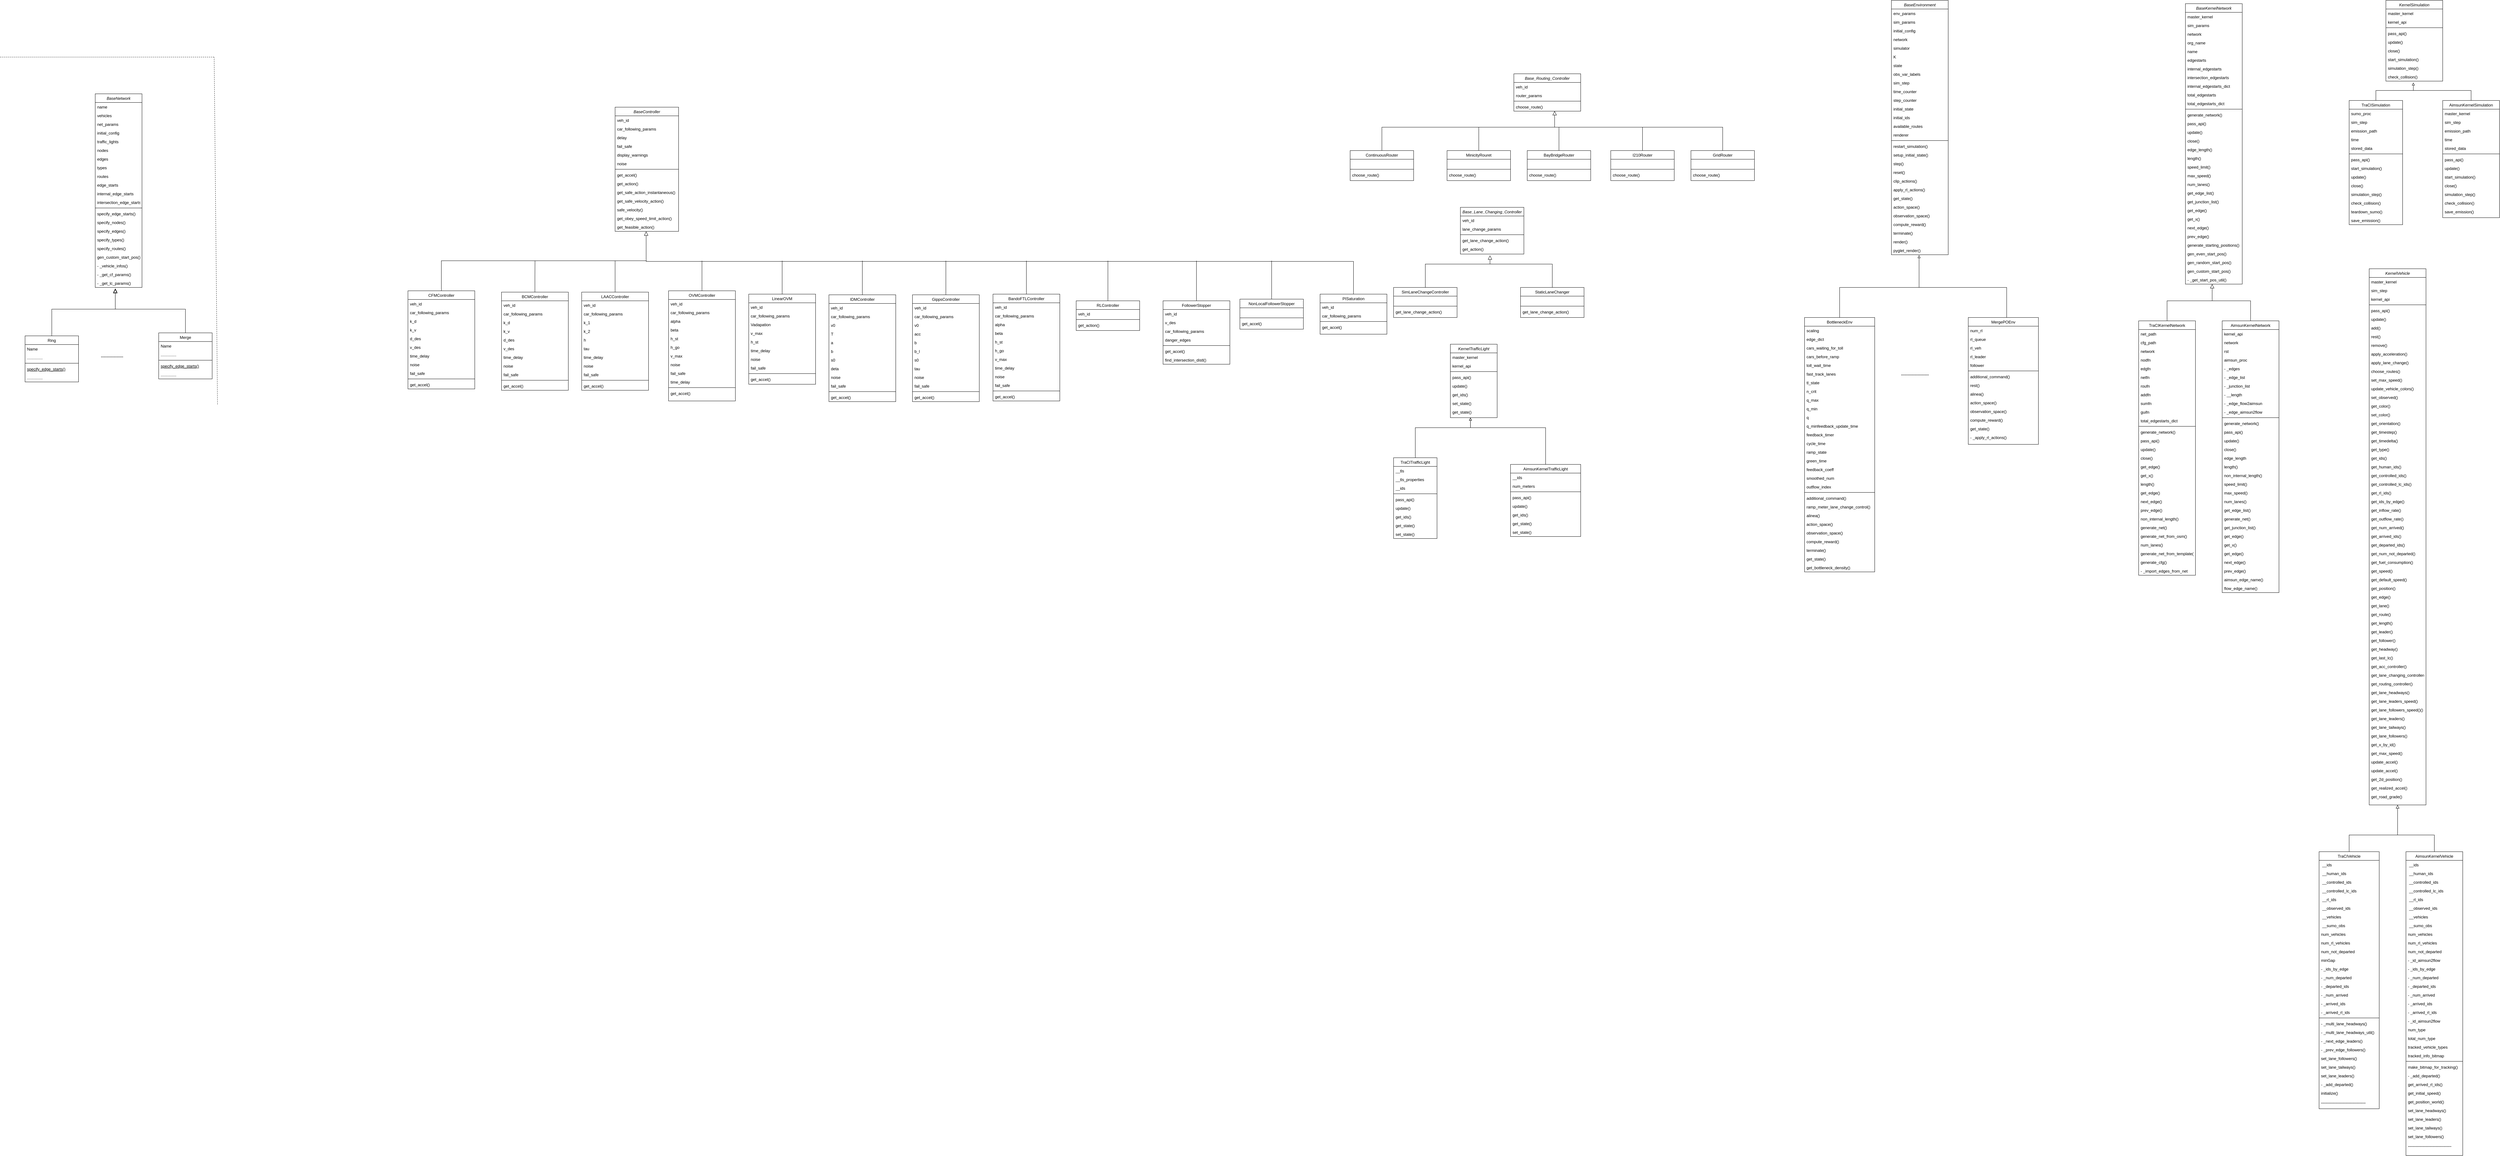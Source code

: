 <mxfile version="16.6.1" type="github">
  <diagram id="C5RBs43oDa-KdzZeNtuy" name="Page-1">
    <mxGraphModel dx="2490" dy="1620" grid="1" gridSize="10" guides="1" tooltips="1" connect="1" arrows="1" fold="1" page="1" pageScale="1" pageWidth="827" pageHeight="1169" math="0" shadow="0">
      <root>
        <mxCell id="WIyWlLk6GJQsqaUBKTNV-0" />
        <mxCell id="WIyWlLk6GJQsqaUBKTNV-1" parent="WIyWlLk6GJQsqaUBKTNV-0" />
        <mxCell id="zkfFHV4jXpPFQw0GAbJ--0" value="BaseNetwork" style="swimlane;fontStyle=2;align=center;verticalAlign=top;childLayout=stackLayout;horizontal=1;startSize=26;horizontalStack=0;resizeParent=1;resizeLast=0;collapsible=1;marginBottom=0;rounded=0;shadow=0;strokeWidth=1;" parent="WIyWlLk6GJQsqaUBKTNV-1" vertex="1">
          <mxGeometry x="344" y="340" width="140" height="580" as="geometry">
            <mxRectangle x="230" y="140" width="160" height="26" as="alternateBounds" />
          </mxGeometry>
        </mxCell>
        <mxCell id="zkfFHV4jXpPFQw0GAbJ--1" value="name" style="text;align=left;verticalAlign=top;spacingLeft=4;spacingRight=4;overflow=hidden;rotatable=0;points=[[0,0.5],[1,0.5]];portConstraint=eastwest;" parent="zkfFHV4jXpPFQw0GAbJ--0" vertex="1">
          <mxGeometry y="26" width="140" height="26" as="geometry" />
        </mxCell>
        <mxCell id="zkfFHV4jXpPFQw0GAbJ--2" value="vehicles" style="text;align=left;verticalAlign=top;spacingLeft=4;spacingRight=4;overflow=hidden;rotatable=0;points=[[0,0.5],[1,0.5]];portConstraint=eastwest;rounded=0;shadow=0;html=0;" parent="zkfFHV4jXpPFQw0GAbJ--0" vertex="1">
          <mxGeometry y="52" width="140" height="26" as="geometry" />
        </mxCell>
        <mxCell id="zkfFHV4jXpPFQw0GAbJ--3" value="net_params&#xa;" style="text;align=left;verticalAlign=top;spacingLeft=4;spacingRight=4;overflow=hidden;rotatable=0;points=[[0,0.5],[1,0.5]];portConstraint=eastwest;rounded=0;shadow=0;html=0;" parent="zkfFHV4jXpPFQw0GAbJ--0" vertex="1">
          <mxGeometry y="78" width="140" height="26" as="geometry" />
        </mxCell>
        <mxCell id="ZT4MrkQOnFbp2QaK4urE-0" value="initial_config&#xa;" style="text;align=left;verticalAlign=top;spacingLeft=4;spacingRight=4;overflow=hidden;rotatable=0;points=[[0,0.5],[1,0.5]];portConstraint=eastwest;rounded=0;shadow=0;html=0;" parent="zkfFHV4jXpPFQw0GAbJ--0" vertex="1">
          <mxGeometry y="104" width="140" height="26" as="geometry" />
        </mxCell>
        <mxCell id="ZT4MrkQOnFbp2QaK4urE-1" value="traffic_lights" style="text;align=left;verticalAlign=top;spacingLeft=4;spacingRight=4;overflow=hidden;rotatable=0;points=[[0,0.5],[1,0.5]];portConstraint=eastwest;rounded=0;shadow=0;html=0;" parent="zkfFHV4jXpPFQw0GAbJ--0" vertex="1">
          <mxGeometry y="130" width="140" height="26" as="geometry" />
        </mxCell>
        <mxCell id="ZT4MrkQOnFbp2QaK4urE-2" value="nodes" style="text;align=left;verticalAlign=top;spacingLeft=4;spacingRight=4;overflow=hidden;rotatable=0;points=[[0,0.5],[1,0.5]];portConstraint=eastwest;rounded=0;shadow=0;html=0;" parent="zkfFHV4jXpPFQw0GAbJ--0" vertex="1">
          <mxGeometry y="156" width="140" height="26" as="geometry" />
        </mxCell>
        <mxCell id="ZT4MrkQOnFbp2QaK4urE-3" value="edges" style="text;align=left;verticalAlign=top;spacingLeft=4;spacingRight=4;overflow=hidden;rotatable=0;points=[[0,0.5],[1,0.5]];portConstraint=eastwest;rounded=0;shadow=0;html=0;" parent="zkfFHV4jXpPFQw0GAbJ--0" vertex="1">
          <mxGeometry y="182" width="140" height="26" as="geometry" />
        </mxCell>
        <mxCell id="ZT4MrkQOnFbp2QaK4urE-4" value="types" style="text;align=left;verticalAlign=top;spacingLeft=4;spacingRight=4;overflow=hidden;rotatable=0;points=[[0,0.5],[1,0.5]];portConstraint=eastwest;rounded=0;shadow=0;html=0;" parent="zkfFHV4jXpPFQw0GAbJ--0" vertex="1">
          <mxGeometry y="208" width="140" height="26" as="geometry" />
        </mxCell>
        <mxCell id="ZT4MrkQOnFbp2QaK4urE-5" value="routes" style="text;align=left;verticalAlign=top;spacingLeft=4;spacingRight=4;overflow=hidden;rotatable=0;points=[[0,0.5],[1,0.5]];portConstraint=eastwest;rounded=0;shadow=0;html=0;" parent="zkfFHV4jXpPFQw0GAbJ--0" vertex="1">
          <mxGeometry y="234" width="140" height="26" as="geometry" />
        </mxCell>
        <mxCell id="ZT4MrkQOnFbp2QaK4urE-6" value="edge_starts" style="text;align=left;verticalAlign=top;spacingLeft=4;spacingRight=4;overflow=hidden;rotatable=0;points=[[0,0.5],[1,0.5]];portConstraint=eastwest;rounded=0;shadow=0;html=0;" parent="zkfFHV4jXpPFQw0GAbJ--0" vertex="1">
          <mxGeometry y="260" width="140" height="26" as="geometry" />
        </mxCell>
        <mxCell id="ZT4MrkQOnFbp2QaK4urE-7" value="internal_edge_starts" style="text;align=left;verticalAlign=top;spacingLeft=4;spacingRight=4;overflow=hidden;rotatable=0;points=[[0,0.5],[1,0.5]];portConstraint=eastwest;rounded=0;shadow=0;html=0;" parent="zkfFHV4jXpPFQw0GAbJ--0" vertex="1">
          <mxGeometry y="286" width="140" height="26" as="geometry" />
        </mxCell>
        <mxCell id="ZT4MrkQOnFbp2QaK4urE-9" value="intersection_edge_starts" style="text;align=left;verticalAlign=top;spacingLeft=4;spacingRight=4;overflow=hidden;rotatable=0;points=[[0,0.5],[1,0.5]];portConstraint=eastwest;rounded=0;shadow=0;html=0;" parent="zkfFHV4jXpPFQw0GAbJ--0" vertex="1">
          <mxGeometry y="312" width="140" height="26" as="geometry" />
        </mxCell>
        <mxCell id="ZT4MrkQOnFbp2QaK4urE-10" value="" style="line;html=1;strokeWidth=1;align=left;verticalAlign=middle;spacingTop=-1;spacingLeft=3;spacingRight=3;rotatable=0;labelPosition=right;points=[];portConstraint=eastwest;" parent="zkfFHV4jXpPFQw0GAbJ--0" vertex="1">
          <mxGeometry y="338" width="140" height="8" as="geometry" />
        </mxCell>
        <mxCell id="ZT4MrkQOnFbp2QaK4urE-11" value="specify_edge_starts()" style="text;align=left;verticalAlign=top;spacingLeft=4;spacingRight=4;overflow=hidden;rotatable=0;points=[[0,0.5],[1,0.5]];portConstraint=eastwest;rounded=0;shadow=0;html=0;" parent="zkfFHV4jXpPFQw0GAbJ--0" vertex="1">
          <mxGeometry y="346" width="140" height="26" as="geometry" />
        </mxCell>
        <mxCell id="ZT4MrkQOnFbp2QaK4urE-12" value="specify_nodes()" style="text;align=left;verticalAlign=top;spacingLeft=4;spacingRight=4;overflow=hidden;rotatable=0;points=[[0,0.5],[1,0.5]];portConstraint=eastwest;rounded=0;shadow=0;html=0;" parent="zkfFHV4jXpPFQw0GAbJ--0" vertex="1">
          <mxGeometry y="372" width="140" height="26" as="geometry" />
        </mxCell>
        <mxCell id="ZT4MrkQOnFbp2QaK4urE-14" value="specify_edges()" style="text;align=left;verticalAlign=top;spacingLeft=4;spacingRight=4;overflow=hidden;rotatable=0;points=[[0,0.5],[1,0.5]];portConstraint=eastwest;rounded=0;shadow=0;html=0;" parent="zkfFHV4jXpPFQw0GAbJ--0" vertex="1">
          <mxGeometry y="398" width="140" height="26" as="geometry" />
        </mxCell>
        <mxCell id="ZT4MrkQOnFbp2QaK4urE-15" value="specify_types()" style="text;align=left;verticalAlign=top;spacingLeft=4;spacingRight=4;overflow=hidden;rotatable=0;points=[[0,0.5],[1,0.5]];portConstraint=eastwest;rounded=0;shadow=0;html=0;" parent="zkfFHV4jXpPFQw0GAbJ--0" vertex="1">
          <mxGeometry y="424" width="140" height="26" as="geometry" />
        </mxCell>
        <mxCell id="ZT4MrkQOnFbp2QaK4urE-16" value="specify_routes()" style="text;align=left;verticalAlign=top;spacingLeft=4;spacingRight=4;overflow=hidden;rotatable=0;points=[[0,0.5],[1,0.5]];portConstraint=eastwest;rounded=0;shadow=0;html=0;" parent="zkfFHV4jXpPFQw0GAbJ--0" vertex="1">
          <mxGeometry y="450" width="140" height="26" as="geometry" />
        </mxCell>
        <mxCell id="ZT4MrkQOnFbp2QaK4urE-17" value="gen_custom_start_pos()" style="text;align=left;verticalAlign=top;spacingLeft=4;spacingRight=4;overflow=hidden;rotatable=0;points=[[0,0.5],[1,0.5]];portConstraint=eastwest;rounded=0;shadow=0;html=0;" parent="zkfFHV4jXpPFQw0GAbJ--0" vertex="1">
          <mxGeometry y="476" width="140" height="26" as="geometry" />
        </mxCell>
        <mxCell id="ZT4MrkQOnFbp2QaK4urE-18" value="- _vehicle_infos()" style="text;align=left;verticalAlign=top;spacingLeft=4;spacingRight=4;overflow=hidden;rotatable=0;points=[[0,0.5],[1,0.5]];portConstraint=eastwest;rounded=0;shadow=0;html=0;" parent="zkfFHV4jXpPFQw0GAbJ--0" vertex="1">
          <mxGeometry y="502" width="140" height="26" as="geometry" />
        </mxCell>
        <mxCell id="ZT4MrkQOnFbp2QaK4urE-19" value="- _get_cf_params()" style="text;align=left;verticalAlign=top;spacingLeft=4;spacingRight=4;overflow=hidden;rotatable=0;points=[[0,0.5],[1,0.5]];portConstraint=eastwest;rounded=0;shadow=0;html=0;" parent="zkfFHV4jXpPFQw0GAbJ--0" vertex="1">
          <mxGeometry y="528" width="140" height="26" as="geometry" />
        </mxCell>
        <mxCell id="ZT4MrkQOnFbp2QaK4urE-20" value="- _get_lc_params()" style="text;align=left;verticalAlign=top;spacingLeft=4;spacingRight=4;overflow=hidden;rotatable=0;points=[[0,0.5],[1,0.5]];portConstraint=eastwest;rounded=0;shadow=0;html=0;" parent="zkfFHV4jXpPFQw0GAbJ--0" vertex="1">
          <mxGeometry y="554" width="140" height="26" as="geometry" />
        </mxCell>
        <mxCell id="zkfFHV4jXpPFQw0GAbJ--6" value="Ring" style="swimlane;fontStyle=0;align=center;verticalAlign=top;childLayout=stackLayout;horizontal=1;startSize=26;horizontalStack=0;resizeParent=1;resizeLast=0;collapsible=1;marginBottom=0;rounded=0;shadow=0;strokeWidth=1;" parent="WIyWlLk6GJQsqaUBKTNV-1" vertex="1">
          <mxGeometry x="134" y="1065" width="160" height="138" as="geometry">
            <mxRectangle x="130" y="380" width="160" height="26" as="alternateBounds" />
          </mxGeometry>
        </mxCell>
        <mxCell id="zkfFHV4jXpPFQw0GAbJ--7" value="Name" style="text;align=left;verticalAlign=top;spacingLeft=4;spacingRight=4;overflow=hidden;rotatable=0;points=[[0,0.5],[1,0.5]];portConstraint=eastwest;" parent="zkfFHV4jXpPFQw0GAbJ--6" vertex="1">
          <mxGeometry y="26" width="160" height="26" as="geometry" />
        </mxCell>
        <mxCell id="zkfFHV4jXpPFQw0GAbJ--8" value=".............." style="text;align=left;verticalAlign=top;spacingLeft=4;spacingRight=4;overflow=hidden;rotatable=0;points=[[0,0.5],[1,0.5]];portConstraint=eastwest;rounded=0;shadow=0;html=0;" parent="zkfFHV4jXpPFQw0GAbJ--6" vertex="1">
          <mxGeometry y="52" width="160" height="26" as="geometry" />
        </mxCell>
        <mxCell id="zkfFHV4jXpPFQw0GAbJ--9" value="" style="line;html=1;strokeWidth=1;align=left;verticalAlign=middle;spacingTop=-1;spacingLeft=3;spacingRight=3;rotatable=0;labelPosition=right;points=[];portConstraint=eastwest;" parent="zkfFHV4jXpPFQw0GAbJ--6" vertex="1">
          <mxGeometry y="78" width="160" height="8" as="geometry" />
        </mxCell>
        <mxCell id="zkfFHV4jXpPFQw0GAbJ--10" value="specify_edge_starts()" style="text;align=left;verticalAlign=top;spacingLeft=4;spacingRight=4;overflow=hidden;rotatable=0;points=[[0,0.5],[1,0.5]];portConstraint=eastwest;fontStyle=4" parent="zkfFHV4jXpPFQw0GAbJ--6" vertex="1">
          <mxGeometry y="86" width="160" height="26" as="geometry" />
        </mxCell>
        <mxCell id="zkfFHV4jXpPFQw0GAbJ--11" value=".............." style="text;align=left;verticalAlign=top;spacingLeft=4;spacingRight=4;overflow=hidden;rotatable=0;points=[[0,0.5],[1,0.5]];portConstraint=eastwest;" parent="zkfFHV4jXpPFQw0GAbJ--6" vertex="1">
          <mxGeometry y="112" width="160" height="26" as="geometry" />
        </mxCell>
        <mxCell id="zkfFHV4jXpPFQw0GAbJ--12" value="" style="endArrow=block;endSize=10;endFill=0;shadow=0;strokeWidth=1;rounded=0;edgeStyle=elbowEdgeStyle;elbow=vertical;" parent="WIyWlLk6GJQsqaUBKTNV-1" source="zkfFHV4jXpPFQw0GAbJ--6" edge="1">
          <mxGeometry width="160" relative="1" as="geometry">
            <mxPoint x="254" y="538" as="sourcePoint" />
            <mxPoint x="404" y="925" as="targetPoint" />
            <Array as="points">
              <mxPoint x="344" y="985" />
            </Array>
          </mxGeometry>
        </mxCell>
        <mxCell id="zkfFHV4jXpPFQw0GAbJ--16" value="" style="endArrow=block;endSize=10;endFill=0;shadow=0;strokeWidth=1;rounded=0;edgeStyle=elbowEdgeStyle;elbow=vertical;exitX=0.5;exitY=0;exitDx=0;exitDy=0;entryX=0.429;entryY=1.115;entryDx=0;entryDy=0;entryPerimeter=0;" parent="WIyWlLk6GJQsqaUBKTNV-1" source="ZT4MrkQOnFbp2QaK4urE-24" target="ZT4MrkQOnFbp2QaK4urE-20" edge="1">
          <mxGeometry width="160" relative="1" as="geometry">
            <mxPoint x="424" y="1065" as="sourcePoint" />
            <mxPoint x="344" y="915" as="targetPoint" />
            <Array as="points">
              <mxPoint x="394" y="985" />
              <mxPoint x="424" y="985" />
              <mxPoint x="444" y="985" />
              <mxPoint x="374" y="985" />
              <mxPoint x="344" y="755" />
            </Array>
          </mxGeometry>
        </mxCell>
        <mxCell id="ZT4MrkQOnFbp2QaK4urE-24" value="Merge" style="swimlane;fontStyle=0;align=center;verticalAlign=top;childLayout=stackLayout;horizontal=1;startSize=26;horizontalStack=0;resizeParent=1;resizeLast=0;collapsible=1;marginBottom=0;rounded=0;shadow=0;strokeWidth=1;" parent="WIyWlLk6GJQsqaUBKTNV-1" vertex="1">
          <mxGeometry x="534" y="1056" width="160" height="138" as="geometry">
            <mxRectangle x="130" y="380" width="160" height="26" as="alternateBounds" />
          </mxGeometry>
        </mxCell>
        <mxCell id="ZT4MrkQOnFbp2QaK4urE-25" value="Name" style="text;align=left;verticalAlign=top;spacingLeft=4;spacingRight=4;overflow=hidden;rotatable=0;points=[[0,0.5],[1,0.5]];portConstraint=eastwest;" parent="ZT4MrkQOnFbp2QaK4urE-24" vertex="1">
          <mxGeometry y="26" width="160" height="26" as="geometry" />
        </mxCell>
        <mxCell id="ZT4MrkQOnFbp2QaK4urE-26" value=".............." style="text;align=left;verticalAlign=top;spacingLeft=4;spacingRight=4;overflow=hidden;rotatable=0;points=[[0,0.5],[1,0.5]];portConstraint=eastwest;rounded=0;shadow=0;html=0;" parent="ZT4MrkQOnFbp2QaK4urE-24" vertex="1">
          <mxGeometry y="52" width="160" height="26" as="geometry" />
        </mxCell>
        <mxCell id="ZT4MrkQOnFbp2QaK4urE-27" value="" style="line;html=1;strokeWidth=1;align=left;verticalAlign=middle;spacingTop=-1;spacingLeft=3;spacingRight=3;rotatable=0;labelPosition=right;points=[];portConstraint=eastwest;" parent="ZT4MrkQOnFbp2QaK4urE-24" vertex="1">
          <mxGeometry y="78" width="160" height="8" as="geometry" />
        </mxCell>
        <mxCell id="ZT4MrkQOnFbp2QaK4urE-28" value="specify_edge_starts()" style="text;align=left;verticalAlign=top;spacingLeft=4;spacingRight=4;overflow=hidden;rotatable=0;points=[[0,0.5],[1,0.5]];portConstraint=eastwest;fontStyle=4" parent="ZT4MrkQOnFbp2QaK4urE-24" vertex="1">
          <mxGeometry y="86" width="160" height="26" as="geometry" />
        </mxCell>
        <mxCell id="ZT4MrkQOnFbp2QaK4urE-29" value=".............." style="text;align=left;verticalAlign=top;spacingLeft=4;spacingRight=4;overflow=hidden;rotatable=0;points=[[0,0.5],[1,0.5]];portConstraint=eastwest;" parent="ZT4MrkQOnFbp2QaK4urE-24" vertex="1">
          <mxGeometry y="112" width="160" height="26" as="geometry" />
        </mxCell>
        <mxCell id="ZT4MrkQOnFbp2QaK4urE-30" value="&lt;b&gt;....................&lt;/b&gt;" style="text;html=1;align=center;verticalAlign=middle;resizable=0;points=[];autosize=1;strokeColor=none;fillColor=none;" parent="WIyWlLk6GJQsqaUBKTNV-1" vertex="1">
          <mxGeometry x="354" y="1115" width="80" height="20" as="geometry" />
        </mxCell>
        <mxCell id="ZT4MrkQOnFbp2QaK4urE-31" value="BaseController" style="swimlane;fontStyle=2;align=center;verticalAlign=top;childLayout=stackLayout;horizontal=1;startSize=26;horizontalStack=0;resizeParent=1;resizeLast=0;collapsible=1;marginBottom=0;rounded=0;shadow=0;strokeWidth=1;" parent="WIyWlLk6GJQsqaUBKTNV-1" vertex="1">
          <mxGeometry x="1900" y="380" width="190" height="372" as="geometry">
            <mxRectangle x="740" y="20" width="160" height="26" as="alternateBounds" />
          </mxGeometry>
        </mxCell>
        <mxCell id="ZT4MrkQOnFbp2QaK4urE-32" value="veh_id" style="text;align=left;verticalAlign=top;spacingLeft=4;spacingRight=4;overflow=hidden;rotatable=0;points=[[0,0.5],[1,0.5]];portConstraint=eastwest;" parent="ZT4MrkQOnFbp2QaK4urE-31" vertex="1">
          <mxGeometry y="26" width="190" height="26" as="geometry" />
        </mxCell>
        <mxCell id="ZT4MrkQOnFbp2QaK4urE-33" value="car_following_params" style="text;align=left;verticalAlign=top;spacingLeft=4;spacingRight=4;overflow=hidden;rotatable=0;points=[[0,0.5],[1,0.5]];portConstraint=eastwest;rounded=0;shadow=0;html=0;" parent="ZT4MrkQOnFbp2QaK4urE-31" vertex="1">
          <mxGeometry y="52" width="190" height="26" as="geometry" />
        </mxCell>
        <mxCell id="ZT4MrkQOnFbp2QaK4urE-34" value="delay" style="text;align=left;verticalAlign=top;spacingLeft=4;spacingRight=4;overflow=hidden;rotatable=0;points=[[0,0.5],[1,0.5]];portConstraint=eastwest;rounded=0;shadow=0;html=0;" parent="ZT4MrkQOnFbp2QaK4urE-31" vertex="1">
          <mxGeometry y="78" width="190" height="26" as="geometry" />
        </mxCell>
        <mxCell id="ZT4MrkQOnFbp2QaK4urE-35" value="fail_safe" style="text;align=left;verticalAlign=top;spacingLeft=4;spacingRight=4;overflow=hidden;rotatable=0;points=[[0,0.5],[1,0.5]];portConstraint=eastwest;rounded=0;shadow=0;html=0;" parent="ZT4MrkQOnFbp2QaK4urE-31" vertex="1">
          <mxGeometry y="104" width="190" height="26" as="geometry" />
        </mxCell>
        <mxCell id="ZT4MrkQOnFbp2QaK4urE-36" value="display_warnings" style="text;align=left;verticalAlign=top;spacingLeft=4;spacingRight=4;overflow=hidden;rotatable=0;points=[[0,0.5],[1,0.5]];portConstraint=eastwest;rounded=0;shadow=0;html=0;" parent="ZT4MrkQOnFbp2QaK4urE-31" vertex="1">
          <mxGeometry y="130" width="190" height="26" as="geometry" />
        </mxCell>
        <mxCell id="ZT4MrkQOnFbp2QaK4urE-37" value="noise" style="text;align=left;verticalAlign=top;spacingLeft=4;spacingRight=4;overflow=hidden;rotatable=0;points=[[0,0.5],[1,0.5]];portConstraint=eastwest;rounded=0;shadow=0;html=0;" parent="ZT4MrkQOnFbp2QaK4urE-31" vertex="1">
          <mxGeometry y="156" width="190" height="26" as="geometry" />
        </mxCell>
        <mxCell id="ZT4MrkQOnFbp2QaK4urE-44" value="" style="line;html=1;strokeWidth=1;align=left;verticalAlign=middle;spacingTop=-1;spacingLeft=3;spacingRight=3;rotatable=0;labelPosition=right;points=[];portConstraint=eastwest;" parent="ZT4MrkQOnFbp2QaK4urE-31" vertex="1">
          <mxGeometry y="182" width="190" height="8" as="geometry" />
        </mxCell>
        <mxCell id="ZT4MrkQOnFbp2QaK4urE-45" value="get_accel()" style="text;align=left;verticalAlign=top;spacingLeft=4;spacingRight=4;overflow=hidden;rotatable=0;points=[[0,0.5],[1,0.5]];portConstraint=eastwest;rounded=0;shadow=0;html=0;" parent="ZT4MrkQOnFbp2QaK4urE-31" vertex="1">
          <mxGeometry y="190" width="190" height="26" as="geometry" />
        </mxCell>
        <mxCell id="ZT4MrkQOnFbp2QaK4urE-46" value="get_action()" style="text;align=left;verticalAlign=top;spacingLeft=4;spacingRight=4;overflow=hidden;rotatable=0;points=[[0,0.5],[1,0.5]];portConstraint=eastwest;rounded=0;shadow=0;html=0;" parent="ZT4MrkQOnFbp2QaK4urE-31" vertex="1">
          <mxGeometry y="216" width="190" height="26" as="geometry" />
        </mxCell>
        <mxCell id="ZT4MrkQOnFbp2QaK4urE-47" value="get_safe_action_instantaneous()" style="text;align=left;verticalAlign=top;spacingLeft=4;spacingRight=4;overflow=hidden;rotatable=0;points=[[0,0.5],[1,0.5]];portConstraint=eastwest;rounded=0;shadow=0;html=0;" parent="ZT4MrkQOnFbp2QaK4urE-31" vertex="1">
          <mxGeometry y="242" width="190" height="26" as="geometry" />
        </mxCell>
        <mxCell id="ZT4MrkQOnFbp2QaK4urE-48" value="get_safe_velocity_action()" style="text;align=left;verticalAlign=top;spacingLeft=4;spacingRight=4;overflow=hidden;rotatable=0;points=[[0,0.5],[1,0.5]];portConstraint=eastwest;rounded=0;shadow=0;html=0;" parent="ZT4MrkQOnFbp2QaK4urE-31" vertex="1">
          <mxGeometry y="268" width="190" height="26" as="geometry" />
        </mxCell>
        <mxCell id="ZT4MrkQOnFbp2QaK4urE-49" value="safe_velocity()" style="text;align=left;verticalAlign=top;spacingLeft=4;spacingRight=4;overflow=hidden;rotatable=0;points=[[0,0.5],[1,0.5]];portConstraint=eastwest;rounded=0;shadow=0;html=0;" parent="ZT4MrkQOnFbp2QaK4urE-31" vertex="1">
          <mxGeometry y="294" width="190" height="26" as="geometry" />
        </mxCell>
        <mxCell id="ZT4MrkQOnFbp2QaK4urE-50" value="get_obey_speed_limit_action()" style="text;align=left;verticalAlign=top;spacingLeft=4;spacingRight=4;overflow=hidden;rotatable=0;points=[[0,0.5],[1,0.5]];portConstraint=eastwest;rounded=0;shadow=0;html=0;" parent="ZT4MrkQOnFbp2QaK4urE-31" vertex="1">
          <mxGeometry y="320" width="190" height="26" as="geometry" />
        </mxCell>
        <mxCell id="ZT4MrkQOnFbp2QaK4urE-51" value="get_feasible_action()" style="text;align=left;verticalAlign=top;spacingLeft=4;spacingRight=4;overflow=hidden;rotatable=0;points=[[0,0.5],[1,0.5]];portConstraint=eastwest;rounded=0;shadow=0;html=0;" parent="ZT4MrkQOnFbp2QaK4urE-31" vertex="1">
          <mxGeometry y="346" width="190" height="26" as="geometry" />
        </mxCell>
        <mxCell id="ZT4MrkQOnFbp2QaK4urE-54" value="Base_Lane_Changing_Controller" style="swimlane;fontStyle=2;align=center;verticalAlign=top;childLayout=stackLayout;horizontal=1;startSize=26;horizontalStack=0;resizeParent=1;resizeLast=0;collapsible=1;marginBottom=0;rounded=0;shadow=0;strokeWidth=1;" parent="WIyWlLk6GJQsqaUBKTNV-1" vertex="1">
          <mxGeometry x="4430" y="680" width="190" height="140" as="geometry">
            <mxRectangle x="230" y="140" width="160" height="26" as="alternateBounds" />
          </mxGeometry>
        </mxCell>
        <mxCell id="ZT4MrkQOnFbp2QaK4urE-55" value="veh_id" style="text;align=left;verticalAlign=top;spacingLeft=4;spacingRight=4;overflow=hidden;rotatable=0;points=[[0,0.5],[1,0.5]];portConstraint=eastwest;" parent="ZT4MrkQOnFbp2QaK4urE-54" vertex="1">
          <mxGeometry y="26" width="190" height="26" as="geometry" />
        </mxCell>
        <mxCell id="ZT4MrkQOnFbp2QaK4urE-56" value="lane_change_params" style="text;align=left;verticalAlign=top;spacingLeft=4;spacingRight=4;overflow=hidden;rotatable=0;points=[[0,0.5],[1,0.5]];portConstraint=eastwest;rounded=0;shadow=0;html=0;" parent="ZT4MrkQOnFbp2QaK4urE-54" vertex="1">
          <mxGeometry y="52" width="190" height="26" as="geometry" />
        </mxCell>
        <mxCell id="ZT4MrkQOnFbp2QaK4urE-61" value="" style="line;html=1;strokeWidth=1;align=left;verticalAlign=middle;spacingTop=-1;spacingLeft=3;spacingRight=3;rotatable=0;labelPosition=right;points=[];portConstraint=eastwest;" parent="ZT4MrkQOnFbp2QaK4urE-54" vertex="1">
          <mxGeometry y="78" width="190" height="8" as="geometry" />
        </mxCell>
        <mxCell id="ZT4MrkQOnFbp2QaK4urE-62" value="get_lane_change_action()" style="text;align=left;verticalAlign=top;spacingLeft=4;spacingRight=4;overflow=hidden;rotatable=0;points=[[0,0.5],[1,0.5]];portConstraint=eastwest;rounded=0;shadow=0;html=0;" parent="ZT4MrkQOnFbp2QaK4urE-54" vertex="1">
          <mxGeometry y="86" width="190" height="26" as="geometry" />
        </mxCell>
        <mxCell id="ZT4MrkQOnFbp2QaK4urE-63" value="get_action()" style="text;align=left;verticalAlign=top;spacingLeft=4;spacingRight=4;overflow=hidden;rotatable=0;points=[[0,0.5],[1,0.5]];portConstraint=eastwest;rounded=0;shadow=0;html=0;" parent="ZT4MrkQOnFbp2QaK4urE-54" vertex="1">
          <mxGeometry y="112" width="190" height="28" as="geometry" />
        </mxCell>
        <mxCell id="ZT4MrkQOnFbp2QaK4urE-69" value="Base_Routing_Controller" style="swimlane;fontStyle=2;align=center;verticalAlign=top;childLayout=stackLayout;horizontal=1;startSize=26;horizontalStack=0;resizeParent=1;resizeLast=0;collapsible=1;marginBottom=0;rounded=0;shadow=0;strokeWidth=1;" parent="WIyWlLk6GJQsqaUBKTNV-1" vertex="1">
          <mxGeometry x="4590" y="280" width="200" height="112" as="geometry">
            <mxRectangle x="230" y="140" width="160" height="26" as="alternateBounds" />
          </mxGeometry>
        </mxCell>
        <mxCell id="ZT4MrkQOnFbp2QaK4urE-70" value="veh_id" style="text;align=left;verticalAlign=top;spacingLeft=4;spacingRight=4;overflow=hidden;rotatable=0;points=[[0,0.5],[1,0.5]];portConstraint=eastwest;" parent="ZT4MrkQOnFbp2QaK4urE-69" vertex="1">
          <mxGeometry y="26" width="200" height="26" as="geometry" />
        </mxCell>
        <mxCell id="ZT4MrkQOnFbp2QaK4urE-71" value="router_params" style="text;align=left;verticalAlign=top;spacingLeft=4;spacingRight=4;overflow=hidden;rotatable=0;points=[[0,0.5],[1,0.5]];portConstraint=eastwest;rounded=0;shadow=0;html=0;" parent="ZT4MrkQOnFbp2QaK4urE-69" vertex="1">
          <mxGeometry y="52" width="200" height="26" as="geometry" />
        </mxCell>
        <mxCell id="ZT4MrkQOnFbp2QaK4urE-72" value="" style="line;html=1;strokeWidth=1;align=left;verticalAlign=middle;spacingTop=-1;spacingLeft=3;spacingRight=3;rotatable=0;labelPosition=right;points=[];portConstraint=eastwest;" parent="ZT4MrkQOnFbp2QaK4urE-69" vertex="1">
          <mxGeometry y="78" width="200" height="8" as="geometry" />
        </mxCell>
        <mxCell id="ZT4MrkQOnFbp2QaK4urE-73" value="choose_route()" style="text;align=left;verticalAlign=top;spacingLeft=4;spacingRight=4;overflow=hidden;rotatable=0;points=[[0,0.5],[1,0.5]];portConstraint=eastwest;rounded=0;shadow=0;html=0;" parent="ZT4MrkQOnFbp2QaK4urE-69" vertex="1">
          <mxGeometry y="86" width="200" height="26" as="geometry" />
        </mxCell>
        <mxCell id="ZT4MrkQOnFbp2QaK4urE-75" value="CFMController" style="swimlane;fontStyle=0;align=center;verticalAlign=top;childLayout=stackLayout;horizontal=1;startSize=26;horizontalStack=0;resizeParent=1;resizeLast=0;collapsible=1;marginBottom=0;rounded=0;shadow=0;strokeWidth=1;" parent="WIyWlLk6GJQsqaUBKTNV-1" vertex="1">
          <mxGeometry x="1280" y="930" width="200" height="294" as="geometry">
            <mxRectangle x="740" y="20" width="160" height="26" as="alternateBounds" />
          </mxGeometry>
        </mxCell>
        <mxCell id="ZT4MrkQOnFbp2QaK4urE-76" value="veh_id" style="text;align=left;verticalAlign=top;spacingLeft=4;spacingRight=4;overflow=hidden;rotatable=0;points=[[0,0.5],[1,0.5]];portConstraint=eastwest;" parent="ZT4MrkQOnFbp2QaK4urE-75" vertex="1">
          <mxGeometry y="26" width="200" height="26" as="geometry" />
        </mxCell>
        <mxCell id="ZT4MrkQOnFbp2QaK4urE-77" value="car_following_params" style="text;align=left;verticalAlign=top;spacingLeft=4;spacingRight=4;overflow=hidden;rotatable=0;points=[[0,0.5],[1,0.5]];portConstraint=eastwest;rounded=0;shadow=0;html=0;" parent="ZT4MrkQOnFbp2QaK4urE-75" vertex="1">
          <mxGeometry y="52" width="200" height="26" as="geometry" />
        </mxCell>
        <mxCell id="ZT4MrkQOnFbp2QaK4urE-78" value="k_d" style="text;align=left;verticalAlign=top;spacingLeft=4;spacingRight=4;overflow=hidden;rotatable=0;points=[[0,0.5],[1,0.5]];portConstraint=eastwest;rounded=0;shadow=0;html=0;" parent="ZT4MrkQOnFbp2QaK4urE-75" vertex="1">
          <mxGeometry y="78" width="200" height="26" as="geometry" />
        </mxCell>
        <mxCell id="ZT4MrkQOnFbp2QaK4urE-79" value="k_v" style="text;align=left;verticalAlign=top;spacingLeft=4;spacingRight=4;overflow=hidden;rotatable=0;points=[[0,0.5],[1,0.5]];portConstraint=eastwest;rounded=0;shadow=0;html=0;" parent="ZT4MrkQOnFbp2QaK4urE-75" vertex="1">
          <mxGeometry y="104" width="200" height="26" as="geometry" />
        </mxCell>
        <mxCell id="ZT4MrkQOnFbp2QaK4urE-80" value="d_des" style="text;align=left;verticalAlign=top;spacingLeft=4;spacingRight=4;overflow=hidden;rotatable=0;points=[[0,0.5],[1,0.5]];portConstraint=eastwest;rounded=0;shadow=0;html=0;" parent="ZT4MrkQOnFbp2QaK4urE-75" vertex="1">
          <mxGeometry y="130" width="200" height="26" as="geometry" />
        </mxCell>
        <mxCell id="ZT4MrkQOnFbp2QaK4urE-81" value="v_des" style="text;align=left;verticalAlign=top;spacingLeft=4;spacingRight=4;overflow=hidden;rotatable=0;points=[[0,0.5],[1,0.5]];portConstraint=eastwest;rounded=0;shadow=0;html=0;" parent="ZT4MrkQOnFbp2QaK4urE-75" vertex="1">
          <mxGeometry y="156" width="200" height="26" as="geometry" />
        </mxCell>
        <mxCell id="ZT4MrkQOnFbp2QaK4urE-83" value="time_delay" style="text;align=left;verticalAlign=top;spacingLeft=4;spacingRight=4;overflow=hidden;rotatable=0;points=[[0,0.5],[1,0.5]];portConstraint=eastwest;rounded=0;shadow=0;html=0;" parent="ZT4MrkQOnFbp2QaK4urE-75" vertex="1">
          <mxGeometry y="182" width="200" height="26" as="geometry" />
        </mxCell>
        <mxCell id="ZT4MrkQOnFbp2QaK4urE-84" value="noise" style="text;align=left;verticalAlign=top;spacingLeft=4;spacingRight=4;overflow=hidden;rotatable=0;points=[[0,0.5],[1,0.5]];portConstraint=eastwest;rounded=0;shadow=0;html=0;" parent="ZT4MrkQOnFbp2QaK4urE-75" vertex="1">
          <mxGeometry y="208" width="200" height="26" as="geometry" />
        </mxCell>
        <mxCell id="ZT4MrkQOnFbp2QaK4urE-85" value="fail_safe" style="text;align=left;verticalAlign=top;spacingLeft=4;spacingRight=4;overflow=hidden;rotatable=0;points=[[0,0.5],[1,0.5]];portConstraint=eastwest;rounded=0;shadow=0;html=0;" parent="ZT4MrkQOnFbp2QaK4urE-75" vertex="1">
          <mxGeometry y="234" width="200" height="26" as="geometry" />
        </mxCell>
        <mxCell id="ZT4MrkQOnFbp2QaK4urE-82" value="" style="line;html=1;strokeWidth=1;align=left;verticalAlign=middle;spacingTop=-1;spacingLeft=3;spacingRight=3;rotatable=0;labelPosition=right;points=[];portConstraint=eastwest;" parent="ZT4MrkQOnFbp2QaK4urE-75" vertex="1">
          <mxGeometry y="260" width="200" height="8" as="geometry" />
        </mxCell>
        <mxCell id="ZT4MrkQOnFbp2QaK4urE-86" value="get_accel()" style="text;align=left;verticalAlign=top;spacingLeft=4;spacingRight=4;overflow=hidden;rotatable=0;points=[[0,0.5],[1,0.5]];portConstraint=eastwest;rounded=0;shadow=0;html=0;" parent="ZT4MrkQOnFbp2QaK4urE-75" vertex="1">
          <mxGeometry y="268" width="200" height="26" as="geometry" />
        </mxCell>
        <mxCell id="ZT4MrkQOnFbp2QaK4urE-187" style="edgeStyle=orthogonalEdgeStyle;rounded=0;orthogonalLoop=1;jettySize=auto;html=1;exitX=0.5;exitY=0;exitDx=0;exitDy=0;endArrow=none;endFill=0;" parent="WIyWlLk6GJQsqaUBKTNV-1" source="ZT4MrkQOnFbp2QaK4urE-90" edge="1">
          <mxGeometry relative="1" as="geometry">
            <mxPoint x="1660.276" y="840.0" as="targetPoint" />
          </mxGeometry>
        </mxCell>
        <mxCell id="ZT4MrkQOnFbp2QaK4urE-90" value="BCMController" style="swimlane;fontStyle=0;align=center;verticalAlign=top;childLayout=stackLayout;horizontal=1;startSize=26;horizontalStack=0;resizeParent=1;resizeLast=0;collapsible=1;marginBottom=0;rounded=0;shadow=0;strokeWidth=1;" parent="WIyWlLk6GJQsqaUBKTNV-1" vertex="1">
          <mxGeometry x="1560" y="934" width="200" height="294" as="geometry">
            <mxRectangle x="740" y="20" width="160" height="26" as="alternateBounds" />
          </mxGeometry>
        </mxCell>
        <mxCell id="ZT4MrkQOnFbp2QaK4urE-91" value="veh_id" style="text;align=left;verticalAlign=top;spacingLeft=4;spacingRight=4;overflow=hidden;rotatable=0;points=[[0,0.5],[1,0.5]];portConstraint=eastwest;" parent="ZT4MrkQOnFbp2QaK4urE-90" vertex="1">
          <mxGeometry y="26" width="200" height="26" as="geometry" />
        </mxCell>
        <mxCell id="ZT4MrkQOnFbp2QaK4urE-92" value="car_following_params" style="text;align=left;verticalAlign=top;spacingLeft=4;spacingRight=4;overflow=hidden;rotatable=0;points=[[0,0.5],[1,0.5]];portConstraint=eastwest;rounded=0;shadow=0;html=0;" parent="ZT4MrkQOnFbp2QaK4urE-90" vertex="1">
          <mxGeometry y="52" width="200" height="26" as="geometry" />
        </mxCell>
        <mxCell id="ZT4MrkQOnFbp2QaK4urE-93" value="k_d" style="text;align=left;verticalAlign=top;spacingLeft=4;spacingRight=4;overflow=hidden;rotatable=0;points=[[0,0.5],[1,0.5]];portConstraint=eastwest;rounded=0;shadow=0;html=0;" parent="ZT4MrkQOnFbp2QaK4urE-90" vertex="1">
          <mxGeometry y="78" width="200" height="26" as="geometry" />
        </mxCell>
        <mxCell id="ZT4MrkQOnFbp2QaK4urE-94" value="k_v" style="text;align=left;verticalAlign=top;spacingLeft=4;spacingRight=4;overflow=hidden;rotatable=0;points=[[0,0.5],[1,0.5]];portConstraint=eastwest;rounded=0;shadow=0;html=0;" parent="ZT4MrkQOnFbp2QaK4urE-90" vertex="1">
          <mxGeometry y="104" width="200" height="26" as="geometry" />
        </mxCell>
        <mxCell id="ZT4MrkQOnFbp2QaK4urE-95" value="d_des" style="text;align=left;verticalAlign=top;spacingLeft=4;spacingRight=4;overflow=hidden;rotatable=0;points=[[0,0.5],[1,0.5]];portConstraint=eastwest;rounded=0;shadow=0;html=0;" parent="ZT4MrkQOnFbp2QaK4urE-90" vertex="1">
          <mxGeometry y="130" width="200" height="26" as="geometry" />
        </mxCell>
        <mxCell id="ZT4MrkQOnFbp2QaK4urE-96" value="v_des" style="text;align=left;verticalAlign=top;spacingLeft=4;spacingRight=4;overflow=hidden;rotatable=0;points=[[0,0.5],[1,0.5]];portConstraint=eastwest;rounded=0;shadow=0;html=0;" parent="ZT4MrkQOnFbp2QaK4urE-90" vertex="1">
          <mxGeometry y="156" width="200" height="26" as="geometry" />
        </mxCell>
        <mxCell id="ZT4MrkQOnFbp2QaK4urE-97" value="time_delay" style="text;align=left;verticalAlign=top;spacingLeft=4;spacingRight=4;overflow=hidden;rotatable=0;points=[[0,0.5],[1,0.5]];portConstraint=eastwest;rounded=0;shadow=0;html=0;" parent="ZT4MrkQOnFbp2QaK4urE-90" vertex="1">
          <mxGeometry y="182" width="200" height="26" as="geometry" />
        </mxCell>
        <mxCell id="ZT4MrkQOnFbp2QaK4urE-98" value="noise" style="text;align=left;verticalAlign=top;spacingLeft=4;spacingRight=4;overflow=hidden;rotatable=0;points=[[0,0.5],[1,0.5]];portConstraint=eastwest;rounded=0;shadow=0;html=0;" parent="ZT4MrkQOnFbp2QaK4urE-90" vertex="1">
          <mxGeometry y="208" width="200" height="26" as="geometry" />
        </mxCell>
        <mxCell id="ZT4MrkQOnFbp2QaK4urE-99" value="fail_safe" style="text;align=left;verticalAlign=top;spacingLeft=4;spacingRight=4;overflow=hidden;rotatable=0;points=[[0,0.5],[1,0.5]];portConstraint=eastwest;rounded=0;shadow=0;html=0;" parent="ZT4MrkQOnFbp2QaK4urE-90" vertex="1">
          <mxGeometry y="234" width="200" height="26" as="geometry" />
        </mxCell>
        <mxCell id="ZT4MrkQOnFbp2QaK4urE-100" value="" style="line;html=1;strokeWidth=1;align=left;verticalAlign=middle;spacingTop=-1;spacingLeft=3;spacingRight=3;rotatable=0;labelPosition=right;points=[];portConstraint=eastwest;" parent="ZT4MrkQOnFbp2QaK4urE-90" vertex="1">
          <mxGeometry y="260" width="200" height="8" as="geometry" />
        </mxCell>
        <mxCell id="ZT4MrkQOnFbp2QaK4urE-101" value="get_accel()" style="text;align=left;verticalAlign=top;spacingLeft=4;spacingRight=4;overflow=hidden;rotatable=0;points=[[0,0.5],[1,0.5]];portConstraint=eastwest;rounded=0;shadow=0;html=0;" parent="ZT4MrkQOnFbp2QaK4urE-90" vertex="1">
          <mxGeometry y="268" width="200" height="26" as="geometry" />
        </mxCell>
        <mxCell id="ZT4MrkQOnFbp2QaK4urE-188" style="edgeStyle=orthogonalEdgeStyle;rounded=0;orthogonalLoop=1;jettySize=auto;html=1;endArrow=none;endFill=0;" parent="WIyWlLk6GJQsqaUBKTNV-1" source="ZT4MrkQOnFbp2QaK4urE-102" edge="1">
          <mxGeometry relative="1" as="geometry">
            <mxPoint x="1900" y="840.0" as="targetPoint" />
          </mxGeometry>
        </mxCell>
        <mxCell id="ZT4MrkQOnFbp2QaK4urE-102" value="LAACController" style="swimlane;fontStyle=0;align=center;verticalAlign=top;childLayout=stackLayout;horizontal=1;startSize=26;horizontalStack=0;resizeParent=1;resizeLast=0;collapsible=1;marginBottom=0;rounded=0;shadow=0;strokeWidth=1;" parent="WIyWlLk6GJQsqaUBKTNV-1" vertex="1">
          <mxGeometry x="1800" y="934" width="200" height="294" as="geometry">
            <mxRectangle x="740" y="20" width="160" height="26" as="alternateBounds" />
          </mxGeometry>
        </mxCell>
        <mxCell id="ZT4MrkQOnFbp2QaK4urE-103" value="veh_id" style="text;align=left;verticalAlign=top;spacingLeft=4;spacingRight=4;overflow=hidden;rotatable=0;points=[[0,0.5],[1,0.5]];portConstraint=eastwest;" parent="ZT4MrkQOnFbp2QaK4urE-102" vertex="1">
          <mxGeometry y="26" width="200" height="26" as="geometry" />
        </mxCell>
        <mxCell id="ZT4MrkQOnFbp2QaK4urE-104" value="car_following_params" style="text;align=left;verticalAlign=top;spacingLeft=4;spacingRight=4;overflow=hidden;rotatable=0;points=[[0,0.5],[1,0.5]];portConstraint=eastwest;rounded=0;shadow=0;html=0;" parent="ZT4MrkQOnFbp2QaK4urE-102" vertex="1">
          <mxGeometry y="52" width="200" height="26" as="geometry" />
        </mxCell>
        <mxCell id="ZT4MrkQOnFbp2QaK4urE-105" value="k_1" style="text;align=left;verticalAlign=top;spacingLeft=4;spacingRight=4;overflow=hidden;rotatable=0;points=[[0,0.5],[1,0.5]];portConstraint=eastwest;rounded=0;shadow=0;html=0;" parent="ZT4MrkQOnFbp2QaK4urE-102" vertex="1">
          <mxGeometry y="78" width="200" height="26" as="geometry" />
        </mxCell>
        <mxCell id="ZT4MrkQOnFbp2QaK4urE-106" value="k_2" style="text;align=left;verticalAlign=top;spacingLeft=4;spacingRight=4;overflow=hidden;rotatable=0;points=[[0,0.5],[1,0.5]];portConstraint=eastwest;rounded=0;shadow=0;html=0;" parent="ZT4MrkQOnFbp2QaK4urE-102" vertex="1">
          <mxGeometry y="104" width="200" height="26" as="geometry" />
        </mxCell>
        <mxCell id="ZT4MrkQOnFbp2QaK4urE-107" value="h" style="text;align=left;verticalAlign=top;spacingLeft=4;spacingRight=4;overflow=hidden;rotatable=0;points=[[0,0.5],[1,0.5]];portConstraint=eastwest;rounded=0;shadow=0;html=0;" parent="ZT4MrkQOnFbp2QaK4urE-102" vertex="1">
          <mxGeometry y="130" width="200" height="26" as="geometry" />
        </mxCell>
        <mxCell id="ZT4MrkQOnFbp2QaK4urE-108" value="tau" style="text;align=left;verticalAlign=top;spacingLeft=4;spacingRight=4;overflow=hidden;rotatable=0;points=[[0,0.5],[1,0.5]];portConstraint=eastwest;rounded=0;shadow=0;html=0;" parent="ZT4MrkQOnFbp2QaK4urE-102" vertex="1">
          <mxGeometry y="156" width="200" height="26" as="geometry" />
        </mxCell>
        <mxCell id="ZT4MrkQOnFbp2QaK4urE-109" value="time_delay" style="text;align=left;verticalAlign=top;spacingLeft=4;spacingRight=4;overflow=hidden;rotatable=0;points=[[0,0.5],[1,0.5]];portConstraint=eastwest;rounded=0;shadow=0;html=0;" parent="ZT4MrkQOnFbp2QaK4urE-102" vertex="1">
          <mxGeometry y="182" width="200" height="26" as="geometry" />
        </mxCell>
        <mxCell id="ZT4MrkQOnFbp2QaK4urE-110" value="noise" style="text;align=left;verticalAlign=top;spacingLeft=4;spacingRight=4;overflow=hidden;rotatable=0;points=[[0,0.5],[1,0.5]];portConstraint=eastwest;rounded=0;shadow=0;html=0;" parent="ZT4MrkQOnFbp2QaK4urE-102" vertex="1">
          <mxGeometry y="208" width="200" height="26" as="geometry" />
        </mxCell>
        <mxCell id="ZT4MrkQOnFbp2QaK4urE-111" value="fail_safe" style="text;align=left;verticalAlign=top;spacingLeft=4;spacingRight=4;overflow=hidden;rotatable=0;points=[[0,0.5],[1,0.5]];portConstraint=eastwest;rounded=0;shadow=0;html=0;" parent="ZT4MrkQOnFbp2QaK4urE-102" vertex="1">
          <mxGeometry y="234" width="200" height="26" as="geometry" />
        </mxCell>
        <mxCell id="ZT4MrkQOnFbp2QaK4urE-112" value="" style="line;html=1;strokeWidth=1;align=left;verticalAlign=middle;spacingTop=-1;spacingLeft=3;spacingRight=3;rotatable=0;labelPosition=right;points=[];portConstraint=eastwest;" parent="ZT4MrkQOnFbp2QaK4urE-102" vertex="1">
          <mxGeometry y="260" width="200" height="8" as="geometry" />
        </mxCell>
        <mxCell id="ZT4MrkQOnFbp2QaK4urE-113" value="get_accel()" style="text;align=left;verticalAlign=top;spacingLeft=4;spacingRight=4;overflow=hidden;rotatable=0;points=[[0,0.5],[1,0.5]];portConstraint=eastwest;rounded=0;shadow=0;html=0;" parent="ZT4MrkQOnFbp2QaK4urE-102" vertex="1">
          <mxGeometry y="268" width="200" height="26" as="geometry" />
        </mxCell>
        <mxCell id="ZT4MrkQOnFbp2QaK4urE-184" style="edgeStyle=orthogonalEdgeStyle;rounded=0;orthogonalLoop=1;jettySize=auto;html=1;endArrow=none;endFill=0;" parent="WIyWlLk6GJQsqaUBKTNV-1" source="ZT4MrkQOnFbp2QaK4urE-114" edge="1">
          <mxGeometry relative="1" as="geometry">
            <mxPoint x="2160.0" y="840" as="targetPoint" />
          </mxGeometry>
        </mxCell>
        <mxCell id="ZT4MrkQOnFbp2QaK4urE-114" value="OVMController" style="swimlane;fontStyle=0;align=center;verticalAlign=top;childLayout=stackLayout;horizontal=1;startSize=26;horizontalStack=0;resizeParent=1;resizeLast=0;collapsible=1;marginBottom=0;rounded=0;shadow=0;strokeWidth=1;" parent="WIyWlLk6GJQsqaUBKTNV-1" vertex="1">
          <mxGeometry x="2060" y="930" width="200" height="330" as="geometry">
            <mxRectangle x="740" y="20" width="160" height="26" as="alternateBounds" />
          </mxGeometry>
        </mxCell>
        <mxCell id="ZT4MrkQOnFbp2QaK4urE-115" value="veh_id" style="text;align=left;verticalAlign=top;spacingLeft=4;spacingRight=4;overflow=hidden;rotatable=0;points=[[0,0.5],[1,0.5]];portConstraint=eastwest;" parent="ZT4MrkQOnFbp2QaK4urE-114" vertex="1">
          <mxGeometry y="26" width="200" height="26" as="geometry" />
        </mxCell>
        <mxCell id="ZT4MrkQOnFbp2QaK4urE-116" value="car_following_params" style="text;align=left;verticalAlign=top;spacingLeft=4;spacingRight=4;overflow=hidden;rotatable=0;points=[[0,0.5],[1,0.5]];portConstraint=eastwest;rounded=0;shadow=0;html=0;" parent="ZT4MrkQOnFbp2QaK4urE-114" vertex="1">
          <mxGeometry y="52" width="200" height="26" as="geometry" />
        </mxCell>
        <mxCell id="ZT4MrkQOnFbp2QaK4urE-117" value="alpha" style="text;align=left;verticalAlign=top;spacingLeft=4;spacingRight=4;overflow=hidden;rotatable=0;points=[[0,0.5],[1,0.5]];portConstraint=eastwest;rounded=0;shadow=0;html=0;" parent="ZT4MrkQOnFbp2QaK4urE-114" vertex="1">
          <mxGeometry y="78" width="200" height="26" as="geometry" />
        </mxCell>
        <mxCell id="ZT4MrkQOnFbp2QaK4urE-118" value="beta" style="text;align=left;verticalAlign=top;spacingLeft=4;spacingRight=4;overflow=hidden;rotatable=0;points=[[0,0.5],[1,0.5]];portConstraint=eastwest;rounded=0;shadow=0;html=0;" parent="ZT4MrkQOnFbp2QaK4urE-114" vertex="1">
          <mxGeometry y="104" width="200" height="26" as="geometry" />
        </mxCell>
        <mxCell id="ZT4MrkQOnFbp2QaK4urE-119" value="h_st" style="text;align=left;verticalAlign=top;spacingLeft=4;spacingRight=4;overflow=hidden;rotatable=0;points=[[0,0.5],[1,0.5]];portConstraint=eastwest;rounded=0;shadow=0;html=0;" parent="ZT4MrkQOnFbp2QaK4urE-114" vertex="1">
          <mxGeometry y="130" width="200" height="26" as="geometry" />
        </mxCell>
        <mxCell id="ZT4MrkQOnFbp2QaK4urE-120" value="h_go    " style="text;align=left;verticalAlign=top;spacingLeft=4;spacingRight=4;overflow=hidden;rotatable=0;points=[[0,0.5],[1,0.5]];portConstraint=eastwest;rounded=0;shadow=0;html=0;" parent="ZT4MrkQOnFbp2QaK4urE-114" vertex="1">
          <mxGeometry y="156" width="200" height="26" as="geometry" />
        </mxCell>
        <mxCell id="ZT4MrkQOnFbp2QaK4urE-121" value="v_max" style="text;align=left;verticalAlign=top;spacingLeft=4;spacingRight=4;overflow=hidden;rotatable=0;points=[[0,0.5],[1,0.5]];portConstraint=eastwest;rounded=0;shadow=0;html=0;" parent="ZT4MrkQOnFbp2QaK4urE-114" vertex="1">
          <mxGeometry y="182" width="200" height="26" as="geometry" />
        </mxCell>
        <mxCell id="ZT4MrkQOnFbp2QaK4urE-122" value="noise" style="text;align=left;verticalAlign=top;spacingLeft=4;spacingRight=4;overflow=hidden;rotatable=0;points=[[0,0.5],[1,0.5]];portConstraint=eastwest;rounded=0;shadow=0;html=0;" parent="ZT4MrkQOnFbp2QaK4urE-114" vertex="1">
          <mxGeometry y="208" width="200" height="26" as="geometry" />
        </mxCell>
        <mxCell id="ZT4MrkQOnFbp2QaK4urE-123" value="fail_safe" style="text;align=left;verticalAlign=top;spacingLeft=4;spacingRight=4;overflow=hidden;rotatable=0;points=[[0,0.5],[1,0.5]];portConstraint=eastwest;rounded=0;shadow=0;html=0;" parent="ZT4MrkQOnFbp2QaK4urE-114" vertex="1">
          <mxGeometry y="234" width="200" height="26" as="geometry" />
        </mxCell>
        <mxCell id="ZT4MrkQOnFbp2QaK4urE-125" value="time_delay" style="text;align=left;verticalAlign=top;spacingLeft=4;spacingRight=4;overflow=hidden;rotatable=0;points=[[0,0.5],[1,0.5]];portConstraint=eastwest;rounded=0;shadow=0;html=0;" parent="ZT4MrkQOnFbp2QaK4urE-114" vertex="1">
          <mxGeometry y="260" width="200" height="26" as="geometry" />
        </mxCell>
        <mxCell id="ZT4MrkQOnFbp2QaK4urE-124" value="" style="line;html=1;strokeWidth=1;align=left;verticalAlign=middle;spacingTop=-1;spacingLeft=3;spacingRight=3;rotatable=0;labelPosition=right;points=[];portConstraint=eastwest;" parent="ZT4MrkQOnFbp2QaK4urE-114" vertex="1">
          <mxGeometry y="286" width="200" height="8" as="geometry" />
        </mxCell>
        <mxCell id="ZT4MrkQOnFbp2QaK4urE-126" value="get_accel()" style="text;align=left;verticalAlign=top;spacingLeft=4;spacingRight=4;overflow=hidden;rotatable=0;points=[[0,0.5],[1,0.5]];portConstraint=eastwest;rounded=0;shadow=0;html=0;" parent="ZT4MrkQOnFbp2QaK4urE-114" vertex="1">
          <mxGeometry y="294" width="200" height="26" as="geometry" />
        </mxCell>
        <mxCell id="ZT4MrkQOnFbp2QaK4urE-183" style="edgeStyle=orthogonalEdgeStyle;rounded=0;orthogonalLoop=1;jettySize=auto;html=1;endArrow=none;endFill=0;" parent="WIyWlLk6GJQsqaUBKTNV-1" source="ZT4MrkQOnFbp2QaK4urE-127" edge="1">
          <mxGeometry relative="1" as="geometry">
            <mxPoint x="2400.0" y="840" as="targetPoint" />
          </mxGeometry>
        </mxCell>
        <mxCell id="ZT4MrkQOnFbp2QaK4urE-127" value="LinearOVM" style="swimlane;fontStyle=0;align=center;verticalAlign=top;childLayout=stackLayout;horizontal=1;startSize=26;horizontalStack=0;resizeParent=1;resizeLast=0;collapsible=1;marginBottom=0;rounded=0;shadow=0;strokeWidth=1;" parent="WIyWlLk6GJQsqaUBKTNV-1" vertex="1">
          <mxGeometry x="2300" y="940" width="200" height="270" as="geometry">
            <mxRectangle x="740" y="20" width="160" height="26" as="alternateBounds" />
          </mxGeometry>
        </mxCell>
        <mxCell id="ZT4MrkQOnFbp2QaK4urE-128" value="veh_id" style="text;align=left;verticalAlign=top;spacingLeft=4;spacingRight=4;overflow=hidden;rotatable=0;points=[[0,0.5],[1,0.5]];portConstraint=eastwest;" parent="ZT4MrkQOnFbp2QaK4urE-127" vertex="1">
          <mxGeometry y="26" width="200" height="26" as="geometry" />
        </mxCell>
        <mxCell id="ZT4MrkQOnFbp2QaK4urE-129" value="car_following_params" style="text;align=left;verticalAlign=top;spacingLeft=4;spacingRight=4;overflow=hidden;rotatable=0;points=[[0,0.5],[1,0.5]];portConstraint=eastwest;rounded=0;shadow=0;html=0;" parent="ZT4MrkQOnFbp2QaK4urE-127" vertex="1">
          <mxGeometry y="52" width="200" height="26" as="geometry" />
        </mxCell>
        <mxCell id="ZT4MrkQOnFbp2QaK4urE-130" value="Vadapation" style="text;align=left;verticalAlign=top;spacingLeft=4;spacingRight=4;overflow=hidden;rotatable=0;points=[[0,0.5],[1,0.5]];portConstraint=eastwest;rounded=0;shadow=0;html=0;" parent="ZT4MrkQOnFbp2QaK4urE-127" vertex="1">
          <mxGeometry y="78" width="200" height="26" as="geometry" />
        </mxCell>
        <mxCell id="ZT4MrkQOnFbp2QaK4urE-134" value="v_max" style="text;align=left;verticalAlign=top;spacingLeft=4;spacingRight=4;overflow=hidden;rotatable=0;points=[[0,0.5],[1,0.5]];portConstraint=eastwest;rounded=0;shadow=0;html=0;" parent="ZT4MrkQOnFbp2QaK4urE-127" vertex="1">
          <mxGeometry y="104" width="200" height="26" as="geometry" />
        </mxCell>
        <mxCell id="ZT4MrkQOnFbp2QaK4urE-132" value="h_st" style="text;align=left;verticalAlign=top;spacingLeft=4;spacingRight=4;overflow=hidden;rotatable=0;points=[[0,0.5],[1,0.5]];portConstraint=eastwest;rounded=0;shadow=0;html=0;" parent="ZT4MrkQOnFbp2QaK4urE-127" vertex="1">
          <mxGeometry y="130" width="200" height="26" as="geometry" />
        </mxCell>
        <mxCell id="ZT4MrkQOnFbp2QaK4urE-137" value="time_delay" style="text;align=left;verticalAlign=top;spacingLeft=4;spacingRight=4;overflow=hidden;rotatable=0;points=[[0,0.5],[1,0.5]];portConstraint=eastwest;rounded=0;shadow=0;html=0;" parent="ZT4MrkQOnFbp2QaK4urE-127" vertex="1">
          <mxGeometry y="156" width="200" height="26" as="geometry" />
        </mxCell>
        <mxCell id="ZT4MrkQOnFbp2QaK4urE-135" value="noise" style="text;align=left;verticalAlign=top;spacingLeft=4;spacingRight=4;overflow=hidden;rotatable=0;points=[[0,0.5],[1,0.5]];portConstraint=eastwest;rounded=0;shadow=0;html=0;" parent="ZT4MrkQOnFbp2QaK4urE-127" vertex="1">
          <mxGeometry y="182" width="200" height="26" as="geometry" />
        </mxCell>
        <mxCell id="ZT4MrkQOnFbp2QaK4urE-136" value="fail_safe" style="text;align=left;verticalAlign=top;spacingLeft=4;spacingRight=4;overflow=hidden;rotatable=0;points=[[0,0.5],[1,0.5]];portConstraint=eastwest;rounded=0;shadow=0;html=0;" parent="ZT4MrkQOnFbp2QaK4urE-127" vertex="1">
          <mxGeometry y="208" width="200" height="26" as="geometry" />
        </mxCell>
        <mxCell id="ZT4MrkQOnFbp2QaK4urE-138" value="" style="line;html=1;strokeWidth=1;align=left;verticalAlign=middle;spacingTop=-1;spacingLeft=3;spacingRight=3;rotatable=0;labelPosition=right;points=[];portConstraint=eastwest;" parent="ZT4MrkQOnFbp2QaK4urE-127" vertex="1">
          <mxGeometry y="234" width="200" height="8" as="geometry" />
        </mxCell>
        <mxCell id="ZT4MrkQOnFbp2QaK4urE-139" value="get_accel()" style="text;align=left;verticalAlign=top;spacingLeft=4;spacingRight=4;overflow=hidden;rotatable=0;points=[[0,0.5],[1,0.5]];portConstraint=eastwest;rounded=0;shadow=0;html=0;" parent="ZT4MrkQOnFbp2QaK4urE-127" vertex="1">
          <mxGeometry y="242" width="200" height="26" as="geometry" />
        </mxCell>
        <mxCell id="ZT4MrkQOnFbp2QaK4urE-182" style="edgeStyle=orthogonalEdgeStyle;rounded=0;orthogonalLoop=1;jettySize=auto;html=1;endArrow=none;endFill=0;" parent="WIyWlLk6GJQsqaUBKTNV-1" source="ZT4MrkQOnFbp2QaK4urE-140" edge="1">
          <mxGeometry relative="1" as="geometry">
            <mxPoint x="2640.0" y="840" as="targetPoint" />
          </mxGeometry>
        </mxCell>
        <mxCell id="ZT4MrkQOnFbp2QaK4urE-140" value="IDMController" style="swimlane;fontStyle=0;align=center;verticalAlign=top;childLayout=stackLayout;horizontal=1;startSize=26;horizontalStack=0;resizeParent=1;resizeLast=0;collapsible=1;marginBottom=0;rounded=0;shadow=0;strokeWidth=1;" parent="WIyWlLk6GJQsqaUBKTNV-1" vertex="1">
          <mxGeometry x="2540" y="942" width="200" height="320" as="geometry">
            <mxRectangle x="740" y="20" width="160" height="26" as="alternateBounds" />
          </mxGeometry>
        </mxCell>
        <mxCell id="ZT4MrkQOnFbp2QaK4urE-141" value="veh_id" style="text;align=left;verticalAlign=top;spacingLeft=4;spacingRight=4;overflow=hidden;rotatable=0;points=[[0,0.5],[1,0.5]];portConstraint=eastwest;" parent="ZT4MrkQOnFbp2QaK4urE-140" vertex="1">
          <mxGeometry y="26" width="200" height="26" as="geometry" />
        </mxCell>
        <mxCell id="ZT4MrkQOnFbp2QaK4urE-142" value="car_following_params" style="text;align=left;verticalAlign=top;spacingLeft=4;spacingRight=4;overflow=hidden;rotatable=0;points=[[0,0.5],[1,0.5]];portConstraint=eastwest;rounded=0;shadow=0;html=0;" parent="ZT4MrkQOnFbp2QaK4urE-140" vertex="1">
          <mxGeometry y="52" width="200" height="26" as="geometry" />
        </mxCell>
        <mxCell id="ZT4MrkQOnFbp2QaK4urE-143" value="v0" style="text;align=left;verticalAlign=top;spacingLeft=4;spacingRight=4;overflow=hidden;rotatable=0;points=[[0,0.5],[1,0.5]];portConstraint=eastwest;rounded=0;shadow=0;html=0;" parent="ZT4MrkQOnFbp2QaK4urE-140" vertex="1">
          <mxGeometry y="78" width="200" height="26" as="geometry" />
        </mxCell>
        <mxCell id="ZT4MrkQOnFbp2QaK4urE-144" value="T" style="text;align=left;verticalAlign=top;spacingLeft=4;spacingRight=4;overflow=hidden;rotatable=0;points=[[0,0.5],[1,0.5]];portConstraint=eastwest;rounded=0;shadow=0;html=0;" parent="ZT4MrkQOnFbp2QaK4urE-140" vertex="1">
          <mxGeometry y="104" width="200" height="26" as="geometry" />
        </mxCell>
        <mxCell id="ZT4MrkQOnFbp2QaK4urE-145" value="a" style="text;align=left;verticalAlign=top;spacingLeft=4;spacingRight=4;overflow=hidden;rotatable=0;points=[[0,0.5],[1,0.5]];portConstraint=eastwest;rounded=0;shadow=0;html=0;" parent="ZT4MrkQOnFbp2QaK4urE-140" vertex="1">
          <mxGeometry y="130" width="200" height="26" as="geometry" />
        </mxCell>
        <mxCell id="ZT4MrkQOnFbp2QaK4urE-146" value="b" style="text;align=left;verticalAlign=top;spacingLeft=4;spacingRight=4;overflow=hidden;rotatable=0;points=[[0,0.5],[1,0.5]];portConstraint=eastwest;rounded=0;shadow=0;html=0;" parent="ZT4MrkQOnFbp2QaK4urE-140" vertex="1">
          <mxGeometry y="156" width="200" height="26" as="geometry" />
        </mxCell>
        <mxCell id="ZT4MrkQOnFbp2QaK4urE-150" value="s0" style="text;align=left;verticalAlign=top;spacingLeft=4;spacingRight=4;overflow=hidden;rotatable=0;points=[[0,0.5],[1,0.5]];portConstraint=eastwest;rounded=0;shadow=0;html=0;" parent="ZT4MrkQOnFbp2QaK4urE-140" vertex="1">
          <mxGeometry y="182" width="200" height="26" as="geometry" />
        </mxCell>
        <mxCell id="ZT4MrkQOnFbp2QaK4urE-151" value="deta" style="text;align=left;verticalAlign=top;spacingLeft=4;spacingRight=4;overflow=hidden;rotatable=0;points=[[0,0.5],[1,0.5]];portConstraint=eastwest;rounded=0;shadow=0;html=0;" parent="ZT4MrkQOnFbp2QaK4urE-140" vertex="1">
          <mxGeometry y="208" width="200" height="26" as="geometry" />
        </mxCell>
        <mxCell id="ZT4MrkQOnFbp2QaK4urE-147" value="noise" style="text;align=left;verticalAlign=top;spacingLeft=4;spacingRight=4;overflow=hidden;rotatable=0;points=[[0,0.5],[1,0.5]];portConstraint=eastwest;rounded=0;shadow=0;html=0;" parent="ZT4MrkQOnFbp2QaK4urE-140" vertex="1">
          <mxGeometry y="234" width="200" height="26" as="geometry" />
        </mxCell>
        <mxCell id="ZT4MrkQOnFbp2QaK4urE-148" value="fail_safe" style="text;align=left;verticalAlign=top;spacingLeft=4;spacingRight=4;overflow=hidden;rotatable=0;points=[[0,0.5],[1,0.5]];portConstraint=eastwest;rounded=0;shadow=0;html=0;" parent="ZT4MrkQOnFbp2QaK4urE-140" vertex="1">
          <mxGeometry y="260" width="200" height="26" as="geometry" />
        </mxCell>
        <mxCell id="ZT4MrkQOnFbp2QaK4urE-149" value="" style="line;html=1;strokeWidth=1;align=left;verticalAlign=middle;spacingTop=-1;spacingLeft=3;spacingRight=3;rotatable=0;labelPosition=right;points=[];portConstraint=eastwest;" parent="ZT4MrkQOnFbp2QaK4urE-140" vertex="1">
          <mxGeometry y="286" width="200" height="8" as="geometry" />
        </mxCell>
        <mxCell id="ZT4MrkQOnFbp2QaK4urE-152" value="get_accel()" style="text;align=left;verticalAlign=top;spacingLeft=4;spacingRight=4;overflow=hidden;rotatable=0;points=[[0,0.5],[1,0.5]];portConstraint=eastwest;rounded=0;shadow=0;html=0;" parent="ZT4MrkQOnFbp2QaK4urE-140" vertex="1">
          <mxGeometry y="294" width="200" height="26" as="geometry" />
        </mxCell>
        <mxCell id="ZT4MrkQOnFbp2QaK4urE-181" style="edgeStyle=orthogonalEdgeStyle;rounded=0;orthogonalLoop=1;jettySize=auto;html=1;endArrow=none;endFill=0;" parent="WIyWlLk6GJQsqaUBKTNV-1" source="ZT4MrkQOnFbp2QaK4urE-153" edge="1">
          <mxGeometry relative="1" as="geometry">
            <mxPoint x="2890" y="840" as="targetPoint" />
          </mxGeometry>
        </mxCell>
        <mxCell id="ZT4MrkQOnFbp2QaK4urE-153" value="GippsController" style="swimlane;fontStyle=0;align=center;verticalAlign=top;childLayout=stackLayout;horizontal=1;startSize=26;horizontalStack=0;resizeParent=1;resizeLast=0;collapsible=1;marginBottom=0;rounded=0;shadow=0;strokeWidth=1;" parent="WIyWlLk6GJQsqaUBKTNV-1" vertex="1">
          <mxGeometry x="2790" y="942" width="200" height="320" as="geometry">
            <mxRectangle x="740" y="20" width="160" height="26" as="alternateBounds" />
          </mxGeometry>
        </mxCell>
        <mxCell id="ZT4MrkQOnFbp2QaK4urE-154" value="veh_id" style="text;align=left;verticalAlign=top;spacingLeft=4;spacingRight=4;overflow=hidden;rotatable=0;points=[[0,0.5],[1,0.5]];portConstraint=eastwest;" parent="ZT4MrkQOnFbp2QaK4urE-153" vertex="1">
          <mxGeometry y="26" width="200" height="26" as="geometry" />
        </mxCell>
        <mxCell id="ZT4MrkQOnFbp2QaK4urE-155" value="car_following_params" style="text;align=left;verticalAlign=top;spacingLeft=4;spacingRight=4;overflow=hidden;rotatable=0;points=[[0,0.5],[1,0.5]];portConstraint=eastwest;rounded=0;shadow=0;html=0;" parent="ZT4MrkQOnFbp2QaK4urE-153" vertex="1">
          <mxGeometry y="52" width="200" height="26" as="geometry" />
        </mxCell>
        <mxCell id="ZT4MrkQOnFbp2QaK4urE-156" value="v0" style="text;align=left;verticalAlign=top;spacingLeft=4;spacingRight=4;overflow=hidden;rotatable=0;points=[[0,0.5],[1,0.5]];portConstraint=eastwest;rounded=0;shadow=0;html=0;" parent="ZT4MrkQOnFbp2QaK4urE-153" vertex="1">
          <mxGeometry y="78" width="200" height="26" as="geometry" />
        </mxCell>
        <mxCell id="ZT4MrkQOnFbp2QaK4urE-157" value="acc" style="text;align=left;verticalAlign=top;spacingLeft=4;spacingRight=4;overflow=hidden;rotatable=0;points=[[0,0.5],[1,0.5]];portConstraint=eastwest;rounded=0;shadow=0;html=0;" parent="ZT4MrkQOnFbp2QaK4urE-153" vertex="1">
          <mxGeometry y="104" width="200" height="26" as="geometry" />
        </mxCell>
        <mxCell id="ZT4MrkQOnFbp2QaK4urE-158" value="b" style="text;align=left;verticalAlign=top;spacingLeft=4;spacingRight=4;overflow=hidden;rotatable=0;points=[[0,0.5],[1,0.5]];portConstraint=eastwest;rounded=0;shadow=0;html=0;" parent="ZT4MrkQOnFbp2QaK4urE-153" vertex="1">
          <mxGeometry y="130" width="200" height="26" as="geometry" />
        </mxCell>
        <mxCell id="ZT4MrkQOnFbp2QaK4urE-159" value="b_l" style="text;align=left;verticalAlign=top;spacingLeft=4;spacingRight=4;overflow=hidden;rotatable=0;points=[[0,0.5],[1,0.5]];portConstraint=eastwest;rounded=0;shadow=0;html=0;" parent="ZT4MrkQOnFbp2QaK4urE-153" vertex="1">
          <mxGeometry y="156" width="200" height="26" as="geometry" />
        </mxCell>
        <mxCell id="ZT4MrkQOnFbp2QaK4urE-160" value="s0" style="text;align=left;verticalAlign=top;spacingLeft=4;spacingRight=4;overflow=hidden;rotatable=0;points=[[0,0.5],[1,0.5]];portConstraint=eastwest;rounded=0;shadow=0;html=0;" parent="ZT4MrkQOnFbp2QaK4urE-153" vertex="1">
          <mxGeometry y="182" width="200" height="26" as="geometry" />
        </mxCell>
        <mxCell id="ZT4MrkQOnFbp2QaK4urE-161" value="tau" style="text;align=left;verticalAlign=top;spacingLeft=4;spacingRight=4;overflow=hidden;rotatable=0;points=[[0,0.5],[1,0.5]];portConstraint=eastwest;rounded=0;shadow=0;html=0;" parent="ZT4MrkQOnFbp2QaK4urE-153" vertex="1">
          <mxGeometry y="208" width="200" height="26" as="geometry" />
        </mxCell>
        <mxCell id="ZT4MrkQOnFbp2QaK4urE-162" value="noise" style="text;align=left;verticalAlign=top;spacingLeft=4;spacingRight=4;overflow=hidden;rotatable=0;points=[[0,0.5],[1,0.5]];portConstraint=eastwest;rounded=0;shadow=0;html=0;" parent="ZT4MrkQOnFbp2QaK4urE-153" vertex="1">
          <mxGeometry y="234" width="200" height="26" as="geometry" />
        </mxCell>
        <mxCell id="ZT4MrkQOnFbp2QaK4urE-163" value="fail_safe" style="text;align=left;verticalAlign=top;spacingLeft=4;spacingRight=4;overflow=hidden;rotatable=0;points=[[0,0.5],[1,0.5]];portConstraint=eastwest;rounded=0;shadow=0;html=0;" parent="ZT4MrkQOnFbp2QaK4urE-153" vertex="1">
          <mxGeometry y="260" width="200" height="26" as="geometry" />
        </mxCell>
        <mxCell id="ZT4MrkQOnFbp2QaK4urE-164" value="" style="line;html=1;strokeWidth=1;align=left;verticalAlign=middle;spacingTop=-1;spacingLeft=3;spacingRight=3;rotatable=0;labelPosition=right;points=[];portConstraint=eastwest;" parent="ZT4MrkQOnFbp2QaK4urE-153" vertex="1">
          <mxGeometry y="286" width="200" height="8" as="geometry" />
        </mxCell>
        <mxCell id="ZT4MrkQOnFbp2QaK4urE-165" value="get_accel()" style="text;align=left;verticalAlign=top;spacingLeft=4;spacingRight=4;overflow=hidden;rotatable=0;points=[[0,0.5],[1,0.5]];portConstraint=eastwest;rounded=0;shadow=0;html=0;" parent="ZT4MrkQOnFbp2QaK4urE-153" vertex="1">
          <mxGeometry y="294" width="200" height="26" as="geometry" />
        </mxCell>
        <mxCell id="ZT4MrkQOnFbp2QaK4urE-195" style="edgeStyle=orthogonalEdgeStyle;rounded=0;orthogonalLoop=1;jettySize=auto;html=1;endArrow=none;endFill=0;" parent="WIyWlLk6GJQsqaUBKTNV-1" source="ZT4MrkQOnFbp2QaK4urE-166" edge="1">
          <mxGeometry relative="1" as="geometry">
            <mxPoint x="3131.0" y="840" as="targetPoint" />
          </mxGeometry>
        </mxCell>
        <mxCell id="ZT4MrkQOnFbp2QaK4urE-166" value="BandoFTLController" style="swimlane;fontStyle=0;align=center;verticalAlign=top;childLayout=stackLayout;horizontal=1;startSize=26;horizontalStack=0;resizeParent=1;resizeLast=0;collapsible=1;marginBottom=0;rounded=0;shadow=0;strokeWidth=1;" parent="WIyWlLk6GJQsqaUBKTNV-1" vertex="1">
          <mxGeometry x="3031" y="940" width="200" height="320" as="geometry">
            <mxRectangle x="740" y="20" width="160" height="26" as="alternateBounds" />
          </mxGeometry>
        </mxCell>
        <mxCell id="ZT4MrkQOnFbp2QaK4urE-167" value="veh_id" style="text;align=left;verticalAlign=top;spacingLeft=4;spacingRight=4;overflow=hidden;rotatable=0;points=[[0,0.5],[1,0.5]];portConstraint=eastwest;" parent="ZT4MrkQOnFbp2QaK4urE-166" vertex="1">
          <mxGeometry y="26" width="200" height="26" as="geometry" />
        </mxCell>
        <mxCell id="ZT4MrkQOnFbp2QaK4urE-168" value="car_following_params" style="text;align=left;verticalAlign=top;spacingLeft=4;spacingRight=4;overflow=hidden;rotatable=0;points=[[0,0.5],[1,0.5]];portConstraint=eastwest;rounded=0;shadow=0;html=0;" parent="ZT4MrkQOnFbp2QaK4urE-166" vertex="1">
          <mxGeometry y="52" width="200" height="26" as="geometry" />
        </mxCell>
        <mxCell id="ZT4MrkQOnFbp2QaK4urE-169" value="alpha" style="text;align=left;verticalAlign=top;spacingLeft=4;spacingRight=4;overflow=hidden;rotatable=0;points=[[0,0.5],[1,0.5]];portConstraint=eastwest;rounded=0;shadow=0;html=0;" parent="ZT4MrkQOnFbp2QaK4urE-166" vertex="1">
          <mxGeometry y="78" width="200" height="26" as="geometry" />
        </mxCell>
        <mxCell id="ZT4MrkQOnFbp2QaK4urE-170" value="beta" style="text;align=left;verticalAlign=top;spacingLeft=4;spacingRight=4;overflow=hidden;rotatable=0;points=[[0,0.5],[1,0.5]];portConstraint=eastwest;rounded=0;shadow=0;html=0;" parent="ZT4MrkQOnFbp2QaK4urE-166" vertex="1">
          <mxGeometry y="104" width="200" height="26" as="geometry" />
        </mxCell>
        <mxCell id="ZT4MrkQOnFbp2QaK4urE-171" value="h_st" style="text;align=left;verticalAlign=top;spacingLeft=4;spacingRight=4;overflow=hidden;rotatable=0;points=[[0,0.5],[1,0.5]];portConstraint=eastwest;rounded=0;shadow=0;html=0;" parent="ZT4MrkQOnFbp2QaK4urE-166" vertex="1">
          <mxGeometry y="130" width="200" height="26" as="geometry" />
        </mxCell>
        <mxCell id="ZT4MrkQOnFbp2QaK4urE-172" value="h_go" style="text;align=left;verticalAlign=top;spacingLeft=4;spacingRight=4;overflow=hidden;rotatable=0;points=[[0,0.5],[1,0.5]];portConstraint=eastwest;rounded=0;shadow=0;html=0;" parent="ZT4MrkQOnFbp2QaK4urE-166" vertex="1">
          <mxGeometry y="156" width="200" height="26" as="geometry" />
        </mxCell>
        <mxCell id="ZT4MrkQOnFbp2QaK4urE-173" value="v_max" style="text;align=left;verticalAlign=top;spacingLeft=4;spacingRight=4;overflow=hidden;rotatable=0;points=[[0,0.5],[1,0.5]];portConstraint=eastwest;rounded=0;shadow=0;html=0;" parent="ZT4MrkQOnFbp2QaK4urE-166" vertex="1">
          <mxGeometry y="182" width="200" height="26" as="geometry" />
        </mxCell>
        <mxCell id="ZT4MrkQOnFbp2QaK4urE-174" value="time_delay" style="text;align=left;verticalAlign=top;spacingLeft=4;spacingRight=4;overflow=hidden;rotatable=0;points=[[0,0.5],[1,0.5]];portConstraint=eastwest;rounded=0;shadow=0;html=0;" parent="ZT4MrkQOnFbp2QaK4urE-166" vertex="1">
          <mxGeometry y="208" width="200" height="26" as="geometry" />
        </mxCell>
        <mxCell id="ZT4MrkQOnFbp2QaK4urE-175" value="noise" style="text;align=left;verticalAlign=top;spacingLeft=4;spacingRight=4;overflow=hidden;rotatable=0;points=[[0,0.5],[1,0.5]];portConstraint=eastwest;rounded=0;shadow=0;html=0;" parent="ZT4MrkQOnFbp2QaK4urE-166" vertex="1">
          <mxGeometry y="234" width="200" height="26" as="geometry" />
        </mxCell>
        <mxCell id="ZT4MrkQOnFbp2QaK4urE-176" value="fail_safe" style="text;align=left;verticalAlign=top;spacingLeft=4;spacingRight=4;overflow=hidden;rotatable=0;points=[[0,0.5],[1,0.5]];portConstraint=eastwest;rounded=0;shadow=0;html=0;" parent="ZT4MrkQOnFbp2QaK4urE-166" vertex="1">
          <mxGeometry y="260" width="200" height="26" as="geometry" />
        </mxCell>
        <mxCell id="ZT4MrkQOnFbp2QaK4urE-177" value="" style="line;html=1;strokeWidth=1;align=left;verticalAlign=middle;spacingTop=-1;spacingLeft=3;spacingRight=3;rotatable=0;labelPosition=right;points=[];portConstraint=eastwest;" parent="ZT4MrkQOnFbp2QaK4urE-166" vertex="1">
          <mxGeometry y="286" width="200" height="8" as="geometry" />
        </mxCell>
        <mxCell id="ZT4MrkQOnFbp2QaK4urE-178" value="get_accel()" style="text;align=left;verticalAlign=top;spacingLeft=4;spacingRight=4;overflow=hidden;rotatable=0;points=[[0,0.5],[1,0.5]];portConstraint=eastwest;rounded=0;shadow=0;html=0;" parent="ZT4MrkQOnFbp2QaK4urE-166" vertex="1">
          <mxGeometry y="294" width="200" height="26" as="geometry" />
        </mxCell>
        <mxCell id="ZT4MrkQOnFbp2QaK4urE-179" value="" style="endArrow=block;endSize=10;endFill=0;shadow=0;strokeWidth=1;rounded=0;edgeStyle=elbowEdgeStyle;elbow=vertical;entryX=0.489;entryY=1.004;entryDx=0;entryDy=0;entryPerimeter=0;exitX=0.5;exitY=0;exitDx=0;exitDy=0;" parent="WIyWlLk6GJQsqaUBKTNV-1" source="ZT4MrkQOnFbp2QaK4urE-218" target="ZT4MrkQOnFbp2QaK4urE-51" edge="1">
          <mxGeometry width="160" relative="1" as="geometry">
            <mxPoint x="3375" y="960" as="sourcePoint" />
            <mxPoint x="2930" y="780" as="targetPoint" />
            <Array as="points">
              <mxPoint x="2919.94" y="842.01" />
              <mxPoint x="2949.94" y="842.01" />
              <mxPoint x="2969.94" y="842.01" />
              <mxPoint x="2899.94" y="842.01" />
              <mxPoint x="2869.94" y="612.01" />
            </Array>
          </mxGeometry>
        </mxCell>
        <mxCell id="ZT4MrkQOnFbp2QaK4urE-186" value="" style="endArrow=none;endSize=10;endFill=0;shadow=0;strokeWidth=1;rounded=0;edgeStyle=elbowEdgeStyle;elbow=vertical;exitX=0.5;exitY=0;exitDx=0;exitDy=0;" parent="WIyWlLk6GJQsqaUBKTNV-1" source="ZT4MrkQOnFbp2QaK4urE-75" edge="1">
          <mxGeometry width="160" relative="1" as="geometry">
            <mxPoint x="1390" y="892.0" as="sourcePoint" />
            <mxPoint x="1994" y="840" as="targetPoint" />
            <Array as="points">
              <mxPoint x="1970" y="840" />
              <mxPoint x="2000" y="840" />
              <mxPoint x="1690" y="840" />
            </Array>
          </mxGeometry>
        </mxCell>
        <mxCell id="ZT4MrkQOnFbp2QaK4urE-233" style="edgeStyle=orthogonalEdgeStyle;rounded=0;orthogonalLoop=1;jettySize=auto;html=1;endArrow=none;endFill=0;" parent="WIyWlLk6GJQsqaUBKTNV-1" source="ZT4MrkQOnFbp2QaK4urE-196" edge="1">
          <mxGeometry relative="1" as="geometry">
            <mxPoint x="3640" y="840" as="targetPoint" />
          </mxGeometry>
        </mxCell>
        <mxCell id="ZT4MrkQOnFbp2QaK4urE-196" value="FollowerStopper" style="swimlane;fontStyle=0;align=center;verticalAlign=top;childLayout=stackLayout;horizontal=1;startSize=26;horizontalStack=0;resizeParent=1;resizeLast=0;collapsible=1;marginBottom=0;rounded=0;shadow=0;strokeWidth=1;" parent="WIyWlLk6GJQsqaUBKTNV-1" vertex="1">
          <mxGeometry x="3540" y="960" width="200" height="190" as="geometry">
            <mxRectangle x="740" y="20" width="160" height="26" as="alternateBounds" />
          </mxGeometry>
        </mxCell>
        <mxCell id="ZT4MrkQOnFbp2QaK4urE-197" value="veh_id" style="text;align=left;verticalAlign=top;spacingLeft=4;spacingRight=4;overflow=hidden;rotatable=0;points=[[0,0.5],[1,0.5]];portConstraint=eastwest;" parent="ZT4MrkQOnFbp2QaK4urE-196" vertex="1">
          <mxGeometry y="26" width="200" height="26" as="geometry" />
        </mxCell>
        <mxCell id="ZT4MrkQOnFbp2QaK4urE-198" value="v_des" style="text;align=left;verticalAlign=top;spacingLeft=4;spacingRight=4;overflow=hidden;rotatable=0;points=[[0,0.5],[1,0.5]];portConstraint=eastwest;rounded=0;shadow=0;html=0;" parent="ZT4MrkQOnFbp2QaK4urE-196" vertex="1">
          <mxGeometry y="52" width="200" height="26" as="geometry" />
        </mxCell>
        <mxCell id="ZT4MrkQOnFbp2QaK4urE-202" value="car_following_params" style="text;align=left;verticalAlign=top;spacingLeft=4;spacingRight=4;overflow=hidden;rotatable=0;points=[[0,0.5],[1,0.5]];portConstraint=eastwest;rounded=0;shadow=0;html=0;" parent="ZT4MrkQOnFbp2QaK4urE-196" vertex="1">
          <mxGeometry y="78" width="200" height="26" as="geometry" />
        </mxCell>
        <mxCell id="ZT4MrkQOnFbp2QaK4urE-203" value="danger_edges" style="text;align=left;verticalAlign=top;spacingLeft=4;spacingRight=4;overflow=hidden;rotatable=0;points=[[0,0.5],[1,0.5]];portConstraint=eastwest;rounded=0;shadow=0;html=0;" parent="ZT4MrkQOnFbp2QaK4urE-196" vertex="1">
          <mxGeometry y="104" width="200" height="26" as="geometry" />
        </mxCell>
        <mxCell id="ZT4MrkQOnFbp2QaK4urE-207" value="" style="line;html=1;strokeWidth=1;align=left;verticalAlign=middle;spacingTop=-1;spacingLeft=3;spacingRight=3;rotatable=0;labelPosition=right;points=[];portConstraint=eastwest;" parent="ZT4MrkQOnFbp2QaK4urE-196" vertex="1">
          <mxGeometry y="130" width="200" height="8" as="geometry" />
        </mxCell>
        <mxCell id="ZT4MrkQOnFbp2QaK4urE-208" value="get_accel()" style="text;align=left;verticalAlign=top;spacingLeft=4;spacingRight=4;overflow=hidden;rotatable=0;points=[[0,0.5],[1,0.5]];portConstraint=eastwest;rounded=0;shadow=0;html=0;" parent="ZT4MrkQOnFbp2QaK4urE-196" vertex="1">
          <mxGeometry y="138" width="200" height="26" as="geometry" />
        </mxCell>
        <mxCell id="ZT4MrkQOnFbp2QaK4urE-206" value="find_intersection_distl()" style="text;align=left;verticalAlign=top;spacingLeft=4;spacingRight=4;overflow=hidden;rotatable=0;points=[[0,0.5],[1,0.5]];portConstraint=eastwest;rounded=0;shadow=0;html=0;" parent="ZT4MrkQOnFbp2QaK4urE-196" vertex="1">
          <mxGeometry y="164" width="200" height="26" as="geometry" />
        </mxCell>
        <mxCell id="ZT4MrkQOnFbp2QaK4urE-234" style="edgeStyle=orthogonalEdgeStyle;rounded=0;orthogonalLoop=1;jettySize=auto;html=1;endArrow=none;endFill=0;" parent="WIyWlLk6GJQsqaUBKTNV-1" source="ZT4MrkQOnFbp2QaK4urE-210" edge="1">
          <mxGeometry relative="1" as="geometry">
            <mxPoint x="3865" y="840" as="targetPoint" />
          </mxGeometry>
        </mxCell>
        <mxCell id="ZT4MrkQOnFbp2QaK4urE-210" value="NonLocalFollowerStopper" style="swimlane;fontStyle=0;align=center;verticalAlign=top;childLayout=stackLayout;horizontal=1;startSize=26;horizontalStack=0;resizeParent=1;resizeLast=0;collapsible=1;marginBottom=0;rounded=0;shadow=0;strokeWidth=1;" parent="WIyWlLk6GJQsqaUBKTNV-1" vertex="1">
          <mxGeometry x="3770" y="955" width="190" height="90" as="geometry">
            <mxRectangle x="740" y="20" width="160" height="26" as="alternateBounds" />
          </mxGeometry>
        </mxCell>
        <mxCell id="ZT4MrkQOnFbp2QaK4urE-211" value=" " style="text;align=left;verticalAlign=top;spacingLeft=4;spacingRight=4;overflow=hidden;rotatable=0;points=[[0,0.5],[1,0.5]];portConstraint=eastwest;" parent="ZT4MrkQOnFbp2QaK4urE-210" vertex="1">
          <mxGeometry y="26" width="190" height="26" as="geometry" />
        </mxCell>
        <mxCell id="ZT4MrkQOnFbp2QaK4urE-215" value="" style="line;html=1;strokeWidth=1;align=left;verticalAlign=middle;spacingTop=-1;spacingLeft=3;spacingRight=3;rotatable=0;labelPosition=right;points=[];portConstraint=eastwest;" parent="ZT4MrkQOnFbp2QaK4urE-210" vertex="1">
          <mxGeometry y="52" width="190" height="8" as="geometry" />
        </mxCell>
        <mxCell id="ZT4MrkQOnFbp2QaK4urE-216" value="get_accel()" style="text;align=left;verticalAlign=top;spacingLeft=4;spacingRight=4;overflow=hidden;rotatable=0;points=[[0,0.5],[1,0.5]];portConstraint=eastwest;rounded=0;shadow=0;html=0;" parent="ZT4MrkQOnFbp2QaK4urE-210" vertex="1">
          <mxGeometry y="60" width="190" height="26" as="geometry" />
        </mxCell>
        <mxCell id="ZT4MrkQOnFbp2QaK4urE-218" value="PISaturation" style="swimlane;fontStyle=0;align=center;verticalAlign=top;childLayout=stackLayout;horizontal=1;startSize=26;horizontalStack=0;resizeParent=1;resizeLast=0;collapsible=1;marginBottom=0;rounded=0;shadow=0;strokeWidth=1;" parent="WIyWlLk6GJQsqaUBKTNV-1" vertex="1">
          <mxGeometry x="4010" y="940" width="200" height="120" as="geometry">
            <mxRectangle x="740" y="20" width="160" height="26" as="alternateBounds" />
          </mxGeometry>
        </mxCell>
        <mxCell id="ZT4MrkQOnFbp2QaK4urE-219" value="veh_id" style="text;align=left;verticalAlign=top;spacingLeft=4;spacingRight=4;overflow=hidden;rotatable=0;points=[[0,0.5],[1,0.5]];portConstraint=eastwest;" parent="ZT4MrkQOnFbp2QaK4urE-218" vertex="1">
          <mxGeometry y="26" width="200" height="26" as="geometry" />
        </mxCell>
        <mxCell id="ZT4MrkQOnFbp2QaK4urE-221" value="car_following_params" style="text;align=left;verticalAlign=top;spacingLeft=4;spacingRight=4;overflow=hidden;rotatable=0;points=[[0,0.5],[1,0.5]];portConstraint=eastwest;rounded=0;shadow=0;html=0;" parent="ZT4MrkQOnFbp2QaK4urE-218" vertex="1">
          <mxGeometry y="52" width="200" height="26" as="geometry" />
        </mxCell>
        <mxCell id="ZT4MrkQOnFbp2QaK4urE-223" value="" style="line;html=1;strokeWidth=1;align=left;verticalAlign=middle;spacingTop=-1;spacingLeft=3;spacingRight=3;rotatable=0;labelPosition=right;points=[];portConstraint=eastwest;" parent="ZT4MrkQOnFbp2QaK4urE-218" vertex="1">
          <mxGeometry y="78" width="200" height="8" as="geometry" />
        </mxCell>
        <mxCell id="ZT4MrkQOnFbp2QaK4urE-224" value="get_accel()" style="text;align=left;verticalAlign=top;spacingLeft=4;spacingRight=4;overflow=hidden;rotatable=0;points=[[0,0.5],[1,0.5]];portConstraint=eastwest;rounded=0;shadow=0;html=0;" parent="ZT4MrkQOnFbp2QaK4urE-218" vertex="1">
          <mxGeometry y="86" width="200" height="26" as="geometry" />
        </mxCell>
        <mxCell id="ZT4MrkQOnFbp2QaK4urE-232" style="edgeStyle=orthogonalEdgeStyle;rounded=0;orthogonalLoop=1;jettySize=auto;html=1;endArrow=none;endFill=0;" parent="WIyWlLk6GJQsqaUBKTNV-1" source="ZT4MrkQOnFbp2QaK4urE-228" edge="1">
          <mxGeometry relative="1" as="geometry">
            <mxPoint x="3375" y="840" as="targetPoint" />
          </mxGeometry>
        </mxCell>
        <mxCell id="ZT4MrkQOnFbp2QaK4urE-228" value="RLController" style="swimlane;fontStyle=0;align=center;verticalAlign=top;childLayout=stackLayout;horizontal=1;startSize=26;horizontalStack=0;resizeParent=1;resizeLast=0;collapsible=1;marginBottom=0;rounded=0;shadow=0;strokeWidth=1;" parent="WIyWlLk6GJQsqaUBKTNV-1" vertex="1">
          <mxGeometry x="3280" y="960" width="190" height="89" as="geometry">
            <mxRectangle x="230" y="140" width="160" height="26" as="alternateBounds" />
          </mxGeometry>
        </mxCell>
        <mxCell id="ZT4MrkQOnFbp2QaK4urE-229" value="veh_id" style="text;align=left;verticalAlign=top;spacingLeft=4;spacingRight=4;overflow=hidden;rotatable=0;points=[[0,0.5],[1,0.5]];portConstraint=eastwest;" parent="ZT4MrkQOnFbp2QaK4urE-228" vertex="1">
          <mxGeometry y="26" width="190" height="26" as="geometry" />
        </mxCell>
        <mxCell id="ZT4MrkQOnFbp2QaK4urE-230" value="" style="line;html=1;strokeWidth=1;align=left;verticalAlign=middle;spacingTop=-1;spacingLeft=3;spacingRight=3;rotatable=0;labelPosition=right;points=[];portConstraint=eastwest;" parent="ZT4MrkQOnFbp2QaK4urE-228" vertex="1">
          <mxGeometry y="52" width="190" height="8" as="geometry" />
        </mxCell>
        <mxCell id="ZT4MrkQOnFbp2QaK4urE-231" value="get_action()" style="text;align=left;verticalAlign=top;spacingLeft=4;spacingRight=4;overflow=hidden;rotatable=0;points=[[0,0.5],[1,0.5]];portConstraint=eastwest;rounded=0;shadow=0;html=0;" parent="ZT4MrkQOnFbp2QaK4urE-228" vertex="1">
          <mxGeometry y="60" width="190" height="26" as="geometry" />
        </mxCell>
        <mxCell id="ZT4MrkQOnFbp2QaK4urE-235" value="ContinuousRouter" style="swimlane;fontStyle=0;align=center;verticalAlign=top;childLayout=stackLayout;horizontal=1;startSize=26;horizontalStack=0;resizeParent=1;resizeLast=0;collapsible=1;marginBottom=0;rounded=0;shadow=0;strokeWidth=1;" parent="WIyWlLk6GJQsqaUBKTNV-1" vertex="1">
          <mxGeometry x="4100" y="510" width="190" height="90" as="geometry">
            <mxRectangle x="740" y="20" width="160" height="26" as="alternateBounds" />
          </mxGeometry>
        </mxCell>
        <mxCell id="ZT4MrkQOnFbp2QaK4urE-236" value=" " style="text;align=left;verticalAlign=top;spacingLeft=4;spacingRight=4;overflow=hidden;rotatable=0;points=[[0,0.5],[1,0.5]];portConstraint=eastwest;" parent="ZT4MrkQOnFbp2QaK4urE-235" vertex="1">
          <mxGeometry y="26" width="190" height="26" as="geometry" />
        </mxCell>
        <mxCell id="ZT4MrkQOnFbp2QaK4urE-237" value="" style="line;html=1;strokeWidth=1;align=left;verticalAlign=middle;spacingTop=-1;spacingLeft=3;spacingRight=3;rotatable=0;labelPosition=right;points=[];portConstraint=eastwest;" parent="ZT4MrkQOnFbp2QaK4urE-235" vertex="1">
          <mxGeometry y="52" width="190" height="8" as="geometry" />
        </mxCell>
        <mxCell id="ZT4MrkQOnFbp2QaK4urE-238" value="choose_route()" style="text;align=left;verticalAlign=top;spacingLeft=4;spacingRight=4;overflow=hidden;rotatable=0;points=[[0,0.5],[1,0.5]];portConstraint=eastwest;rounded=0;shadow=0;html=0;" parent="ZT4MrkQOnFbp2QaK4urE-235" vertex="1">
          <mxGeometry y="60" width="190" height="26" as="geometry" />
        </mxCell>
        <mxCell id="ZT4MrkQOnFbp2QaK4urE-258" style="edgeStyle=orthogonalEdgeStyle;rounded=0;orthogonalLoop=1;jettySize=auto;html=1;endArrow=none;endFill=0;" parent="WIyWlLk6GJQsqaUBKTNV-1" source="ZT4MrkQOnFbp2QaK4urE-239" edge="1">
          <mxGeometry relative="1" as="geometry">
            <mxPoint x="4485" y="440" as="targetPoint" />
          </mxGeometry>
        </mxCell>
        <mxCell id="ZT4MrkQOnFbp2QaK4urE-239" value="MinicityRouret" style="swimlane;fontStyle=0;align=center;verticalAlign=top;childLayout=stackLayout;horizontal=1;startSize=26;horizontalStack=0;resizeParent=1;resizeLast=0;collapsible=1;marginBottom=0;rounded=0;shadow=0;strokeWidth=1;" parent="WIyWlLk6GJQsqaUBKTNV-1" vertex="1">
          <mxGeometry x="4390" y="510" width="190" height="90" as="geometry">
            <mxRectangle x="740" y="20" width="160" height="26" as="alternateBounds" />
          </mxGeometry>
        </mxCell>
        <mxCell id="ZT4MrkQOnFbp2QaK4urE-240" value=" " style="text;align=left;verticalAlign=top;spacingLeft=4;spacingRight=4;overflow=hidden;rotatable=0;points=[[0,0.5],[1,0.5]];portConstraint=eastwest;" parent="ZT4MrkQOnFbp2QaK4urE-239" vertex="1">
          <mxGeometry y="26" width="190" height="26" as="geometry" />
        </mxCell>
        <mxCell id="ZT4MrkQOnFbp2QaK4urE-241" value="" style="line;html=1;strokeWidth=1;align=left;verticalAlign=middle;spacingTop=-1;spacingLeft=3;spacingRight=3;rotatable=0;labelPosition=right;points=[];portConstraint=eastwest;" parent="ZT4MrkQOnFbp2QaK4urE-239" vertex="1">
          <mxGeometry y="52" width="190" height="8" as="geometry" />
        </mxCell>
        <mxCell id="ZT4MrkQOnFbp2QaK4urE-242" value="choose_route()" style="text;align=left;verticalAlign=top;spacingLeft=4;spacingRight=4;overflow=hidden;rotatable=0;points=[[0,0.5],[1,0.5]];portConstraint=eastwest;rounded=0;shadow=0;html=0;" parent="ZT4MrkQOnFbp2QaK4urE-239" vertex="1">
          <mxGeometry y="60" width="190" height="26" as="geometry" />
        </mxCell>
        <mxCell id="ZT4MrkQOnFbp2QaK4urE-243" value="GridRouter" style="swimlane;fontStyle=0;align=center;verticalAlign=top;childLayout=stackLayout;horizontal=1;startSize=26;horizontalStack=0;resizeParent=1;resizeLast=0;collapsible=1;marginBottom=0;rounded=0;shadow=0;strokeWidth=1;" parent="WIyWlLk6GJQsqaUBKTNV-1" vertex="1">
          <mxGeometry x="5120" y="510" width="190" height="90" as="geometry">
            <mxRectangle x="740" y="20" width="160" height="26" as="alternateBounds" />
          </mxGeometry>
        </mxCell>
        <mxCell id="ZT4MrkQOnFbp2QaK4urE-244" value=" " style="text;align=left;verticalAlign=top;spacingLeft=4;spacingRight=4;overflow=hidden;rotatable=0;points=[[0,0.5],[1,0.5]];portConstraint=eastwest;" parent="ZT4MrkQOnFbp2QaK4urE-243" vertex="1">
          <mxGeometry y="26" width="190" height="26" as="geometry" />
        </mxCell>
        <mxCell id="ZT4MrkQOnFbp2QaK4urE-245" value="" style="line;html=1;strokeWidth=1;align=left;verticalAlign=middle;spacingTop=-1;spacingLeft=3;spacingRight=3;rotatable=0;labelPosition=right;points=[];portConstraint=eastwest;" parent="ZT4MrkQOnFbp2QaK4urE-243" vertex="1">
          <mxGeometry y="52" width="190" height="8" as="geometry" />
        </mxCell>
        <mxCell id="ZT4MrkQOnFbp2QaK4urE-246" value="choose_route()" style="text;align=left;verticalAlign=top;spacingLeft=4;spacingRight=4;overflow=hidden;rotatable=0;points=[[0,0.5],[1,0.5]];portConstraint=eastwest;rounded=0;shadow=0;html=0;" parent="ZT4MrkQOnFbp2QaK4urE-243" vertex="1">
          <mxGeometry y="60" width="190" height="26" as="geometry" />
        </mxCell>
        <mxCell id="ZT4MrkQOnFbp2QaK4urE-259" style="edgeStyle=orthogonalEdgeStyle;rounded=0;orthogonalLoop=1;jettySize=auto;html=1;endArrow=none;endFill=0;" parent="WIyWlLk6GJQsqaUBKTNV-1" source="ZT4MrkQOnFbp2QaK4urE-247" edge="1">
          <mxGeometry relative="1" as="geometry">
            <mxPoint x="4725" y="440" as="targetPoint" />
          </mxGeometry>
        </mxCell>
        <mxCell id="ZT4MrkQOnFbp2QaK4urE-247" value="BayBridgeRouter" style="swimlane;fontStyle=0;align=center;verticalAlign=top;childLayout=stackLayout;horizontal=1;startSize=26;horizontalStack=0;resizeParent=1;resizeLast=0;collapsible=1;marginBottom=0;rounded=0;shadow=0;strokeWidth=1;" parent="WIyWlLk6GJQsqaUBKTNV-1" vertex="1">
          <mxGeometry x="4630" y="510" width="190" height="90" as="geometry">
            <mxRectangle x="740" y="20" width="160" height="26" as="alternateBounds" />
          </mxGeometry>
        </mxCell>
        <mxCell id="ZT4MrkQOnFbp2QaK4urE-248" value=" " style="text;align=left;verticalAlign=top;spacingLeft=4;spacingRight=4;overflow=hidden;rotatable=0;points=[[0,0.5],[1,0.5]];portConstraint=eastwest;" parent="ZT4MrkQOnFbp2QaK4urE-247" vertex="1">
          <mxGeometry y="26" width="190" height="26" as="geometry" />
        </mxCell>
        <mxCell id="ZT4MrkQOnFbp2QaK4urE-249" value="" style="line;html=1;strokeWidth=1;align=left;verticalAlign=middle;spacingTop=-1;spacingLeft=3;spacingRight=3;rotatable=0;labelPosition=right;points=[];portConstraint=eastwest;" parent="ZT4MrkQOnFbp2QaK4urE-247" vertex="1">
          <mxGeometry y="52" width="190" height="8" as="geometry" />
        </mxCell>
        <mxCell id="ZT4MrkQOnFbp2QaK4urE-250" value="choose_route()" style="text;align=left;verticalAlign=top;spacingLeft=4;spacingRight=4;overflow=hidden;rotatable=0;points=[[0,0.5],[1,0.5]];portConstraint=eastwest;rounded=0;shadow=0;html=0;" parent="ZT4MrkQOnFbp2QaK4urE-247" vertex="1">
          <mxGeometry y="60" width="190" height="26" as="geometry" />
        </mxCell>
        <mxCell id="ZT4MrkQOnFbp2QaK4urE-260" style="edgeStyle=orthogonalEdgeStyle;rounded=0;orthogonalLoop=1;jettySize=auto;html=1;endArrow=none;endFill=0;" parent="WIyWlLk6GJQsqaUBKTNV-1" source="ZT4MrkQOnFbp2QaK4urE-251" edge="1">
          <mxGeometry relative="1" as="geometry">
            <mxPoint x="4975" y="440" as="targetPoint" />
          </mxGeometry>
        </mxCell>
        <mxCell id="ZT4MrkQOnFbp2QaK4urE-251" value="I210Router" style="swimlane;fontStyle=0;align=center;verticalAlign=top;childLayout=stackLayout;horizontal=1;startSize=26;horizontalStack=0;resizeParent=1;resizeLast=0;collapsible=1;marginBottom=0;rounded=0;shadow=0;strokeWidth=1;" parent="WIyWlLk6GJQsqaUBKTNV-1" vertex="1">
          <mxGeometry x="4880" y="510" width="190" height="90" as="geometry">
            <mxRectangle x="740" y="20" width="160" height="26" as="alternateBounds" />
          </mxGeometry>
        </mxCell>
        <mxCell id="ZT4MrkQOnFbp2QaK4urE-252" value=" " style="text;align=left;verticalAlign=top;spacingLeft=4;spacingRight=4;overflow=hidden;rotatable=0;points=[[0,0.5],[1,0.5]];portConstraint=eastwest;" parent="ZT4MrkQOnFbp2QaK4urE-251" vertex="1">
          <mxGeometry y="26" width="190" height="26" as="geometry" />
        </mxCell>
        <mxCell id="ZT4MrkQOnFbp2QaK4urE-253" value="" style="line;html=1;strokeWidth=1;align=left;verticalAlign=middle;spacingTop=-1;spacingLeft=3;spacingRight=3;rotatable=0;labelPosition=right;points=[];portConstraint=eastwest;" parent="ZT4MrkQOnFbp2QaK4urE-251" vertex="1">
          <mxGeometry y="52" width="190" height="8" as="geometry" />
        </mxCell>
        <mxCell id="ZT4MrkQOnFbp2QaK4urE-254" value="choose_route()" style="text;align=left;verticalAlign=top;spacingLeft=4;spacingRight=4;overflow=hidden;rotatable=0;points=[[0,0.5],[1,0.5]];portConstraint=eastwest;rounded=0;shadow=0;html=0;" parent="ZT4MrkQOnFbp2QaK4urE-251" vertex="1">
          <mxGeometry y="60" width="190" height="26" as="geometry" />
        </mxCell>
        <mxCell id="ZT4MrkQOnFbp2QaK4urE-256" value="" style="endArrow=block;endSize=10;endFill=0;shadow=0;strokeWidth=1;rounded=0;edgeStyle=elbowEdgeStyle;elbow=vertical;exitX=0.5;exitY=0;exitDx=0;exitDy=0;entryX=0.61;entryY=0.986;entryDx=0;entryDy=0;entryPerimeter=0;" parent="WIyWlLk6GJQsqaUBKTNV-1" source="ZT4MrkQOnFbp2QaK4urE-243" target="ZT4MrkQOnFbp2QaK4urE-73" edge="1">
          <mxGeometry width="160" relative="1" as="geometry">
            <mxPoint x="4653.94" y="673.01" as="sourcePoint" />
            <mxPoint x="4444" y="540.0" as="targetPoint" />
            <Array as="points">
              <mxPoint x="4730" y="440" />
              <mxPoint x="4520" y="440" />
              <mxPoint x="4463.94" y="602.01" />
              <mxPoint x="4483.94" y="602.01" />
              <mxPoint x="4413.94" y="602.01" />
              <mxPoint x="4383.94" y="372.01" />
            </Array>
          </mxGeometry>
        </mxCell>
        <mxCell id="ZT4MrkQOnFbp2QaK4urE-257" value="" style="endArrow=none;endSize=10;endFill=0;shadow=0;strokeWidth=1;rounded=0;edgeStyle=elbowEdgeStyle;elbow=vertical;exitX=0.5;exitY=0;exitDx=0;exitDy=0;" parent="WIyWlLk6GJQsqaUBKTNV-1" source="ZT4MrkQOnFbp2QaK4urE-235" edge="1">
          <mxGeometry width="160" relative="1" as="geometry">
            <mxPoint x="4369.94" y="483.01" as="sourcePoint" />
            <mxPoint x="4720" y="440" as="targetPoint" />
            <Array as="points">
              <mxPoint x="4300" y="440" />
              <mxPoint x="4179.94" y="412.01" />
              <mxPoint x="4199.94" y="412.01" />
              <mxPoint x="4129.94" y="412.01" />
              <mxPoint x="4099.94" y="182.01" />
            </Array>
          </mxGeometry>
        </mxCell>
        <mxCell id="ZT4MrkQOnFbp2QaK4urE-262" value="SimLaneChangeController" style="swimlane;fontStyle=0;align=center;verticalAlign=top;childLayout=stackLayout;horizontal=1;startSize=26;horizontalStack=0;resizeParent=1;resizeLast=0;collapsible=1;marginBottom=0;rounded=0;shadow=0;strokeWidth=1;" parent="WIyWlLk6GJQsqaUBKTNV-1" vertex="1">
          <mxGeometry x="4230" y="920" width="190" height="90" as="geometry">
            <mxRectangle x="740" y="20" width="160" height="26" as="alternateBounds" />
          </mxGeometry>
        </mxCell>
        <mxCell id="ZT4MrkQOnFbp2QaK4urE-263" value=" " style="text;align=left;verticalAlign=top;spacingLeft=4;spacingRight=4;overflow=hidden;rotatable=0;points=[[0,0.5],[1,0.5]];portConstraint=eastwest;" parent="ZT4MrkQOnFbp2QaK4urE-262" vertex="1">
          <mxGeometry y="26" width="190" height="26" as="geometry" />
        </mxCell>
        <mxCell id="ZT4MrkQOnFbp2QaK4urE-264" value="" style="line;html=1;strokeWidth=1;align=left;verticalAlign=middle;spacingTop=-1;spacingLeft=3;spacingRight=3;rotatable=0;labelPosition=right;points=[];portConstraint=eastwest;" parent="ZT4MrkQOnFbp2QaK4urE-262" vertex="1">
          <mxGeometry y="52" width="190" height="8" as="geometry" />
        </mxCell>
        <mxCell id="ZT4MrkQOnFbp2QaK4urE-265" value="get_lane_change_action()" style="text;align=left;verticalAlign=top;spacingLeft=4;spacingRight=4;overflow=hidden;rotatable=0;points=[[0,0.5],[1,0.5]];portConstraint=eastwest;rounded=0;shadow=0;html=0;" parent="ZT4MrkQOnFbp2QaK4urE-262" vertex="1">
          <mxGeometry y="60" width="190" height="26" as="geometry" />
        </mxCell>
        <mxCell id="ZT4MrkQOnFbp2QaK4urE-266" value="StaticLaneChanger" style="swimlane;fontStyle=0;align=center;verticalAlign=top;childLayout=stackLayout;horizontal=1;startSize=26;horizontalStack=0;resizeParent=1;resizeLast=0;collapsible=1;marginBottom=0;rounded=0;shadow=0;strokeWidth=1;" parent="WIyWlLk6GJQsqaUBKTNV-1" vertex="1">
          <mxGeometry x="4610" y="920" width="190" height="90" as="geometry">
            <mxRectangle x="740" y="20" width="160" height="26" as="alternateBounds" />
          </mxGeometry>
        </mxCell>
        <mxCell id="ZT4MrkQOnFbp2QaK4urE-267" value=" " style="text;align=left;verticalAlign=top;spacingLeft=4;spacingRight=4;overflow=hidden;rotatable=0;points=[[0,0.5],[1,0.5]];portConstraint=eastwest;" parent="ZT4MrkQOnFbp2QaK4urE-266" vertex="1">
          <mxGeometry y="26" width="190" height="26" as="geometry" />
        </mxCell>
        <mxCell id="ZT4MrkQOnFbp2QaK4urE-268" value="" style="line;html=1;strokeWidth=1;align=left;verticalAlign=middle;spacingTop=-1;spacingLeft=3;spacingRight=3;rotatable=0;labelPosition=right;points=[];portConstraint=eastwest;" parent="ZT4MrkQOnFbp2QaK4urE-266" vertex="1">
          <mxGeometry y="52" width="190" height="8" as="geometry" />
        </mxCell>
        <mxCell id="ZT4MrkQOnFbp2QaK4urE-269" value="get_lane_change_action()" style="text;align=left;verticalAlign=top;spacingLeft=4;spacingRight=4;overflow=hidden;rotatable=0;points=[[0,0.5],[1,0.5]];portConstraint=eastwest;rounded=0;shadow=0;html=0;" parent="ZT4MrkQOnFbp2QaK4urE-266" vertex="1">
          <mxGeometry y="60" width="190" height="26" as="geometry" />
        </mxCell>
        <mxCell id="ZT4MrkQOnFbp2QaK4urE-270" value="" style="endArrow=block;endSize=10;endFill=0;shadow=0;strokeWidth=1;rounded=0;edgeStyle=elbowEdgeStyle;elbow=vertical;exitX=0.5;exitY=0;exitDx=0;exitDy=0;entryX=0.466;entryY=1.141;entryDx=0;entryDy=0;entryPerimeter=0;" parent="WIyWlLk6GJQsqaUBKTNV-1" source="ZT4MrkQOnFbp2QaK4urE-266" target="ZT4MrkQOnFbp2QaK4urE-63" edge="1">
          <mxGeometry width="160" relative="1" as="geometry">
            <mxPoint x="5243" y="878.36" as="sourcePoint" />
            <mxPoint x="4740" y="759.996" as="targetPoint" />
            <Array as="points">
              <mxPoint x="4650" y="850" />
              <mxPoint x="4758" y="808.36" />
              <mxPoint x="4548" y="808.36" />
              <mxPoint x="4491.94" y="970.37" />
              <mxPoint x="4511.94" y="970.37" />
              <mxPoint x="4441.94" y="970.37" />
              <mxPoint x="4411.94" y="740.37" />
            </Array>
          </mxGeometry>
        </mxCell>
        <mxCell id="ZT4MrkQOnFbp2QaK4urE-271" value="" style="endArrow=none;endSize=10;endFill=0;shadow=0;strokeWidth=1;rounded=0;edgeStyle=elbowEdgeStyle;elbow=vertical;exitX=0.5;exitY=0;exitDx=0;exitDy=0;" parent="WIyWlLk6GJQsqaUBKTNV-1" source="ZT4MrkQOnFbp2QaK4urE-262" edge="1">
          <mxGeometry width="160" relative="1" as="geometry">
            <mxPoint x="4366.46" y="888.33" as="sourcePoint" />
            <mxPoint x="4540" y="850" as="targetPoint" />
            <Array as="points">
              <mxPoint x="4370" y="850" />
              <mxPoint x="4311.46" y="818.33" />
              <mxPoint x="4419.46" y="776.69" />
              <mxPoint x="4209.46" y="776.69" />
              <mxPoint x="4153.4" y="938.7" />
              <mxPoint x="4173.4" y="938.7" />
              <mxPoint x="4103.4" y="938.7" />
              <mxPoint x="4073.4" y="708.7" />
            </Array>
          </mxGeometry>
        </mxCell>
        <mxCell id="ZT4MrkQOnFbp2QaK4urE-272" value="BaseEnvironment" style="swimlane;fontStyle=2;align=center;verticalAlign=top;childLayout=stackLayout;horizontal=1;startSize=26;horizontalStack=0;resizeParent=1;resizeLast=0;collapsible=1;marginBottom=0;rounded=0;shadow=0;strokeWidth=1;" parent="WIyWlLk6GJQsqaUBKTNV-1" vertex="1">
          <mxGeometry x="5720" y="60" width="170" height="762" as="geometry">
            <mxRectangle x="740" y="20" width="160" height="26" as="alternateBounds" />
          </mxGeometry>
        </mxCell>
        <mxCell id="ZT4MrkQOnFbp2QaK4urE-273" value="env_params" style="text;align=left;verticalAlign=top;spacingLeft=4;spacingRight=4;overflow=hidden;rotatable=0;points=[[0,0.5],[1,0.5]];portConstraint=eastwest;" parent="ZT4MrkQOnFbp2QaK4urE-272" vertex="1">
          <mxGeometry y="26" width="170" height="26" as="geometry" />
        </mxCell>
        <mxCell id="ZT4MrkQOnFbp2QaK4urE-274" value="sim_params" style="text;align=left;verticalAlign=top;spacingLeft=4;spacingRight=4;overflow=hidden;rotatable=0;points=[[0,0.5],[1,0.5]];portConstraint=eastwest;rounded=0;shadow=0;html=0;" parent="ZT4MrkQOnFbp2QaK4urE-272" vertex="1">
          <mxGeometry y="52" width="170" height="26" as="geometry" />
        </mxCell>
        <mxCell id="ZT4MrkQOnFbp2QaK4urE-275" value="initial_config" style="text;align=left;verticalAlign=top;spacingLeft=4;spacingRight=4;overflow=hidden;rotatable=0;points=[[0,0.5],[1,0.5]];portConstraint=eastwest;rounded=0;shadow=0;html=0;" parent="ZT4MrkQOnFbp2QaK4urE-272" vertex="1">
          <mxGeometry y="78" width="170" height="26" as="geometry" />
        </mxCell>
        <mxCell id="ZT4MrkQOnFbp2QaK4urE-276" value="network" style="text;align=left;verticalAlign=top;spacingLeft=4;spacingRight=4;overflow=hidden;rotatable=0;points=[[0,0.5],[1,0.5]];portConstraint=eastwest;rounded=0;shadow=0;html=0;" parent="ZT4MrkQOnFbp2QaK4urE-272" vertex="1">
          <mxGeometry y="104" width="170" height="26" as="geometry" />
        </mxCell>
        <mxCell id="ZT4MrkQOnFbp2QaK4urE-277" value="simulator" style="text;align=left;verticalAlign=top;spacingLeft=4;spacingRight=4;overflow=hidden;rotatable=0;points=[[0,0.5],[1,0.5]];portConstraint=eastwest;rounded=0;shadow=0;html=0;" parent="ZT4MrkQOnFbp2QaK4urE-272" vertex="1">
          <mxGeometry y="130" width="170" height="26" as="geometry" />
        </mxCell>
        <mxCell id="ZT4MrkQOnFbp2QaK4urE-278" value="K" style="text;align=left;verticalAlign=top;spacingLeft=4;spacingRight=4;overflow=hidden;rotatable=0;points=[[0,0.5],[1,0.5]];portConstraint=eastwest;rounded=0;shadow=0;html=0;" parent="ZT4MrkQOnFbp2QaK4urE-272" vertex="1">
          <mxGeometry y="156" width="170" height="26" as="geometry" />
        </mxCell>
        <mxCell id="ZT4MrkQOnFbp2QaK4urE-280" value="state" style="text;align=left;verticalAlign=top;spacingLeft=4;spacingRight=4;overflow=hidden;rotatable=0;points=[[0,0.5],[1,0.5]];portConstraint=eastwest;rounded=0;shadow=0;html=0;" parent="ZT4MrkQOnFbp2QaK4urE-272" vertex="1">
          <mxGeometry y="182" width="170" height="26" as="geometry" />
        </mxCell>
        <mxCell id="ZT4MrkQOnFbp2QaK4urE-281" value="obs_var_labels" style="text;align=left;verticalAlign=top;spacingLeft=4;spacingRight=4;overflow=hidden;rotatable=0;points=[[0,0.5],[1,0.5]];portConstraint=eastwest;rounded=0;shadow=0;html=0;" parent="ZT4MrkQOnFbp2QaK4urE-272" vertex="1">
          <mxGeometry y="208" width="170" height="26" as="geometry" />
        </mxCell>
        <mxCell id="ZT4MrkQOnFbp2QaK4urE-282" value="sim_step" style="text;align=left;verticalAlign=top;spacingLeft=4;spacingRight=4;overflow=hidden;rotatable=0;points=[[0,0.5],[1,0.5]];portConstraint=eastwest;rounded=0;shadow=0;html=0;" parent="ZT4MrkQOnFbp2QaK4urE-272" vertex="1">
          <mxGeometry y="234" width="170" height="26" as="geometry" />
        </mxCell>
        <mxCell id="ZT4MrkQOnFbp2QaK4urE-283" value="time_counter" style="text;align=left;verticalAlign=top;spacingLeft=4;spacingRight=4;overflow=hidden;rotatable=0;points=[[0,0.5],[1,0.5]];portConstraint=eastwest;rounded=0;shadow=0;html=0;" parent="ZT4MrkQOnFbp2QaK4urE-272" vertex="1">
          <mxGeometry y="260" width="170" height="26" as="geometry" />
        </mxCell>
        <mxCell id="ZT4MrkQOnFbp2QaK4urE-284" value="step_counter" style="text;align=left;verticalAlign=top;spacingLeft=4;spacingRight=4;overflow=hidden;rotatable=0;points=[[0,0.5],[1,0.5]];portConstraint=eastwest;rounded=0;shadow=0;html=0;" parent="ZT4MrkQOnFbp2QaK4urE-272" vertex="1">
          <mxGeometry y="286" width="170" height="26" as="geometry" />
        </mxCell>
        <mxCell id="ZT4MrkQOnFbp2QaK4urE-285" value="initial_state" style="text;align=left;verticalAlign=top;spacingLeft=4;spacingRight=4;overflow=hidden;rotatable=0;points=[[0,0.5],[1,0.5]];portConstraint=eastwest;rounded=0;shadow=0;html=0;" parent="ZT4MrkQOnFbp2QaK4urE-272" vertex="1">
          <mxGeometry y="312" width="170" height="26" as="geometry" />
        </mxCell>
        <mxCell id="ZT4MrkQOnFbp2QaK4urE-287" value="initial_ids" style="text;align=left;verticalAlign=top;spacingLeft=4;spacingRight=4;overflow=hidden;rotatable=0;points=[[0,0.5],[1,0.5]];portConstraint=eastwest;rounded=0;shadow=0;html=0;" parent="ZT4MrkQOnFbp2QaK4urE-272" vertex="1">
          <mxGeometry y="338" width="170" height="26" as="geometry" />
        </mxCell>
        <mxCell id="ZT4MrkQOnFbp2QaK4urE-288" value="available_routes" style="text;align=left;verticalAlign=top;spacingLeft=4;spacingRight=4;overflow=hidden;rotatable=0;points=[[0,0.5],[1,0.5]];portConstraint=eastwest;rounded=0;shadow=0;html=0;" parent="ZT4MrkQOnFbp2QaK4urE-272" vertex="1">
          <mxGeometry y="364" width="170" height="26" as="geometry" />
        </mxCell>
        <mxCell id="ZT4MrkQOnFbp2QaK4urE-286" value="renderer" style="text;align=left;verticalAlign=top;spacingLeft=4;spacingRight=4;overflow=hidden;rotatable=0;points=[[0,0.5],[1,0.5]];portConstraint=eastwest;rounded=0;shadow=0;html=0;" parent="ZT4MrkQOnFbp2QaK4urE-272" vertex="1">
          <mxGeometry y="390" width="170" height="26" as="geometry" />
        </mxCell>
        <mxCell id="ZT4MrkQOnFbp2QaK4urE-279" value="" style="line;html=1;strokeWidth=1;align=left;verticalAlign=middle;spacingTop=-1;spacingLeft=3;spacingRight=3;rotatable=0;labelPosition=right;points=[];portConstraint=eastwest;" parent="ZT4MrkQOnFbp2QaK4urE-272" vertex="1">
          <mxGeometry y="416" width="170" height="8" as="geometry" />
        </mxCell>
        <mxCell id="ZT4MrkQOnFbp2QaK4urE-289" value="restart_simulation()" style="text;align=left;verticalAlign=top;spacingLeft=4;spacingRight=4;overflow=hidden;rotatable=0;points=[[0,0.5],[1,0.5]];portConstraint=eastwest;rounded=0;shadow=0;html=0;" parent="ZT4MrkQOnFbp2QaK4urE-272" vertex="1">
          <mxGeometry y="424" width="170" height="26" as="geometry" />
        </mxCell>
        <mxCell id="ZT4MrkQOnFbp2QaK4urE-290" value="setup_initial_state()" style="text;align=left;verticalAlign=top;spacingLeft=4;spacingRight=4;overflow=hidden;rotatable=0;points=[[0,0.5],[1,0.5]];portConstraint=eastwest;rounded=0;shadow=0;html=0;" parent="ZT4MrkQOnFbp2QaK4urE-272" vertex="1">
          <mxGeometry y="450" width="170" height="26" as="geometry" />
        </mxCell>
        <mxCell id="ZT4MrkQOnFbp2QaK4urE-291" value="step()" style="text;align=left;verticalAlign=top;spacingLeft=4;spacingRight=4;overflow=hidden;rotatable=0;points=[[0,0.5],[1,0.5]];portConstraint=eastwest;rounded=0;shadow=0;html=0;" parent="ZT4MrkQOnFbp2QaK4urE-272" vertex="1">
          <mxGeometry y="476" width="170" height="26" as="geometry" />
        </mxCell>
        <mxCell id="ZT4MrkQOnFbp2QaK4urE-292" value="reset()" style="text;align=left;verticalAlign=top;spacingLeft=4;spacingRight=4;overflow=hidden;rotatable=0;points=[[0,0.5],[1,0.5]];portConstraint=eastwest;rounded=0;shadow=0;html=0;" parent="ZT4MrkQOnFbp2QaK4urE-272" vertex="1">
          <mxGeometry y="502" width="170" height="26" as="geometry" />
        </mxCell>
        <mxCell id="ZT4MrkQOnFbp2QaK4urE-293" value="clip_actions()" style="text;align=left;verticalAlign=top;spacingLeft=4;spacingRight=4;overflow=hidden;rotatable=0;points=[[0,0.5],[1,0.5]];portConstraint=eastwest;rounded=0;shadow=0;html=0;" parent="ZT4MrkQOnFbp2QaK4urE-272" vertex="1">
          <mxGeometry y="528" width="170" height="26" as="geometry" />
        </mxCell>
        <mxCell id="ZT4MrkQOnFbp2QaK4urE-294" value="apply_rl_actions()" style="text;align=left;verticalAlign=top;spacingLeft=4;spacingRight=4;overflow=hidden;rotatable=0;points=[[0,0.5],[1,0.5]];portConstraint=eastwest;rounded=0;shadow=0;html=0;" parent="ZT4MrkQOnFbp2QaK4urE-272" vertex="1">
          <mxGeometry y="554" width="170" height="26" as="geometry" />
        </mxCell>
        <mxCell id="ZT4MrkQOnFbp2QaK4urE-295" value="get_state()" style="text;align=left;verticalAlign=top;spacingLeft=4;spacingRight=4;overflow=hidden;rotatable=0;points=[[0,0.5],[1,0.5]];portConstraint=eastwest;rounded=0;shadow=0;html=0;" parent="ZT4MrkQOnFbp2QaK4urE-272" vertex="1">
          <mxGeometry y="580" width="170" height="26" as="geometry" />
        </mxCell>
        <mxCell id="ZT4MrkQOnFbp2QaK4urE-296" value="action_space()" style="text;align=left;verticalAlign=top;spacingLeft=4;spacingRight=4;overflow=hidden;rotatable=0;points=[[0,0.5],[1,0.5]];portConstraint=eastwest;rounded=0;shadow=0;html=0;" parent="ZT4MrkQOnFbp2QaK4urE-272" vertex="1">
          <mxGeometry y="606" width="170" height="26" as="geometry" />
        </mxCell>
        <mxCell id="ZT4MrkQOnFbp2QaK4urE-297" value="observation_space()" style="text;align=left;verticalAlign=top;spacingLeft=4;spacingRight=4;overflow=hidden;rotatable=0;points=[[0,0.5],[1,0.5]];portConstraint=eastwest;rounded=0;shadow=0;html=0;" parent="ZT4MrkQOnFbp2QaK4urE-272" vertex="1">
          <mxGeometry y="632" width="170" height="26" as="geometry" />
        </mxCell>
        <mxCell id="ZT4MrkQOnFbp2QaK4urE-299" value="compute_reward()" style="text;align=left;verticalAlign=top;spacingLeft=4;spacingRight=4;overflow=hidden;rotatable=0;points=[[0,0.5],[1,0.5]];portConstraint=eastwest;rounded=0;shadow=0;html=0;" parent="ZT4MrkQOnFbp2QaK4urE-272" vertex="1">
          <mxGeometry y="658" width="170" height="26" as="geometry" />
        </mxCell>
        <mxCell id="ZT4MrkQOnFbp2QaK4urE-300" value="terminate()" style="text;align=left;verticalAlign=top;spacingLeft=4;spacingRight=4;overflow=hidden;rotatable=0;points=[[0,0.5],[1,0.5]];portConstraint=eastwest;rounded=0;shadow=0;html=0;" parent="ZT4MrkQOnFbp2QaK4urE-272" vertex="1">
          <mxGeometry y="684" width="170" height="26" as="geometry" />
        </mxCell>
        <mxCell id="ZT4MrkQOnFbp2QaK4urE-301" value="render()" style="text;align=left;verticalAlign=top;spacingLeft=4;spacingRight=4;overflow=hidden;rotatable=0;points=[[0,0.5],[1,0.5]];portConstraint=eastwest;rounded=0;shadow=0;html=0;" parent="ZT4MrkQOnFbp2QaK4urE-272" vertex="1">
          <mxGeometry y="710" width="170" height="26" as="geometry" />
        </mxCell>
        <mxCell id="ZT4MrkQOnFbp2QaK4urE-302" value="pyglet_render()" style="text;align=left;verticalAlign=top;spacingLeft=4;spacingRight=4;overflow=hidden;rotatable=0;points=[[0,0.5],[1,0.5]];portConstraint=eastwest;rounded=0;shadow=0;html=0;" parent="ZT4MrkQOnFbp2QaK4urE-272" vertex="1">
          <mxGeometry y="736" width="170" height="26" as="geometry" />
        </mxCell>
        <mxCell id="_MiStm7WbYDd0U5KvvmZ-2" style="edgeStyle=orthogonalEdgeStyle;rounded=0;orthogonalLoop=1;jettySize=auto;html=1;endArrow=none;endFill=0;" parent="WIyWlLk6GJQsqaUBKTNV-1" source="ZT4MrkQOnFbp2QaK4urE-303" edge="1">
          <mxGeometry relative="1" as="geometry">
            <mxPoint x="5820" y="920" as="targetPoint" />
            <Array as="points">
              <mxPoint x="5565" y="920" />
            </Array>
          </mxGeometry>
        </mxCell>
        <mxCell id="ZT4MrkQOnFbp2QaK4urE-303" value="BottleneckEnv" style="swimlane;fontStyle=0;align=center;verticalAlign=top;childLayout=stackLayout;horizontal=1;startSize=26;horizontalStack=0;resizeParent=1;resizeLast=0;collapsible=1;marginBottom=0;rounded=0;shadow=0;strokeWidth=1;" parent="WIyWlLk6GJQsqaUBKTNV-1" vertex="1">
          <mxGeometry x="5460" y="1010" width="210" height="762" as="geometry">
            <mxRectangle x="740" y="20" width="160" height="26" as="alternateBounds" />
          </mxGeometry>
        </mxCell>
        <mxCell id="ZT4MrkQOnFbp2QaK4urE-304" value="scaling" style="text;align=left;verticalAlign=top;spacingLeft=4;spacingRight=4;overflow=hidden;rotatable=0;points=[[0,0.5],[1,0.5]];portConstraint=eastwest;" parent="ZT4MrkQOnFbp2QaK4urE-303" vertex="1">
          <mxGeometry y="26" width="210" height="26" as="geometry" />
        </mxCell>
        <mxCell id="ZT4MrkQOnFbp2QaK4urE-305" value="edge_dict" style="text;align=left;verticalAlign=top;spacingLeft=4;spacingRight=4;overflow=hidden;rotatable=0;points=[[0,0.5],[1,0.5]];portConstraint=eastwest;rounded=0;shadow=0;html=0;" parent="ZT4MrkQOnFbp2QaK4urE-303" vertex="1">
          <mxGeometry y="52" width="210" height="26" as="geometry" />
        </mxCell>
        <mxCell id="ZT4MrkQOnFbp2QaK4urE-306" value="cars_waiting_for_toll" style="text;align=left;verticalAlign=top;spacingLeft=4;spacingRight=4;overflow=hidden;rotatable=0;points=[[0,0.5],[1,0.5]];portConstraint=eastwest;rounded=0;shadow=0;html=0;" parent="ZT4MrkQOnFbp2QaK4urE-303" vertex="1">
          <mxGeometry y="78" width="210" height="26" as="geometry" />
        </mxCell>
        <mxCell id="ZT4MrkQOnFbp2QaK4urE-307" value="cars_before_ramp" style="text;align=left;verticalAlign=top;spacingLeft=4;spacingRight=4;overflow=hidden;rotatable=0;points=[[0,0.5],[1,0.5]];portConstraint=eastwest;rounded=0;shadow=0;html=0;" parent="ZT4MrkQOnFbp2QaK4urE-303" vertex="1">
          <mxGeometry y="104" width="210" height="26" as="geometry" />
        </mxCell>
        <mxCell id="ZT4MrkQOnFbp2QaK4urE-308" value="toll_wait_time" style="text;align=left;verticalAlign=top;spacingLeft=4;spacingRight=4;overflow=hidden;rotatable=0;points=[[0,0.5],[1,0.5]];portConstraint=eastwest;rounded=0;shadow=0;html=0;" parent="ZT4MrkQOnFbp2QaK4urE-303" vertex="1">
          <mxGeometry y="130" width="210" height="26" as="geometry" />
        </mxCell>
        <mxCell id="ZT4MrkQOnFbp2QaK4urE-309" value="fast_track_lanes" style="text;align=left;verticalAlign=top;spacingLeft=4;spacingRight=4;overflow=hidden;rotatable=0;points=[[0,0.5],[1,0.5]];portConstraint=eastwest;rounded=0;shadow=0;html=0;" parent="ZT4MrkQOnFbp2QaK4urE-303" vertex="1">
          <mxGeometry y="156" width="210" height="26" as="geometry" />
        </mxCell>
        <mxCell id="ZT4MrkQOnFbp2QaK4urE-310" value="tl_state" style="text;align=left;verticalAlign=top;spacingLeft=4;spacingRight=4;overflow=hidden;rotatable=0;points=[[0,0.5],[1,0.5]];portConstraint=eastwest;rounded=0;shadow=0;html=0;" parent="ZT4MrkQOnFbp2QaK4urE-303" vertex="1">
          <mxGeometry y="182" width="210" height="26" as="geometry" />
        </mxCell>
        <mxCell id="ZT4MrkQOnFbp2QaK4urE-311" value="n_crit" style="text;align=left;verticalAlign=top;spacingLeft=4;spacingRight=4;overflow=hidden;rotatable=0;points=[[0,0.5],[1,0.5]];portConstraint=eastwest;rounded=0;shadow=0;html=0;" parent="ZT4MrkQOnFbp2QaK4urE-303" vertex="1">
          <mxGeometry y="208" width="210" height="26" as="geometry" />
        </mxCell>
        <mxCell id="ZT4MrkQOnFbp2QaK4urE-312" value="q_max" style="text;align=left;verticalAlign=top;spacingLeft=4;spacingRight=4;overflow=hidden;rotatable=0;points=[[0,0.5],[1,0.5]];portConstraint=eastwest;rounded=0;shadow=0;html=0;" parent="ZT4MrkQOnFbp2QaK4urE-303" vertex="1">
          <mxGeometry y="234" width="210" height="26" as="geometry" />
        </mxCell>
        <mxCell id="ZT4MrkQOnFbp2QaK4urE-313" value="q_min" style="text;align=left;verticalAlign=top;spacingLeft=4;spacingRight=4;overflow=hidden;rotatable=0;points=[[0,0.5],[1,0.5]];portConstraint=eastwest;rounded=0;shadow=0;html=0;" parent="ZT4MrkQOnFbp2QaK4urE-303" vertex="1">
          <mxGeometry y="260" width="210" height="26" as="geometry" />
        </mxCell>
        <mxCell id="ZT4MrkQOnFbp2QaK4urE-314" value="q" style="text;align=left;verticalAlign=top;spacingLeft=4;spacingRight=4;overflow=hidden;rotatable=0;points=[[0,0.5],[1,0.5]];portConstraint=eastwest;rounded=0;shadow=0;html=0;" parent="ZT4MrkQOnFbp2QaK4urE-303" vertex="1">
          <mxGeometry y="286" width="210" height="26" as="geometry" />
        </mxCell>
        <mxCell id="ZT4MrkQOnFbp2QaK4urE-315" value="q_minfeedback_update_time" style="text;align=left;verticalAlign=top;spacingLeft=4;spacingRight=4;overflow=hidden;rotatable=0;points=[[0,0.5],[1,0.5]];portConstraint=eastwest;rounded=0;shadow=0;html=0;" parent="ZT4MrkQOnFbp2QaK4urE-303" vertex="1">
          <mxGeometry y="312" width="210" height="26" as="geometry" />
        </mxCell>
        <mxCell id="ZT4MrkQOnFbp2QaK4urE-316" value="feedback_timer" style="text;align=left;verticalAlign=top;spacingLeft=4;spacingRight=4;overflow=hidden;rotatable=0;points=[[0,0.5],[1,0.5]];portConstraint=eastwest;rounded=0;shadow=0;html=0;" parent="ZT4MrkQOnFbp2QaK4urE-303" vertex="1">
          <mxGeometry y="338" width="210" height="26" as="geometry" />
        </mxCell>
        <mxCell id="ZT4MrkQOnFbp2QaK4urE-317" value="cycle_time" style="text;align=left;verticalAlign=top;spacingLeft=4;spacingRight=4;overflow=hidden;rotatable=0;points=[[0,0.5],[1,0.5]];portConstraint=eastwest;rounded=0;shadow=0;html=0;" parent="ZT4MrkQOnFbp2QaK4urE-303" vertex="1">
          <mxGeometry y="364" width="210" height="26" as="geometry" />
        </mxCell>
        <mxCell id="ZT4MrkQOnFbp2QaK4urE-318" value="ramp_state" style="text;align=left;verticalAlign=top;spacingLeft=4;spacingRight=4;overflow=hidden;rotatable=0;points=[[0,0.5],[1,0.5]];portConstraint=eastwest;rounded=0;shadow=0;html=0;" parent="ZT4MrkQOnFbp2QaK4urE-303" vertex="1">
          <mxGeometry y="390" width="210" height="26" as="geometry" />
        </mxCell>
        <mxCell id="ZT4MrkQOnFbp2QaK4urE-320" value="green_time" style="text;align=left;verticalAlign=top;spacingLeft=4;spacingRight=4;overflow=hidden;rotatable=0;points=[[0,0.5],[1,0.5]];portConstraint=eastwest;rounded=0;shadow=0;html=0;" parent="ZT4MrkQOnFbp2QaK4urE-303" vertex="1">
          <mxGeometry y="416" width="210" height="26" as="geometry" />
        </mxCell>
        <mxCell id="ZT4MrkQOnFbp2QaK4urE-321" value="feedback_coeff" style="text;align=left;verticalAlign=top;spacingLeft=4;spacingRight=4;overflow=hidden;rotatable=0;points=[[0,0.5],[1,0.5]];portConstraint=eastwest;rounded=0;shadow=0;html=0;" parent="ZT4MrkQOnFbp2QaK4urE-303" vertex="1">
          <mxGeometry y="442" width="210" height="26" as="geometry" />
        </mxCell>
        <mxCell id="ZT4MrkQOnFbp2QaK4urE-322" value="smoothed_num" style="text;align=left;verticalAlign=top;spacingLeft=4;spacingRight=4;overflow=hidden;rotatable=0;points=[[0,0.5],[1,0.5]];portConstraint=eastwest;rounded=0;shadow=0;html=0;" parent="ZT4MrkQOnFbp2QaK4urE-303" vertex="1">
          <mxGeometry y="468" width="210" height="26" as="geometry" />
        </mxCell>
        <mxCell id="ZT4MrkQOnFbp2QaK4urE-323" value="outflow_index" style="text;align=left;verticalAlign=top;spacingLeft=4;spacingRight=4;overflow=hidden;rotatable=0;points=[[0,0.5],[1,0.5]];portConstraint=eastwest;rounded=0;shadow=0;html=0;" parent="ZT4MrkQOnFbp2QaK4urE-303" vertex="1">
          <mxGeometry y="494" width="210" height="26" as="geometry" />
        </mxCell>
        <mxCell id="ZT4MrkQOnFbp2QaK4urE-319" value="" style="line;html=1;strokeWidth=1;align=left;verticalAlign=middle;spacingTop=-1;spacingLeft=3;spacingRight=3;rotatable=0;labelPosition=right;points=[];portConstraint=eastwest;" parent="ZT4MrkQOnFbp2QaK4urE-303" vertex="1">
          <mxGeometry y="520" width="210" height="8" as="geometry" />
        </mxCell>
        <mxCell id="ZT4MrkQOnFbp2QaK4urE-324" value="additional_command()" style="text;align=left;verticalAlign=top;spacingLeft=4;spacingRight=4;overflow=hidden;rotatable=0;points=[[0,0.5],[1,0.5]];portConstraint=eastwest;rounded=0;shadow=0;html=0;" parent="ZT4MrkQOnFbp2QaK4urE-303" vertex="1">
          <mxGeometry y="528" width="210" height="26" as="geometry" />
        </mxCell>
        <mxCell id="ZT4MrkQOnFbp2QaK4urE-325" value="ramp_meter_lane_change_control()" style="text;align=left;verticalAlign=top;spacingLeft=4;spacingRight=4;overflow=hidden;rotatable=0;points=[[0,0.5],[1,0.5]];portConstraint=eastwest;rounded=0;shadow=0;html=0;" parent="ZT4MrkQOnFbp2QaK4urE-303" vertex="1">
          <mxGeometry y="554" width="210" height="26" as="geometry" />
        </mxCell>
        <mxCell id="ZT4MrkQOnFbp2QaK4urE-326" value="alinea()" style="text;align=left;verticalAlign=top;spacingLeft=4;spacingRight=4;overflow=hidden;rotatable=0;points=[[0,0.5],[1,0.5]];portConstraint=eastwest;rounded=0;shadow=0;html=0;" parent="ZT4MrkQOnFbp2QaK4urE-303" vertex="1">
          <mxGeometry y="580" width="210" height="26" as="geometry" />
        </mxCell>
        <mxCell id="ZT4MrkQOnFbp2QaK4urE-327" value="action_space()" style="text;align=left;verticalAlign=top;spacingLeft=4;spacingRight=4;overflow=hidden;rotatable=0;points=[[0,0.5],[1,0.5]];portConstraint=eastwest;rounded=0;shadow=0;html=0;" parent="ZT4MrkQOnFbp2QaK4urE-303" vertex="1">
          <mxGeometry y="606" width="210" height="26" as="geometry" />
        </mxCell>
        <mxCell id="ZT4MrkQOnFbp2QaK4urE-328" value="observation_space()" style="text;align=left;verticalAlign=top;spacingLeft=4;spacingRight=4;overflow=hidden;rotatable=0;points=[[0,0.5],[1,0.5]];portConstraint=eastwest;rounded=0;shadow=0;html=0;" parent="ZT4MrkQOnFbp2QaK4urE-303" vertex="1">
          <mxGeometry y="632" width="210" height="26" as="geometry" />
        </mxCell>
        <mxCell id="ZT4MrkQOnFbp2QaK4urE-329" value="compute_reward()" style="text;align=left;verticalAlign=top;spacingLeft=4;spacingRight=4;overflow=hidden;rotatable=0;points=[[0,0.5],[1,0.5]];portConstraint=eastwest;rounded=0;shadow=0;html=0;" parent="ZT4MrkQOnFbp2QaK4urE-303" vertex="1">
          <mxGeometry y="658" width="210" height="26" as="geometry" />
        </mxCell>
        <mxCell id="ZT4MrkQOnFbp2QaK4urE-330" value="terminate()" style="text;align=left;verticalAlign=top;spacingLeft=4;spacingRight=4;overflow=hidden;rotatable=0;points=[[0,0.5],[1,0.5]];portConstraint=eastwest;rounded=0;shadow=0;html=0;" parent="ZT4MrkQOnFbp2QaK4urE-303" vertex="1">
          <mxGeometry y="684" width="210" height="26" as="geometry" />
        </mxCell>
        <mxCell id="ZT4MrkQOnFbp2QaK4urE-331" value="get_state()" style="text;align=left;verticalAlign=top;spacingLeft=4;spacingRight=4;overflow=hidden;rotatable=0;points=[[0,0.5],[1,0.5]];portConstraint=eastwest;rounded=0;shadow=0;html=0;" parent="ZT4MrkQOnFbp2QaK4urE-303" vertex="1">
          <mxGeometry y="710" width="210" height="26" as="geometry" />
        </mxCell>
        <mxCell id="ZT4MrkQOnFbp2QaK4urE-332" value="get_bottleneck_density()" style="text;align=left;verticalAlign=top;spacingLeft=4;spacingRight=4;overflow=hidden;rotatable=0;points=[[0,0.5],[1,0.5]];portConstraint=eastwest;rounded=0;shadow=0;html=0;" parent="ZT4MrkQOnFbp2QaK4urE-303" vertex="1">
          <mxGeometry y="736" width="210" height="26" as="geometry" />
        </mxCell>
        <mxCell id="_MiStm7WbYDd0U5KvvmZ-1" style="edgeStyle=orthogonalEdgeStyle;rounded=0;orthogonalLoop=1;jettySize=auto;html=1;entryX=0.487;entryY=1.05;entryDx=0;entryDy=0;entryPerimeter=0;endArrow=block;endFill=0;" parent="WIyWlLk6GJQsqaUBKTNV-1" source="pa3Dnkxn44d9krCvWim5-0" target="ZT4MrkQOnFbp2QaK4urE-302" edge="1">
          <mxGeometry relative="1" as="geometry">
            <Array as="points">
              <mxPoint x="6065" y="920" />
              <mxPoint x="5803" y="920" />
            </Array>
          </mxGeometry>
        </mxCell>
        <mxCell id="pa3Dnkxn44d9krCvWim5-0" value="MergePOEnv" style="swimlane;fontStyle=0;align=center;verticalAlign=top;childLayout=stackLayout;horizontal=1;startSize=26;horizontalStack=0;resizeParent=1;resizeLast=0;collapsible=1;marginBottom=0;rounded=0;shadow=0;strokeWidth=1;" parent="WIyWlLk6GJQsqaUBKTNV-1" vertex="1">
          <mxGeometry x="5950" y="1010" width="210" height="380" as="geometry">
            <mxRectangle x="740" y="20" width="160" height="26" as="alternateBounds" />
          </mxGeometry>
        </mxCell>
        <mxCell id="pa3Dnkxn44d9krCvWim5-1" value="num_rl" style="text;align=left;verticalAlign=top;spacingLeft=4;spacingRight=4;overflow=hidden;rotatable=0;points=[[0,0.5],[1,0.5]];portConstraint=eastwest;" parent="pa3Dnkxn44d9krCvWim5-0" vertex="1">
          <mxGeometry y="26" width="210" height="26" as="geometry" />
        </mxCell>
        <mxCell id="pa3Dnkxn44d9krCvWim5-2" value="rl_queue" style="text;align=left;verticalAlign=top;spacingLeft=4;spacingRight=4;overflow=hidden;rotatable=0;points=[[0,0.5],[1,0.5]];portConstraint=eastwest;rounded=0;shadow=0;html=0;" parent="pa3Dnkxn44d9krCvWim5-0" vertex="1">
          <mxGeometry y="52" width="210" height="26" as="geometry" />
        </mxCell>
        <mxCell id="pa3Dnkxn44d9krCvWim5-3" value="rl_veh" style="text;align=left;verticalAlign=top;spacingLeft=4;spacingRight=4;overflow=hidden;rotatable=0;points=[[0,0.5],[1,0.5]];portConstraint=eastwest;rounded=0;shadow=0;html=0;" parent="pa3Dnkxn44d9krCvWim5-0" vertex="1">
          <mxGeometry y="78" width="210" height="26" as="geometry" />
        </mxCell>
        <mxCell id="pa3Dnkxn44d9krCvWim5-4" value="rl_leader" style="text;align=left;verticalAlign=top;spacingLeft=4;spacingRight=4;overflow=hidden;rotatable=0;points=[[0,0.5],[1,0.5]];portConstraint=eastwest;rounded=0;shadow=0;html=0;" parent="pa3Dnkxn44d9krCvWim5-0" vertex="1">
          <mxGeometry y="104" width="210" height="26" as="geometry" />
        </mxCell>
        <mxCell id="pa3Dnkxn44d9krCvWim5-5" value="follower" style="text;align=left;verticalAlign=top;spacingLeft=4;spacingRight=4;overflow=hidden;rotatable=0;points=[[0,0.5],[1,0.5]];portConstraint=eastwest;rounded=0;shadow=0;html=0;" parent="pa3Dnkxn44d9krCvWim5-0" vertex="1">
          <mxGeometry y="130" width="210" height="26" as="geometry" />
        </mxCell>
        <mxCell id="pa3Dnkxn44d9krCvWim5-20" value="" style="line;html=1;strokeWidth=1;align=left;verticalAlign=middle;spacingTop=-1;spacingLeft=3;spacingRight=3;rotatable=0;labelPosition=right;points=[];portConstraint=eastwest;" parent="pa3Dnkxn44d9krCvWim5-0" vertex="1">
          <mxGeometry y="156" width="210" height="8" as="geometry" />
        </mxCell>
        <mxCell id="pa3Dnkxn44d9krCvWim5-21" value="additional_command()" style="text;align=left;verticalAlign=top;spacingLeft=4;spacingRight=4;overflow=hidden;rotatable=0;points=[[0,0.5],[1,0.5]];portConstraint=eastwest;rounded=0;shadow=0;html=0;" parent="pa3Dnkxn44d9krCvWim5-0" vertex="1">
          <mxGeometry y="164" width="210" height="26" as="geometry" />
        </mxCell>
        <mxCell id="pa3Dnkxn44d9krCvWim5-22" value="rest()" style="text;align=left;verticalAlign=top;spacingLeft=4;spacingRight=4;overflow=hidden;rotatable=0;points=[[0,0.5],[1,0.5]];portConstraint=eastwest;rounded=0;shadow=0;html=0;" parent="pa3Dnkxn44d9krCvWim5-0" vertex="1">
          <mxGeometry y="190" width="210" height="26" as="geometry" />
        </mxCell>
        <mxCell id="pa3Dnkxn44d9krCvWim5-23" value="alinea()" style="text;align=left;verticalAlign=top;spacingLeft=4;spacingRight=4;overflow=hidden;rotatable=0;points=[[0,0.5],[1,0.5]];portConstraint=eastwest;rounded=0;shadow=0;html=0;" parent="pa3Dnkxn44d9krCvWim5-0" vertex="1">
          <mxGeometry y="216" width="210" height="26" as="geometry" />
        </mxCell>
        <mxCell id="pa3Dnkxn44d9krCvWim5-24" value="action_space()" style="text;align=left;verticalAlign=top;spacingLeft=4;spacingRight=4;overflow=hidden;rotatable=0;points=[[0,0.5],[1,0.5]];portConstraint=eastwest;rounded=0;shadow=0;html=0;" parent="pa3Dnkxn44d9krCvWim5-0" vertex="1">
          <mxGeometry y="242" width="210" height="26" as="geometry" />
        </mxCell>
        <mxCell id="pa3Dnkxn44d9krCvWim5-25" value="observation_space()" style="text;align=left;verticalAlign=top;spacingLeft=4;spacingRight=4;overflow=hidden;rotatable=0;points=[[0,0.5],[1,0.5]];portConstraint=eastwest;rounded=0;shadow=0;html=0;" parent="pa3Dnkxn44d9krCvWim5-0" vertex="1">
          <mxGeometry y="268" width="210" height="26" as="geometry" />
        </mxCell>
        <mxCell id="pa3Dnkxn44d9krCvWim5-26" value="compute_reward()" style="text;align=left;verticalAlign=top;spacingLeft=4;spacingRight=4;overflow=hidden;rotatable=0;points=[[0,0.5],[1,0.5]];portConstraint=eastwest;rounded=0;shadow=0;html=0;" parent="pa3Dnkxn44d9krCvWim5-0" vertex="1">
          <mxGeometry y="294" width="210" height="26" as="geometry" />
        </mxCell>
        <mxCell id="pa3Dnkxn44d9krCvWim5-28" value="get_state()" style="text;align=left;verticalAlign=top;spacingLeft=4;spacingRight=4;overflow=hidden;rotatable=0;points=[[0,0.5],[1,0.5]];portConstraint=eastwest;rounded=0;shadow=0;html=0;" parent="pa3Dnkxn44d9krCvWim5-0" vertex="1">
          <mxGeometry y="320" width="210" height="26" as="geometry" />
        </mxCell>
        <mxCell id="pa3Dnkxn44d9krCvWim5-29" value="- _apply_rl_actions()" style="text;align=left;verticalAlign=top;spacingLeft=4;spacingRight=4;overflow=hidden;rotatable=0;points=[[0,0.5],[1,0.5]];portConstraint=eastwest;rounded=0;shadow=0;html=0;" parent="pa3Dnkxn44d9krCvWim5-0" vertex="1">
          <mxGeometry y="346" width="210" height="26" as="geometry" />
        </mxCell>
        <mxCell id="pa3Dnkxn44d9krCvWim5-32" value="&lt;b&gt;.........................&lt;/b&gt;" style="text;html=1;align=center;verticalAlign=middle;resizable=0;points=[];autosize=1;strokeColor=none;fillColor=none;" parent="WIyWlLk6GJQsqaUBKTNV-1" vertex="1">
          <mxGeometry x="5740" y="1169" width="100" height="20" as="geometry" />
        </mxCell>
        <mxCell id="pa3Dnkxn44d9krCvWim5-34" value="BaseKernelNetwork" style="swimlane;fontStyle=2;align=center;verticalAlign=top;childLayout=stackLayout;horizontal=1;startSize=26;horizontalStack=0;resizeParent=1;resizeLast=0;collapsible=1;marginBottom=0;rounded=0;shadow=0;strokeWidth=1;" parent="WIyWlLk6GJQsqaUBKTNV-1" vertex="1">
          <mxGeometry x="6600" y="70" width="170" height="840" as="geometry">
            <mxRectangle x="6600" y="70" width="160" height="26" as="alternateBounds" />
          </mxGeometry>
        </mxCell>
        <mxCell id="pa3Dnkxn44d9krCvWim5-35" value="master_kernel" style="text;align=left;verticalAlign=top;spacingLeft=4;spacingRight=4;overflow=hidden;rotatable=0;points=[[0,0.5],[1,0.5]];portConstraint=eastwest;" parent="pa3Dnkxn44d9krCvWim5-34" vertex="1">
          <mxGeometry y="26" width="170" height="26" as="geometry" />
        </mxCell>
        <mxCell id="pa3Dnkxn44d9krCvWim5-36" value="sim_params" style="text;align=left;verticalAlign=top;spacingLeft=4;spacingRight=4;overflow=hidden;rotatable=0;points=[[0,0.5],[1,0.5]];portConstraint=eastwest;rounded=0;shadow=0;html=0;" parent="pa3Dnkxn44d9krCvWim5-34" vertex="1">
          <mxGeometry y="52" width="170" height="26" as="geometry" />
        </mxCell>
        <mxCell id="pa3Dnkxn44d9krCvWim5-37" value="network" style="text;align=left;verticalAlign=top;spacingLeft=4;spacingRight=4;overflow=hidden;rotatable=0;points=[[0,0.5],[1,0.5]];portConstraint=eastwest;rounded=0;shadow=0;html=0;" parent="pa3Dnkxn44d9krCvWim5-34" vertex="1">
          <mxGeometry y="78" width="170" height="26" as="geometry" />
        </mxCell>
        <mxCell id="pa3Dnkxn44d9krCvWim5-38" value="org_name" style="text;align=left;verticalAlign=top;spacingLeft=4;spacingRight=4;overflow=hidden;rotatable=0;points=[[0,0.5],[1,0.5]];portConstraint=eastwest;rounded=0;shadow=0;html=0;" parent="pa3Dnkxn44d9krCvWim5-34" vertex="1">
          <mxGeometry y="104" width="170" height="26" as="geometry" />
        </mxCell>
        <mxCell id="pa3Dnkxn44d9krCvWim5-39" value="name" style="text;align=left;verticalAlign=top;spacingLeft=4;spacingRight=4;overflow=hidden;rotatable=0;points=[[0,0.5],[1,0.5]];portConstraint=eastwest;rounded=0;shadow=0;html=0;" parent="pa3Dnkxn44d9krCvWim5-34" vertex="1">
          <mxGeometry y="130" width="170" height="26" as="geometry" />
        </mxCell>
        <mxCell id="pa3Dnkxn44d9krCvWim5-40" value="edgestarts" style="text;align=left;verticalAlign=top;spacingLeft=4;spacingRight=4;overflow=hidden;rotatable=0;points=[[0,0.5],[1,0.5]];portConstraint=eastwest;rounded=0;shadow=0;html=0;" parent="pa3Dnkxn44d9krCvWim5-34" vertex="1">
          <mxGeometry y="156" width="170" height="26" as="geometry" />
        </mxCell>
        <mxCell id="pa3Dnkxn44d9krCvWim5-41" value="internal_edgestarts" style="text;align=left;verticalAlign=top;spacingLeft=4;spacingRight=4;overflow=hidden;rotatable=0;points=[[0,0.5],[1,0.5]];portConstraint=eastwest;rounded=0;shadow=0;html=0;" parent="pa3Dnkxn44d9krCvWim5-34" vertex="1">
          <mxGeometry y="182" width="170" height="26" as="geometry" />
        </mxCell>
        <mxCell id="pa3Dnkxn44d9krCvWim5-42" value="intersection_edgestarts" style="text;align=left;verticalAlign=top;spacingLeft=4;spacingRight=4;overflow=hidden;rotatable=0;points=[[0,0.5],[1,0.5]];portConstraint=eastwest;rounded=0;shadow=0;html=0;" parent="pa3Dnkxn44d9krCvWim5-34" vertex="1">
          <mxGeometry y="208" width="170" height="26" as="geometry" />
        </mxCell>
        <mxCell id="pa3Dnkxn44d9krCvWim5-43" value="internal_edgestarts_dict" style="text;align=left;verticalAlign=top;spacingLeft=4;spacingRight=4;overflow=hidden;rotatable=0;points=[[0,0.5],[1,0.5]];portConstraint=eastwest;rounded=0;shadow=0;html=0;" parent="pa3Dnkxn44d9krCvWim5-34" vertex="1">
          <mxGeometry y="234" width="170" height="26" as="geometry" />
        </mxCell>
        <mxCell id="pa3Dnkxn44d9krCvWim5-44" value="total_edgestarts" style="text;align=left;verticalAlign=top;spacingLeft=4;spacingRight=4;overflow=hidden;rotatable=0;points=[[0,0.5],[1,0.5]];portConstraint=eastwest;rounded=0;shadow=0;html=0;" parent="pa3Dnkxn44d9krCvWim5-34" vertex="1">
          <mxGeometry y="260" width="170" height="26" as="geometry" />
        </mxCell>
        <mxCell id="pa3Dnkxn44d9krCvWim5-45" value="total_edgestarts_dict" style="text;align=left;verticalAlign=top;spacingLeft=4;spacingRight=4;overflow=hidden;rotatable=0;points=[[0,0.5],[1,0.5]];portConstraint=eastwest;rounded=0;shadow=0;html=0;" parent="pa3Dnkxn44d9krCvWim5-34" vertex="1">
          <mxGeometry y="286" width="170" height="26" as="geometry" />
        </mxCell>
        <mxCell id="pa3Dnkxn44d9krCvWim5-50" value="" style="line;html=1;strokeWidth=1;align=left;verticalAlign=middle;spacingTop=-1;spacingLeft=3;spacingRight=3;rotatable=0;labelPosition=right;points=[];portConstraint=eastwest;" parent="pa3Dnkxn44d9krCvWim5-34" vertex="1">
          <mxGeometry y="312" width="170" height="8" as="geometry" />
        </mxCell>
        <mxCell id="pa3Dnkxn44d9krCvWim5-46" value="generate_network()" style="text;align=left;verticalAlign=top;spacingLeft=4;spacingRight=4;overflow=hidden;rotatable=0;points=[[0,0.5],[1,0.5]];portConstraint=eastwest;rounded=0;shadow=0;html=0;" parent="pa3Dnkxn44d9krCvWim5-34" vertex="1">
          <mxGeometry y="320" width="170" height="26" as="geometry" />
        </mxCell>
        <mxCell id="pa3Dnkxn44d9krCvWim5-47" value="pass_api()" style="text;align=left;verticalAlign=top;spacingLeft=4;spacingRight=4;overflow=hidden;rotatable=0;points=[[0,0.5],[1,0.5]];portConstraint=eastwest;rounded=0;shadow=0;html=0;" parent="pa3Dnkxn44d9krCvWim5-34" vertex="1">
          <mxGeometry y="346" width="170" height="26" as="geometry" />
        </mxCell>
        <mxCell id="pa3Dnkxn44d9krCvWim5-48" value="update()" style="text;align=left;verticalAlign=top;spacingLeft=4;spacingRight=4;overflow=hidden;rotatable=0;points=[[0,0.5],[1,0.5]];portConstraint=eastwest;rounded=0;shadow=0;html=0;" parent="pa3Dnkxn44d9krCvWim5-34" vertex="1">
          <mxGeometry y="372" width="170" height="26" as="geometry" />
        </mxCell>
        <mxCell id="pa3Dnkxn44d9krCvWim5-49" value="close()" style="text;align=left;verticalAlign=top;spacingLeft=4;spacingRight=4;overflow=hidden;rotatable=0;points=[[0,0.5],[1,0.5]];portConstraint=eastwest;rounded=0;shadow=0;html=0;" parent="pa3Dnkxn44d9krCvWim5-34" vertex="1">
          <mxGeometry y="398" width="170" height="26" as="geometry" />
        </mxCell>
        <mxCell id="pa3Dnkxn44d9krCvWim5-51" value="edge_length()" style="text;align=left;verticalAlign=top;spacingLeft=4;spacingRight=4;overflow=hidden;rotatable=0;points=[[0,0.5],[1,0.5]];portConstraint=eastwest;rounded=0;shadow=0;html=0;" parent="pa3Dnkxn44d9krCvWim5-34" vertex="1">
          <mxGeometry y="424" width="170" height="26" as="geometry" />
        </mxCell>
        <mxCell id="pa3Dnkxn44d9krCvWim5-52" value="length()" style="text;align=left;verticalAlign=top;spacingLeft=4;spacingRight=4;overflow=hidden;rotatable=0;points=[[0,0.5],[1,0.5]];portConstraint=eastwest;rounded=0;shadow=0;html=0;" parent="pa3Dnkxn44d9krCvWim5-34" vertex="1">
          <mxGeometry y="450" width="170" height="26" as="geometry" />
        </mxCell>
        <mxCell id="pa3Dnkxn44d9krCvWim5-53" value="speed_limit()" style="text;align=left;verticalAlign=top;spacingLeft=4;spacingRight=4;overflow=hidden;rotatable=0;points=[[0,0.5],[1,0.5]];portConstraint=eastwest;rounded=0;shadow=0;html=0;" parent="pa3Dnkxn44d9krCvWim5-34" vertex="1">
          <mxGeometry y="476" width="170" height="26" as="geometry" />
        </mxCell>
        <mxCell id="pa3Dnkxn44d9krCvWim5-54" value="max_speed()" style="text;align=left;verticalAlign=top;spacingLeft=4;spacingRight=4;overflow=hidden;rotatable=0;points=[[0,0.5],[1,0.5]];portConstraint=eastwest;rounded=0;shadow=0;html=0;" parent="pa3Dnkxn44d9krCvWim5-34" vertex="1">
          <mxGeometry y="502" width="170" height="26" as="geometry" />
        </mxCell>
        <mxCell id="pa3Dnkxn44d9krCvWim5-55" value="num_lanes()" style="text;align=left;verticalAlign=top;spacingLeft=4;spacingRight=4;overflow=hidden;rotatable=0;points=[[0,0.5],[1,0.5]];portConstraint=eastwest;rounded=0;shadow=0;html=0;" parent="pa3Dnkxn44d9krCvWim5-34" vertex="1">
          <mxGeometry y="528" width="170" height="26" as="geometry" />
        </mxCell>
        <mxCell id="pa3Dnkxn44d9krCvWim5-56" value="get_edge_list()" style="text;align=left;verticalAlign=top;spacingLeft=4;spacingRight=4;overflow=hidden;rotatable=0;points=[[0,0.5],[1,0.5]];portConstraint=eastwest;rounded=0;shadow=0;html=0;" parent="pa3Dnkxn44d9krCvWim5-34" vertex="1">
          <mxGeometry y="554" width="170" height="26" as="geometry" />
        </mxCell>
        <mxCell id="pa3Dnkxn44d9krCvWim5-57" value="get_junction_list()" style="text;align=left;verticalAlign=top;spacingLeft=4;spacingRight=4;overflow=hidden;rotatable=0;points=[[0,0.5],[1,0.5]];portConstraint=eastwest;rounded=0;shadow=0;html=0;" parent="pa3Dnkxn44d9krCvWim5-34" vertex="1">
          <mxGeometry y="580" width="170" height="26" as="geometry" />
        </mxCell>
        <mxCell id="pa3Dnkxn44d9krCvWim5-58" value="get_edge()" style="text;align=left;verticalAlign=top;spacingLeft=4;spacingRight=4;overflow=hidden;rotatable=0;points=[[0,0.5],[1,0.5]];portConstraint=eastwest;rounded=0;shadow=0;html=0;" parent="pa3Dnkxn44d9krCvWim5-34" vertex="1">
          <mxGeometry y="606" width="170" height="26" as="geometry" />
        </mxCell>
        <mxCell id="pa3Dnkxn44d9krCvWim5-59" value="get_x()" style="text;align=left;verticalAlign=top;spacingLeft=4;spacingRight=4;overflow=hidden;rotatable=0;points=[[0,0.5],[1,0.5]];portConstraint=eastwest;rounded=0;shadow=0;html=0;" parent="pa3Dnkxn44d9krCvWim5-34" vertex="1">
          <mxGeometry y="632" width="170" height="26" as="geometry" />
        </mxCell>
        <mxCell id="pa3Dnkxn44d9krCvWim5-60" value="next_edge()" style="text;align=left;verticalAlign=top;spacingLeft=4;spacingRight=4;overflow=hidden;rotatable=0;points=[[0,0.5],[1,0.5]];portConstraint=eastwest;rounded=0;shadow=0;html=0;" parent="pa3Dnkxn44d9krCvWim5-34" vertex="1">
          <mxGeometry y="658" width="170" height="26" as="geometry" />
        </mxCell>
        <mxCell id="pa3Dnkxn44d9krCvWim5-61" value="prev_edge()" style="text;align=left;verticalAlign=top;spacingLeft=4;spacingRight=4;overflow=hidden;rotatable=0;points=[[0,0.5],[1,0.5]];portConstraint=eastwest;rounded=0;shadow=0;html=0;" parent="pa3Dnkxn44d9krCvWim5-34" vertex="1">
          <mxGeometry y="684" width="170" height="26" as="geometry" />
        </mxCell>
        <mxCell id="pa3Dnkxn44d9krCvWim5-62" value="generate_starting_positions()" style="text;align=left;verticalAlign=top;spacingLeft=4;spacingRight=4;overflow=hidden;rotatable=0;points=[[0,0.5],[1,0.5]];portConstraint=eastwest;rounded=0;shadow=0;html=0;" parent="pa3Dnkxn44d9krCvWim5-34" vertex="1">
          <mxGeometry y="710" width="170" height="26" as="geometry" />
        </mxCell>
        <mxCell id="pa3Dnkxn44d9krCvWim5-63" value="gen_even_start_pos()" style="text;align=left;verticalAlign=top;spacingLeft=4;spacingRight=4;overflow=hidden;rotatable=0;points=[[0,0.5],[1,0.5]];portConstraint=eastwest;rounded=0;shadow=0;html=0;" parent="pa3Dnkxn44d9krCvWim5-34" vertex="1">
          <mxGeometry y="736" width="170" height="26" as="geometry" />
        </mxCell>
        <mxCell id="pa3Dnkxn44d9krCvWim5-94" value="gen_random_start_pos()" style="text;align=left;verticalAlign=top;spacingLeft=4;spacingRight=4;overflow=hidden;rotatable=0;points=[[0,0.5],[1,0.5]];portConstraint=eastwest;rounded=0;shadow=0;html=0;" parent="pa3Dnkxn44d9krCvWim5-34" vertex="1">
          <mxGeometry y="762" width="170" height="26" as="geometry" />
        </mxCell>
        <mxCell id="pa3Dnkxn44d9krCvWim5-95" value="gen_custom_start_pos()" style="text;align=left;verticalAlign=top;spacingLeft=4;spacingRight=4;overflow=hidden;rotatable=0;points=[[0,0.5],[1,0.5]];portConstraint=eastwest;rounded=0;shadow=0;html=0;" parent="pa3Dnkxn44d9krCvWim5-34" vertex="1">
          <mxGeometry y="788" width="170" height="26" as="geometry" />
        </mxCell>
        <mxCell id="pa3Dnkxn44d9krCvWim5-96" value="- _get_start_pos_util()" style="text;align=left;verticalAlign=top;spacingLeft=4;spacingRight=4;overflow=hidden;rotatable=0;points=[[0,0.5],[1,0.5]];portConstraint=eastwest;rounded=0;shadow=0;html=0;" parent="pa3Dnkxn44d9krCvWim5-34" vertex="1">
          <mxGeometry y="814" width="170" height="26" as="geometry" />
        </mxCell>
        <mxCell id="pa3Dnkxn44d9krCvWim5-97" value="TraCIKernelNetwork" style="swimlane;fontStyle=0;align=center;verticalAlign=top;childLayout=stackLayout;horizontal=1;startSize=26;horizontalStack=0;resizeParent=1;resizeLast=0;collapsible=1;marginBottom=0;rounded=0;shadow=0;strokeWidth=1;" parent="WIyWlLk6GJQsqaUBKTNV-1" vertex="1">
          <mxGeometry x="6460" y="1020" width="170" height="762" as="geometry">
            <mxRectangle x="740" y="20" width="160" height="26" as="alternateBounds" />
          </mxGeometry>
        </mxCell>
        <mxCell id="pa3Dnkxn44d9krCvWim5-98" value="net_path" style="text;align=left;verticalAlign=top;spacingLeft=4;spacingRight=4;overflow=hidden;rotatable=0;points=[[0,0.5],[1,0.5]];portConstraint=eastwest;" parent="pa3Dnkxn44d9krCvWim5-97" vertex="1">
          <mxGeometry y="26" width="170" height="26" as="geometry" />
        </mxCell>
        <mxCell id="pa3Dnkxn44d9krCvWim5-99" value="cfg_path" style="text;align=left;verticalAlign=top;spacingLeft=4;spacingRight=4;overflow=hidden;rotatable=0;points=[[0,0.5],[1,0.5]];portConstraint=eastwest;rounded=0;shadow=0;html=0;" parent="pa3Dnkxn44d9krCvWim5-97" vertex="1">
          <mxGeometry y="52" width="170" height="26" as="geometry" />
        </mxCell>
        <mxCell id="pa3Dnkxn44d9krCvWim5-100" value="network" style="text;align=left;verticalAlign=top;spacingLeft=4;spacingRight=4;overflow=hidden;rotatable=0;points=[[0,0.5],[1,0.5]];portConstraint=eastwest;rounded=0;shadow=0;html=0;" parent="pa3Dnkxn44d9krCvWim5-97" vertex="1">
          <mxGeometry y="78" width="170" height="26" as="geometry" />
        </mxCell>
        <mxCell id="pa3Dnkxn44d9krCvWim5-101" value="nodfn" style="text;align=left;verticalAlign=top;spacingLeft=4;spacingRight=4;overflow=hidden;rotatable=0;points=[[0,0.5],[1,0.5]];portConstraint=eastwest;rounded=0;shadow=0;html=0;" parent="pa3Dnkxn44d9krCvWim5-97" vertex="1">
          <mxGeometry y="104" width="170" height="26" as="geometry" />
        </mxCell>
        <mxCell id="pa3Dnkxn44d9krCvWim5-102" value="edgfn" style="text;align=left;verticalAlign=top;spacingLeft=4;spacingRight=4;overflow=hidden;rotatable=0;points=[[0,0.5],[1,0.5]];portConstraint=eastwest;rounded=0;shadow=0;html=0;" parent="pa3Dnkxn44d9krCvWim5-97" vertex="1">
          <mxGeometry y="130" width="170" height="26" as="geometry" />
        </mxCell>
        <mxCell id="pa3Dnkxn44d9krCvWim5-103" value="netfn" style="text;align=left;verticalAlign=top;spacingLeft=4;spacingRight=4;overflow=hidden;rotatable=0;points=[[0,0.5],[1,0.5]];portConstraint=eastwest;rounded=0;shadow=0;html=0;" parent="pa3Dnkxn44d9krCvWim5-97" vertex="1">
          <mxGeometry y="156" width="170" height="26" as="geometry" />
        </mxCell>
        <mxCell id="pa3Dnkxn44d9krCvWim5-104" value="roufn" style="text;align=left;verticalAlign=top;spacingLeft=4;spacingRight=4;overflow=hidden;rotatable=0;points=[[0,0.5],[1,0.5]];portConstraint=eastwest;rounded=0;shadow=0;html=0;" parent="pa3Dnkxn44d9krCvWim5-97" vertex="1">
          <mxGeometry y="182" width="170" height="26" as="geometry" />
        </mxCell>
        <mxCell id="pa3Dnkxn44d9krCvWim5-105" value="addfn" style="text;align=left;verticalAlign=top;spacingLeft=4;spacingRight=4;overflow=hidden;rotatable=0;points=[[0,0.5],[1,0.5]];portConstraint=eastwest;rounded=0;shadow=0;html=0;" parent="pa3Dnkxn44d9krCvWim5-97" vertex="1">
          <mxGeometry y="208" width="170" height="26" as="geometry" />
        </mxCell>
        <mxCell id="pa3Dnkxn44d9krCvWim5-106" value="sumfn" style="text;align=left;verticalAlign=top;spacingLeft=4;spacingRight=4;overflow=hidden;rotatable=0;points=[[0,0.5],[1,0.5]];portConstraint=eastwest;rounded=0;shadow=0;html=0;" parent="pa3Dnkxn44d9krCvWim5-97" vertex="1">
          <mxGeometry y="234" width="170" height="26" as="geometry" />
        </mxCell>
        <mxCell id="pa3Dnkxn44d9krCvWim5-107" value="guifn" style="text;align=left;verticalAlign=top;spacingLeft=4;spacingRight=4;overflow=hidden;rotatable=0;points=[[0,0.5],[1,0.5]];portConstraint=eastwest;rounded=0;shadow=0;html=0;" parent="pa3Dnkxn44d9krCvWim5-97" vertex="1">
          <mxGeometry y="260" width="170" height="26" as="geometry" />
        </mxCell>
        <mxCell id="pa3Dnkxn44d9krCvWim5-108" value="total_edgestarts_dict" style="text;align=left;verticalAlign=top;spacingLeft=4;spacingRight=4;overflow=hidden;rotatable=0;points=[[0,0.5],[1,0.5]];portConstraint=eastwest;rounded=0;shadow=0;html=0;" parent="pa3Dnkxn44d9krCvWim5-97" vertex="1">
          <mxGeometry y="286" width="170" height="26" as="geometry" />
        </mxCell>
        <mxCell id="pa3Dnkxn44d9krCvWim5-109" value="" style="line;html=1;strokeWidth=1;align=left;verticalAlign=middle;spacingTop=-1;spacingLeft=3;spacingRight=3;rotatable=0;labelPosition=right;points=[];portConstraint=eastwest;" parent="pa3Dnkxn44d9krCvWim5-97" vertex="1">
          <mxGeometry y="312" width="170" height="8" as="geometry" />
        </mxCell>
        <mxCell id="pa3Dnkxn44d9krCvWim5-110" value="generate_network()" style="text;align=left;verticalAlign=top;spacingLeft=4;spacingRight=4;overflow=hidden;rotatable=0;points=[[0,0.5],[1,0.5]];portConstraint=eastwest;rounded=0;shadow=0;html=0;" parent="pa3Dnkxn44d9krCvWim5-97" vertex="1">
          <mxGeometry y="320" width="170" height="26" as="geometry" />
        </mxCell>
        <mxCell id="pa3Dnkxn44d9krCvWim5-111" value="pass_api()" style="text;align=left;verticalAlign=top;spacingLeft=4;spacingRight=4;overflow=hidden;rotatable=0;points=[[0,0.5],[1,0.5]];portConstraint=eastwest;rounded=0;shadow=0;html=0;" parent="pa3Dnkxn44d9krCvWim5-97" vertex="1">
          <mxGeometry y="346" width="170" height="26" as="geometry" />
        </mxCell>
        <mxCell id="pa3Dnkxn44d9krCvWim5-112" value="update()" style="text;align=left;verticalAlign=top;spacingLeft=4;spacingRight=4;overflow=hidden;rotatable=0;points=[[0,0.5],[1,0.5]];portConstraint=eastwest;rounded=0;shadow=0;html=0;" parent="pa3Dnkxn44d9krCvWim5-97" vertex="1">
          <mxGeometry y="372" width="170" height="26" as="geometry" />
        </mxCell>
        <mxCell id="pa3Dnkxn44d9krCvWim5-113" value="close()" style="text;align=left;verticalAlign=top;spacingLeft=4;spacingRight=4;overflow=hidden;rotatable=0;points=[[0,0.5],[1,0.5]];portConstraint=eastwest;rounded=0;shadow=0;html=0;" parent="pa3Dnkxn44d9krCvWim5-97" vertex="1">
          <mxGeometry y="398" width="170" height="26" as="geometry" />
        </mxCell>
        <mxCell id="pa3Dnkxn44d9krCvWim5-114" value="get_edge()" style="text;align=left;verticalAlign=top;spacingLeft=4;spacingRight=4;overflow=hidden;rotatable=0;points=[[0,0.5],[1,0.5]];portConstraint=eastwest;rounded=0;shadow=0;html=0;" parent="pa3Dnkxn44d9krCvWim5-97" vertex="1">
          <mxGeometry y="424" width="170" height="26" as="geometry" />
        </mxCell>
        <mxCell id="pa3Dnkxn44d9krCvWim5-122" value="get_x()" style="text;align=left;verticalAlign=top;spacingLeft=4;spacingRight=4;overflow=hidden;rotatable=0;points=[[0,0.5],[1,0.5]];portConstraint=eastwest;rounded=0;shadow=0;html=0;" parent="pa3Dnkxn44d9krCvWim5-97" vertex="1">
          <mxGeometry y="450" width="170" height="26" as="geometry" />
        </mxCell>
        <mxCell id="pa3Dnkxn44d9krCvWim5-115" value="length()" style="text;align=left;verticalAlign=top;spacingLeft=4;spacingRight=4;overflow=hidden;rotatable=0;points=[[0,0.5],[1,0.5]];portConstraint=eastwest;rounded=0;shadow=0;html=0;" parent="pa3Dnkxn44d9krCvWim5-97" vertex="1">
          <mxGeometry y="476" width="170" height="26" as="geometry" />
        </mxCell>
        <mxCell id="pa3Dnkxn44d9krCvWim5-121" value="get_edge()" style="text;align=left;verticalAlign=top;spacingLeft=4;spacingRight=4;overflow=hidden;rotatable=0;points=[[0,0.5],[1,0.5]];portConstraint=eastwest;rounded=0;shadow=0;html=0;" parent="pa3Dnkxn44d9krCvWim5-97" vertex="1">
          <mxGeometry y="502" width="170" height="26" as="geometry" />
        </mxCell>
        <mxCell id="pa3Dnkxn44d9krCvWim5-123" value="next_edge()" style="text;align=left;verticalAlign=top;spacingLeft=4;spacingRight=4;overflow=hidden;rotatable=0;points=[[0,0.5],[1,0.5]];portConstraint=eastwest;rounded=0;shadow=0;html=0;" parent="pa3Dnkxn44d9krCvWim5-97" vertex="1">
          <mxGeometry y="528" width="170" height="26" as="geometry" />
        </mxCell>
        <mxCell id="pa3Dnkxn44d9krCvWim5-124" value="prev_edge()" style="text;align=left;verticalAlign=top;spacingLeft=4;spacingRight=4;overflow=hidden;rotatable=0;points=[[0,0.5],[1,0.5]];portConstraint=eastwest;rounded=0;shadow=0;html=0;" parent="pa3Dnkxn44d9krCvWim5-97" vertex="1">
          <mxGeometry y="554" width="170" height="26" as="geometry" />
        </mxCell>
        <mxCell id="pa3Dnkxn44d9krCvWim5-125" value="non_internal_length()" style="text;align=left;verticalAlign=top;spacingLeft=4;spacingRight=4;overflow=hidden;rotatable=0;points=[[0,0.5],[1,0.5]];portConstraint=eastwest;rounded=0;shadow=0;html=0;" parent="pa3Dnkxn44d9krCvWim5-97" vertex="1">
          <mxGeometry y="580" width="170" height="26" as="geometry" />
        </mxCell>
        <mxCell id="pa3Dnkxn44d9krCvWim5-116" value="generate_net()" style="text;align=left;verticalAlign=top;spacingLeft=4;spacingRight=4;overflow=hidden;rotatable=0;points=[[0,0.5],[1,0.5]];portConstraint=eastwest;rounded=0;shadow=0;html=0;" parent="pa3Dnkxn44d9krCvWim5-97" vertex="1">
          <mxGeometry y="606" width="170" height="26" as="geometry" />
        </mxCell>
        <mxCell id="pa3Dnkxn44d9krCvWim5-117" value="generate_net_from_osm()" style="text;align=left;verticalAlign=top;spacingLeft=4;spacingRight=4;overflow=hidden;rotatable=0;points=[[0,0.5],[1,0.5]];portConstraint=eastwest;rounded=0;shadow=0;html=0;" parent="pa3Dnkxn44d9krCvWim5-97" vertex="1">
          <mxGeometry y="632" width="170" height="26" as="geometry" />
        </mxCell>
        <mxCell id="pa3Dnkxn44d9krCvWim5-118" value="num_lanes()" style="text;align=left;verticalAlign=top;spacingLeft=4;spacingRight=4;overflow=hidden;rotatable=0;points=[[0,0.5],[1,0.5]];portConstraint=eastwest;rounded=0;shadow=0;html=0;" parent="pa3Dnkxn44d9krCvWim5-97" vertex="1">
          <mxGeometry y="658" width="170" height="26" as="geometry" />
        </mxCell>
        <mxCell id="pa3Dnkxn44d9krCvWim5-119" value="generate_net_from_template()" style="text;align=left;verticalAlign=top;spacingLeft=4;spacingRight=4;overflow=hidden;rotatable=0;points=[[0,0.5],[1,0.5]];portConstraint=eastwest;rounded=0;shadow=0;html=0;" parent="pa3Dnkxn44d9krCvWim5-97" vertex="1">
          <mxGeometry y="684" width="170" height="26" as="geometry" />
        </mxCell>
        <mxCell id="pa3Dnkxn44d9krCvWim5-120" value="generate_cfg()" style="text;align=left;verticalAlign=top;spacingLeft=4;spacingRight=4;overflow=hidden;rotatable=0;points=[[0,0.5],[1,0.5]];portConstraint=eastwest;rounded=0;shadow=0;html=0;" parent="pa3Dnkxn44d9krCvWim5-97" vertex="1">
          <mxGeometry y="710" width="170" height="26" as="geometry" />
        </mxCell>
        <mxCell id="pa3Dnkxn44d9krCvWim5-126" value="- _import_edges_from_net" style="text;align=left;verticalAlign=top;spacingLeft=4;spacingRight=4;overflow=hidden;rotatable=0;points=[[0,0.5],[1,0.5]];portConstraint=eastwest;rounded=0;shadow=0;html=0;" parent="pa3Dnkxn44d9krCvWim5-97" vertex="1">
          <mxGeometry y="736" width="170" height="26" as="geometry" />
        </mxCell>
        <mxCell id="_MiStm7WbYDd0U5KvvmZ-3" style="edgeStyle=orthogonalEdgeStyle;rounded=0;orthogonalLoop=1;jettySize=auto;html=1;endArrow=none;endFill=0;" parent="WIyWlLk6GJQsqaUBKTNV-1" source="EYvKH0WYVYRSTr-yk1i6-0" edge="1">
          <mxGeometry relative="1" as="geometry">
            <mxPoint x="6680" y="960" as="targetPoint" />
            <Array as="points">
              <mxPoint x="6795" y="960" />
            </Array>
          </mxGeometry>
        </mxCell>
        <mxCell id="EYvKH0WYVYRSTr-yk1i6-0" value="AimsunKernelNetwork" style="swimlane;fontStyle=0;align=center;verticalAlign=top;childLayout=stackLayout;horizontal=1;startSize=26;horizontalStack=0;resizeParent=1;resizeLast=0;collapsible=1;marginBottom=0;rounded=0;shadow=0;strokeWidth=1;" parent="WIyWlLk6GJQsqaUBKTNV-1" vertex="1">
          <mxGeometry x="6710" y="1020" width="170" height="814" as="geometry">
            <mxRectangle x="740" y="20" width="160" height="26" as="alternateBounds" />
          </mxGeometry>
        </mxCell>
        <mxCell id="EYvKH0WYVYRSTr-yk1i6-1" value="kernel_api" style="text;align=left;verticalAlign=top;spacingLeft=4;spacingRight=4;overflow=hidden;rotatable=0;points=[[0,0.5],[1,0.5]];portConstraint=eastwest;" parent="EYvKH0WYVYRSTr-yk1i6-0" vertex="1">
          <mxGeometry y="26" width="170" height="26" as="geometry" />
        </mxCell>
        <mxCell id="EYvKH0WYVYRSTr-yk1i6-3" value="network" style="text;align=left;verticalAlign=top;spacingLeft=4;spacingRight=4;overflow=hidden;rotatable=0;points=[[0,0.5],[1,0.5]];portConstraint=eastwest;rounded=0;shadow=0;html=0;" parent="EYvKH0WYVYRSTr-yk1i6-0" vertex="1">
          <mxGeometry y="52" width="170" height="26" as="geometry" />
        </mxCell>
        <mxCell id="EYvKH0WYVYRSTr-yk1i6-7" value="rst" style="text;align=left;verticalAlign=top;spacingLeft=4;spacingRight=4;overflow=hidden;rotatable=0;points=[[0,0.5],[1,0.5]];portConstraint=eastwest;rounded=0;shadow=0;html=0;" parent="EYvKH0WYVYRSTr-yk1i6-0" vertex="1">
          <mxGeometry y="78" width="170" height="26" as="geometry" />
        </mxCell>
        <mxCell id="EYvKH0WYVYRSTr-yk1i6-8" value="aimsun_proc" style="text;align=left;verticalAlign=top;spacingLeft=4;spacingRight=4;overflow=hidden;rotatable=0;points=[[0,0.5],[1,0.5]];portConstraint=eastwest;rounded=0;shadow=0;html=0;" parent="EYvKH0WYVYRSTr-yk1i6-0" vertex="1">
          <mxGeometry y="104" width="170" height="26" as="geometry" />
        </mxCell>
        <mxCell id="EYvKH0WYVYRSTr-yk1i6-2" value="- _edges" style="text;align=left;verticalAlign=top;spacingLeft=4;spacingRight=4;overflow=hidden;rotatable=0;points=[[0,0.5],[1,0.5]];portConstraint=eastwest;rounded=0;shadow=0;html=0;" parent="EYvKH0WYVYRSTr-yk1i6-0" vertex="1">
          <mxGeometry y="130" width="170" height="26" as="geometry" />
        </mxCell>
        <mxCell id="EYvKH0WYVYRSTr-yk1i6-4" value="- _edge_list" style="text;align=left;verticalAlign=top;spacingLeft=4;spacingRight=4;overflow=hidden;rotatable=0;points=[[0,0.5],[1,0.5]];portConstraint=eastwest;rounded=0;shadow=0;html=0;" parent="EYvKH0WYVYRSTr-yk1i6-0" vertex="1">
          <mxGeometry y="156" width="170" height="26" as="geometry" />
        </mxCell>
        <mxCell id="EYvKH0WYVYRSTr-yk1i6-5" value="- _junction_list" style="text;align=left;verticalAlign=top;spacingLeft=4;spacingRight=4;overflow=hidden;rotatable=0;points=[[0,0.5],[1,0.5]];portConstraint=eastwest;rounded=0;shadow=0;html=0;" parent="EYvKH0WYVYRSTr-yk1i6-0" vertex="1">
          <mxGeometry y="182" width="170" height="26" as="geometry" />
        </mxCell>
        <mxCell id="EYvKH0WYVYRSTr-yk1i6-6" value="- __length" style="text;align=left;verticalAlign=top;spacingLeft=4;spacingRight=4;overflow=hidden;rotatable=0;points=[[0,0.5],[1,0.5]];portConstraint=eastwest;rounded=0;shadow=0;html=0;" parent="EYvKH0WYVYRSTr-yk1i6-0" vertex="1">
          <mxGeometry y="208" width="170" height="26" as="geometry" />
        </mxCell>
        <mxCell id="EYvKH0WYVYRSTr-yk1i6-9" value="- _edge_flow2aimsun" style="text;align=left;verticalAlign=top;spacingLeft=4;spacingRight=4;overflow=hidden;rotatable=0;points=[[0,0.5],[1,0.5]];portConstraint=eastwest;rounded=0;shadow=0;html=0;" parent="EYvKH0WYVYRSTr-yk1i6-0" vertex="1">
          <mxGeometry y="234" width="170" height="26" as="geometry" />
        </mxCell>
        <mxCell id="EYvKH0WYVYRSTr-yk1i6-10" value="- _edge_aimsun2flow" style="text;align=left;verticalAlign=top;spacingLeft=4;spacingRight=4;overflow=hidden;rotatable=0;points=[[0,0.5],[1,0.5]];portConstraint=eastwest;rounded=0;shadow=0;html=0;" parent="EYvKH0WYVYRSTr-yk1i6-0" vertex="1">
          <mxGeometry y="260" width="170" height="26" as="geometry" />
        </mxCell>
        <mxCell id="EYvKH0WYVYRSTr-yk1i6-12" value="" style="line;html=1;strokeWidth=1;align=left;verticalAlign=middle;spacingTop=-1;spacingLeft=3;spacingRight=3;rotatable=0;labelPosition=right;points=[];portConstraint=eastwest;" parent="EYvKH0WYVYRSTr-yk1i6-0" vertex="1">
          <mxGeometry y="286" width="170" height="8" as="geometry" />
        </mxCell>
        <mxCell id="EYvKH0WYVYRSTr-yk1i6-13" value="generate_network()" style="text;align=left;verticalAlign=top;spacingLeft=4;spacingRight=4;overflow=hidden;rotatable=0;points=[[0,0.5],[1,0.5]];portConstraint=eastwest;rounded=0;shadow=0;html=0;" parent="EYvKH0WYVYRSTr-yk1i6-0" vertex="1">
          <mxGeometry y="294" width="170" height="26" as="geometry" />
        </mxCell>
        <mxCell id="EYvKH0WYVYRSTr-yk1i6-14" value="pass_api()" style="text;align=left;verticalAlign=top;spacingLeft=4;spacingRight=4;overflow=hidden;rotatable=0;points=[[0,0.5],[1,0.5]];portConstraint=eastwest;rounded=0;shadow=0;html=0;" parent="EYvKH0WYVYRSTr-yk1i6-0" vertex="1">
          <mxGeometry y="320" width="170" height="26" as="geometry" />
        </mxCell>
        <mxCell id="EYvKH0WYVYRSTr-yk1i6-15" value="update()" style="text;align=left;verticalAlign=top;spacingLeft=4;spacingRight=4;overflow=hidden;rotatable=0;points=[[0,0.5],[1,0.5]];portConstraint=eastwest;rounded=0;shadow=0;html=0;" parent="EYvKH0WYVYRSTr-yk1i6-0" vertex="1">
          <mxGeometry y="346" width="170" height="26" as="geometry" />
        </mxCell>
        <mxCell id="EYvKH0WYVYRSTr-yk1i6-16" value="close()" style="text;align=left;verticalAlign=top;spacingLeft=4;spacingRight=4;overflow=hidden;rotatable=0;points=[[0,0.5],[1,0.5]];portConstraint=eastwest;rounded=0;shadow=0;html=0;" parent="EYvKH0WYVYRSTr-yk1i6-0" vertex="1">
          <mxGeometry y="372" width="170" height="26" as="geometry" />
        </mxCell>
        <mxCell id="EYvKH0WYVYRSTr-yk1i6-31" value="edge_length" style="text;align=left;verticalAlign=top;spacingLeft=4;spacingRight=4;overflow=hidden;rotatable=0;points=[[0,0.5],[1,0.5]];portConstraint=eastwest;rounded=0;shadow=0;html=0;" parent="EYvKH0WYVYRSTr-yk1i6-0" vertex="1">
          <mxGeometry y="398" width="170" height="26" as="geometry" />
        </mxCell>
        <mxCell id="EYvKH0WYVYRSTr-yk1i6-19" value="length()" style="text;align=left;verticalAlign=top;spacingLeft=4;spacingRight=4;overflow=hidden;rotatable=0;points=[[0,0.5],[1,0.5]];portConstraint=eastwest;rounded=0;shadow=0;html=0;" parent="EYvKH0WYVYRSTr-yk1i6-0" vertex="1">
          <mxGeometry y="424" width="170" height="26" as="geometry" />
        </mxCell>
        <mxCell id="EYvKH0WYVYRSTr-yk1i6-23" value="non_internal_length()" style="text;align=left;verticalAlign=top;spacingLeft=4;spacingRight=4;overflow=hidden;rotatable=0;points=[[0,0.5],[1,0.5]];portConstraint=eastwest;rounded=0;shadow=0;html=0;" parent="EYvKH0WYVYRSTr-yk1i6-0" vertex="1">
          <mxGeometry y="450" width="170" height="26" as="geometry" />
        </mxCell>
        <mxCell id="EYvKH0WYVYRSTr-yk1i6-32" value="speed_limit()" style="text;align=left;verticalAlign=top;spacingLeft=4;spacingRight=4;overflow=hidden;rotatable=0;points=[[0,0.5],[1,0.5]];portConstraint=eastwest;rounded=0;shadow=0;html=0;" parent="EYvKH0WYVYRSTr-yk1i6-0" vertex="1">
          <mxGeometry y="476" width="170" height="26" as="geometry" />
        </mxCell>
        <mxCell id="EYvKH0WYVYRSTr-yk1i6-33" value="max_speed()" style="text;align=left;verticalAlign=top;spacingLeft=4;spacingRight=4;overflow=hidden;rotatable=0;points=[[0,0.5],[1,0.5]];portConstraint=eastwest;rounded=0;shadow=0;html=0;" parent="EYvKH0WYVYRSTr-yk1i6-0" vertex="1">
          <mxGeometry y="502" width="170" height="26" as="geometry" />
        </mxCell>
        <mxCell id="EYvKH0WYVYRSTr-yk1i6-26" value="num_lanes()" style="text;align=left;verticalAlign=top;spacingLeft=4;spacingRight=4;overflow=hidden;rotatable=0;points=[[0,0.5],[1,0.5]];portConstraint=eastwest;rounded=0;shadow=0;html=0;" parent="EYvKH0WYVYRSTr-yk1i6-0" vertex="1">
          <mxGeometry y="528" width="170" height="26" as="geometry" />
        </mxCell>
        <mxCell id="EYvKH0WYVYRSTr-yk1i6-35" value="get_edge_list()" style="text;align=left;verticalAlign=top;spacingLeft=4;spacingRight=4;overflow=hidden;rotatable=0;points=[[0,0.5],[1,0.5]];portConstraint=eastwest;rounded=0;shadow=0;html=0;" parent="EYvKH0WYVYRSTr-yk1i6-0" vertex="1">
          <mxGeometry y="554" width="170" height="26" as="geometry" />
        </mxCell>
        <mxCell id="EYvKH0WYVYRSTr-yk1i6-24" value="generate_net()" style="text;align=left;verticalAlign=top;spacingLeft=4;spacingRight=4;overflow=hidden;rotatable=0;points=[[0,0.5],[1,0.5]];portConstraint=eastwest;rounded=0;shadow=0;html=0;" parent="EYvKH0WYVYRSTr-yk1i6-0" vertex="1">
          <mxGeometry y="580" width="170" height="26" as="geometry" />
        </mxCell>
        <mxCell id="EYvKH0WYVYRSTr-yk1i6-29" value="get_junction_list()" style="text;align=left;verticalAlign=top;spacingLeft=4;spacingRight=4;overflow=hidden;rotatable=0;points=[[0,0.5],[1,0.5]];portConstraint=eastwest;rounded=0;shadow=0;html=0;" parent="EYvKH0WYVYRSTr-yk1i6-0" vertex="1">
          <mxGeometry y="606" width="170" height="26" as="geometry" />
        </mxCell>
        <mxCell id="EYvKH0WYVYRSTr-yk1i6-17" value="get_edge()" style="text;align=left;verticalAlign=top;spacingLeft=4;spacingRight=4;overflow=hidden;rotatable=0;points=[[0,0.5],[1,0.5]];portConstraint=eastwest;rounded=0;shadow=0;html=0;" parent="EYvKH0WYVYRSTr-yk1i6-0" vertex="1">
          <mxGeometry y="632" width="170" height="26" as="geometry" />
        </mxCell>
        <mxCell id="EYvKH0WYVYRSTr-yk1i6-18" value="get_x()" style="text;align=left;verticalAlign=top;spacingLeft=4;spacingRight=4;overflow=hidden;rotatable=0;points=[[0,0.5],[1,0.5]];portConstraint=eastwest;rounded=0;shadow=0;html=0;" parent="EYvKH0WYVYRSTr-yk1i6-0" vertex="1">
          <mxGeometry y="658" width="170" height="26" as="geometry" />
        </mxCell>
        <mxCell id="EYvKH0WYVYRSTr-yk1i6-20" value="get_edge()" style="text;align=left;verticalAlign=top;spacingLeft=4;spacingRight=4;overflow=hidden;rotatable=0;points=[[0,0.5],[1,0.5]];portConstraint=eastwest;rounded=0;shadow=0;html=0;" parent="EYvKH0WYVYRSTr-yk1i6-0" vertex="1">
          <mxGeometry y="684" width="170" height="26" as="geometry" />
        </mxCell>
        <mxCell id="EYvKH0WYVYRSTr-yk1i6-21" value="next_edge()" style="text;align=left;verticalAlign=top;spacingLeft=4;spacingRight=4;overflow=hidden;rotatable=0;points=[[0,0.5],[1,0.5]];portConstraint=eastwest;rounded=0;shadow=0;html=0;" parent="EYvKH0WYVYRSTr-yk1i6-0" vertex="1">
          <mxGeometry y="710" width="170" height="26" as="geometry" />
        </mxCell>
        <mxCell id="EYvKH0WYVYRSTr-yk1i6-22" value="prev_edge()" style="text;align=left;verticalAlign=top;spacingLeft=4;spacingRight=4;overflow=hidden;rotatable=0;points=[[0,0.5],[1,0.5]];portConstraint=eastwest;rounded=0;shadow=0;html=0;" parent="EYvKH0WYVYRSTr-yk1i6-0" vertex="1">
          <mxGeometry y="736" width="170" height="26" as="geometry" />
        </mxCell>
        <mxCell id="EYvKH0WYVYRSTr-yk1i6-25" value="aimsun_edge_name()" style="text;align=left;verticalAlign=top;spacingLeft=4;spacingRight=4;overflow=hidden;rotatable=0;points=[[0,0.5],[1,0.5]];portConstraint=eastwest;rounded=0;shadow=0;html=0;" parent="EYvKH0WYVYRSTr-yk1i6-0" vertex="1">
          <mxGeometry y="762" width="170" height="26" as="geometry" />
        </mxCell>
        <mxCell id="EYvKH0WYVYRSTr-yk1i6-27" value="flow_edge_name()" style="text;align=left;verticalAlign=top;spacingLeft=4;spacingRight=4;overflow=hidden;rotatable=0;points=[[0,0.5],[1,0.5]];portConstraint=eastwest;rounded=0;shadow=0;html=0;" parent="EYvKH0WYVYRSTr-yk1i6-0" vertex="1">
          <mxGeometry y="788" width="170" height="26" as="geometry" />
        </mxCell>
        <mxCell id="EYvKH0WYVYRSTr-yk1i6-37" value="" style="endArrow=block;endSize=10;endFill=0;shadow=0;strokeWidth=1;rounded=0;edgeStyle=elbowEdgeStyle;elbow=vertical;" parent="WIyWlLk6GJQsqaUBKTNV-1" source="pa3Dnkxn44d9krCvWim5-97" edge="1">
          <mxGeometry width="160" relative="1" as="geometry">
            <mxPoint x="6325" y="1040" as="sourcePoint" />
            <mxPoint x="6680" y="910" as="targetPoint" />
            <Array as="points">
              <mxPoint x="6545" y="960" />
              <mxPoint x="6090" y="940" />
              <mxPoint x="6210" y="930" />
              <mxPoint x="5878" y="936.36" />
              <mxPoint x="5668" y="936.36" />
              <mxPoint x="5611.94" y="1098.37" />
              <mxPoint x="5631.94" y="1098.37" />
              <mxPoint x="5561.94" y="1098.37" />
              <mxPoint x="5531.94" y="868.37" />
            </Array>
          </mxGeometry>
        </mxCell>
        <mxCell id="EYvKH0WYVYRSTr-yk1i6-38" value="KernelSimulation" style="swimlane;fontStyle=2;align=center;verticalAlign=top;childLayout=stackLayout;horizontal=1;startSize=26;horizontalStack=0;resizeParent=1;resizeLast=0;collapsible=1;marginBottom=0;rounded=0;shadow=0;strokeWidth=1;" parent="WIyWlLk6GJQsqaUBKTNV-1" vertex="1">
          <mxGeometry x="7200" y="60" width="170" height="242" as="geometry">
            <mxRectangle x="6600" y="70" width="160" height="26" as="alternateBounds" />
          </mxGeometry>
        </mxCell>
        <mxCell id="EYvKH0WYVYRSTr-yk1i6-39" value="master_kernel" style="text;align=left;verticalAlign=top;spacingLeft=4;spacingRight=4;overflow=hidden;rotatable=0;points=[[0,0.5],[1,0.5]];portConstraint=eastwest;" parent="EYvKH0WYVYRSTr-yk1i6-38" vertex="1">
          <mxGeometry y="26" width="170" height="26" as="geometry" />
        </mxCell>
        <mxCell id="EYvKH0WYVYRSTr-yk1i6-40" value="kernel_api" style="text;align=left;verticalAlign=top;spacingLeft=4;spacingRight=4;overflow=hidden;rotatable=0;points=[[0,0.5],[1,0.5]];portConstraint=eastwest;rounded=0;shadow=0;html=0;" parent="EYvKH0WYVYRSTr-yk1i6-38" vertex="1">
          <mxGeometry y="52" width="170" height="26" as="geometry" />
        </mxCell>
        <mxCell id="EYvKH0WYVYRSTr-yk1i6-50" value="" style="line;html=1;strokeWidth=1;align=left;verticalAlign=middle;spacingTop=-1;spacingLeft=3;spacingRight=3;rotatable=0;labelPosition=right;points=[];portConstraint=eastwest;" parent="EYvKH0WYVYRSTr-yk1i6-38" vertex="1">
          <mxGeometry y="78" width="170" height="8" as="geometry" />
        </mxCell>
        <mxCell id="EYvKH0WYVYRSTr-yk1i6-52" value="pass_api()" style="text;align=left;verticalAlign=top;spacingLeft=4;spacingRight=4;overflow=hidden;rotatable=0;points=[[0,0.5],[1,0.5]];portConstraint=eastwest;rounded=0;shadow=0;html=0;" parent="EYvKH0WYVYRSTr-yk1i6-38" vertex="1">
          <mxGeometry y="86" width="170" height="26" as="geometry" />
        </mxCell>
        <mxCell id="EYvKH0WYVYRSTr-yk1i6-53" value="update()" style="text;align=left;verticalAlign=top;spacingLeft=4;spacingRight=4;overflow=hidden;rotatable=0;points=[[0,0.5],[1,0.5]];portConstraint=eastwest;rounded=0;shadow=0;html=0;" parent="EYvKH0WYVYRSTr-yk1i6-38" vertex="1">
          <mxGeometry y="112" width="170" height="26" as="geometry" />
        </mxCell>
        <mxCell id="EYvKH0WYVYRSTr-yk1i6-54" value="close()" style="text;align=left;verticalAlign=top;spacingLeft=4;spacingRight=4;overflow=hidden;rotatable=0;points=[[0,0.5],[1,0.5]];portConstraint=eastwest;rounded=0;shadow=0;html=0;" parent="EYvKH0WYVYRSTr-yk1i6-38" vertex="1">
          <mxGeometry y="138" width="170" height="26" as="geometry" />
        </mxCell>
        <mxCell id="EYvKH0WYVYRSTr-yk1i6-55" value="start_simulation()" style="text;align=left;verticalAlign=top;spacingLeft=4;spacingRight=4;overflow=hidden;rotatable=0;points=[[0,0.5],[1,0.5]];portConstraint=eastwest;rounded=0;shadow=0;html=0;" parent="EYvKH0WYVYRSTr-yk1i6-38" vertex="1">
          <mxGeometry y="164" width="170" height="26" as="geometry" />
        </mxCell>
        <mxCell id="EYvKH0WYVYRSTr-yk1i6-56" value="simulation_step()" style="text;align=left;verticalAlign=top;spacingLeft=4;spacingRight=4;overflow=hidden;rotatable=0;points=[[0,0.5],[1,0.5]];portConstraint=eastwest;rounded=0;shadow=0;html=0;" parent="EYvKH0WYVYRSTr-yk1i6-38" vertex="1">
          <mxGeometry y="190" width="170" height="26" as="geometry" />
        </mxCell>
        <mxCell id="EYvKH0WYVYRSTr-yk1i6-57" value="check_collision()" style="text;align=left;verticalAlign=top;spacingLeft=4;spacingRight=4;overflow=hidden;rotatable=0;points=[[0,0.5],[1,0.5]];portConstraint=eastwest;rounded=0;shadow=0;html=0;" parent="EYvKH0WYVYRSTr-yk1i6-38" vertex="1">
          <mxGeometry y="216" width="170" height="26" as="geometry" />
        </mxCell>
        <mxCell id="EYvKH0WYVYRSTr-yk1i6-117" style="edgeStyle=orthogonalEdgeStyle;rounded=0;orthogonalLoop=1;jettySize=auto;html=1;entryX=0.483;entryY=1.163;entryDx=0;entryDy=0;entryPerimeter=0;endArrow=block;endFill=0;" parent="WIyWlLk6GJQsqaUBKTNV-1" source="EYvKH0WYVYRSTr-yk1i6-71" target="EYvKH0WYVYRSTr-yk1i6-57" edge="1">
          <mxGeometry relative="1" as="geometry">
            <Array as="points">
              <mxPoint x="7170" y="330" />
              <mxPoint x="7282" y="330" />
            </Array>
          </mxGeometry>
        </mxCell>
        <mxCell id="EYvKH0WYVYRSTr-yk1i6-71" value="TraCISimulation" style="swimlane;fontStyle=0;align=center;verticalAlign=top;childLayout=stackLayout;horizontal=1;startSize=26;horizontalStack=0;resizeParent=1;resizeLast=0;collapsible=1;marginBottom=0;rounded=0;shadow=0;strokeWidth=1;" parent="WIyWlLk6GJQsqaUBKTNV-1" vertex="1">
          <mxGeometry x="7090" y="360" width="160" height="372" as="geometry">
            <mxRectangle x="740" y="20" width="160" height="26" as="alternateBounds" />
          </mxGeometry>
        </mxCell>
        <mxCell id="EYvKH0WYVYRSTr-yk1i6-72" value="sumo_proc" style="text;align=left;verticalAlign=top;spacingLeft=4;spacingRight=4;overflow=hidden;rotatable=0;points=[[0,0.5],[1,0.5]];portConstraint=eastwest;" parent="EYvKH0WYVYRSTr-yk1i6-71" vertex="1">
          <mxGeometry y="26" width="160" height="26" as="geometry" />
        </mxCell>
        <mxCell id="EYvKH0WYVYRSTr-yk1i6-73" value="sim_step" style="text;align=left;verticalAlign=top;spacingLeft=4;spacingRight=4;overflow=hidden;rotatable=0;points=[[0,0.5],[1,0.5]];portConstraint=eastwest;rounded=0;shadow=0;html=0;" parent="EYvKH0WYVYRSTr-yk1i6-71" vertex="1">
          <mxGeometry y="52" width="160" height="26" as="geometry" />
        </mxCell>
        <mxCell id="EYvKH0WYVYRSTr-yk1i6-74" value="emission_path" style="text;align=left;verticalAlign=top;spacingLeft=4;spacingRight=4;overflow=hidden;rotatable=0;points=[[0,0.5],[1,0.5]];portConstraint=eastwest;rounded=0;shadow=0;html=0;" parent="EYvKH0WYVYRSTr-yk1i6-71" vertex="1">
          <mxGeometry y="78" width="160" height="26" as="geometry" />
        </mxCell>
        <mxCell id="EYvKH0WYVYRSTr-yk1i6-75" value="time" style="text;align=left;verticalAlign=top;spacingLeft=4;spacingRight=4;overflow=hidden;rotatable=0;points=[[0,0.5],[1,0.5]];portConstraint=eastwest;rounded=0;shadow=0;html=0;" parent="EYvKH0WYVYRSTr-yk1i6-71" vertex="1">
          <mxGeometry y="104" width="160" height="26" as="geometry" />
        </mxCell>
        <mxCell id="EYvKH0WYVYRSTr-yk1i6-76" value="stored_data" style="text;align=left;verticalAlign=top;spacingLeft=4;spacingRight=4;overflow=hidden;rotatable=0;points=[[0,0.5],[1,0.5]];portConstraint=eastwest;rounded=0;shadow=0;html=0;" parent="EYvKH0WYVYRSTr-yk1i6-71" vertex="1">
          <mxGeometry y="130" width="160" height="26" as="geometry" />
        </mxCell>
        <mxCell id="EYvKH0WYVYRSTr-yk1i6-83" value="" style="line;html=1;strokeWidth=1;align=left;verticalAlign=middle;spacingTop=-1;spacingLeft=3;spacingRight=3;rotatable=0;labelPosition=right;points=[];portConstraint=eastwest;" parent="EYvKH0WYVYRSTr-yk1i6-71" vertex="1">
          <mxGeometry y="156" width="160" height="8" as="geometry" />
        </mxCell>
        <mxCell id="EYvKH0WYVYRSTr-yk1i6-85" value="pass_api()" style="text;align=left;verticalAlign=top;spacingLeft=4;spacingRight=4;overflow=hidden;rotatable=0;points=[[0,0.5],[1,0.5]];portConstraint=eastwest;rounded=0;shadow=0;html=0;" parent="EYvKH0WYVYRSTr-yk1i6-71" vertex="1">
          <mxGeometry y="164" width="160" height="26" as="geometry" />
        </mxCell>
        <mxCell id="EYvKH0WYVYRSTr-yk1i6-115" value="start_simulation()" style="text;align=left;verticalAlign=top;spacingLeft=4;spacingRight=4;overflow=hidden;rotatable=0;points=[[0,0.5],[1,0.5]];portConstraint=eastwest;rounded=0;shadow=0;html=0;" parent="EYvKH0WYVYRSTr-yk1i6-71" vertex="1">
          <mxGeometry y="190" width="160" height="26" as="geometry" />
        </mxCell>
        <mxCell id="EYvKH0WYVYRSTr-yk1i6-86" value="update()" style="text;align=left;verticalAlign=top;spacingLeft=4;spacingRight=4;overflow=hidden;rotatable=0;points=[[0,0.5],[1,0.5]];portConstraint=eastwest;rounded=0;shadow=0;html=0;" parent="EYvKH0WYVYRSTr-yk1i6-71" vertex="1">
          <mxGeometry y="216" width="160" height="26" as="geometry" />
        </mxCell>
        <mxCell id="EYvKH0WYVYRSTr-yk1i6-87" value="close()" style="text;align=left;verticalAlign=top;spacingLeft=4;spacingRight=4;overflow=hidden;rotatable=0;points=[[0,0.5],[1,0.5]];portConstraint=eastwest;rounded=0;shadow=0;html=0;" parent="EYvKH0WYVYRSTr-yk1i6-71" vertex="1">
          <mxGeometry y="242" width="160" height="26" as="geometry" />
        </mxCell>
        <mxCell id="EYvKH0WYVYRSTr-yk1i6-88" value="simulation_step()" style="text;align=left;verticalAlign=top;spacingLeft=4;spacingRight=4;overflow=hidden;rotatable=0;points=[[0,0.5],[1,0.5]];portConstraint=eastwest;rounded=0;shadow=0;html=0;" parent="EYvKH0WYVYRSTr-yk1i6-71" vertex="1">
          <mxGeometry y="268" width="160" height="26" as="geometry" />
        </mxCell>
        <mxCell id="EYvKH0WYVYRSTr-yk1i6-89" value="check_collision()" style="text;align=left;verticalAlign=top;spacingLeft=4;spacingRight=4;overflow=hidden;rotatable=0;points=[[0,0.5],[1,0.5]];portConstraint=eastwest;rounded=0;shadow=0;html=0;" parent="EYvKH0WYVYRSTr-yk1i6-71" vertex="1">
          <mxGeometry y="294" width="160" height="26" as="geometry" />
        </mxCell>
        <mxCell id="EYvKH0WYVYRSTr-yk1i6-90" value="teardown_sumo()" style="text;align=left;verticalAlign=top;spacingLeft=4;spacingRight=4;overflow=hidden;rotatable=0;points=[[0,0.5],[1,0.5]];portConstraint=eastwest;rounded=0;shadow=0;html=0;" parent="EYvKH0WYVYRSTr-yk1i6-71" vertex="1">
          <mxGeometry y="320" width="160" height="26" as="geometry" />
        </mxCell>
        <mxCell id="EYvKH0WYVYRSTr-yk1i6-91" value="save_emission()" style="text;align=left;verticalAlign=top;spacingLeft=4;spacingRight=4;overflow=hidden;rotatable=0;points=[[0,0.5],[1,0.5]];portConstraint=eastwest;rounded=0;shadow=0;html=0;" parent="EYvKH0WYVYRSTr-yk1i6-71" vertex="1">
          <mxGeometry y="346" width="160" height="26" as="geometry" />
        </mxCell>
        <mxCell id="EYvKH0WYVYRSTr-yk1i6-119" style="edgeStyle=orthogonalEdgeStyle;rounded=0;orthogonalLoop=1;jettySize=auto;html=1;endArrow=none;endFill=0;" parent="WIyWlLk6GJQsqaUBKTNV-1" source="EYvKH0WYVYRSTr-yk1i6-101" edge="1">
          <mxGeometry relative="1" as="geometry">
            <mxPoint x="7280" y="330" as="targetPoint" />
            <Array as="points">
              <mxPoint x="7455" y="330" />
            </Array>
          </mxGeometry>
        </mxCell>
        <mxCell id="EYvKH0WYVYRSTr-yk1i6-101" value="AimsunKernelSimulation" style="swimlane;fontStyle=0;align=center;verticalAlign=top;childLayout=stackLayout;horizontal=1;startSize=26;horizontalStack=0;resizeParent=1;resizeLast=0;collapsible=1;marginBottom=0;rounded=0;shadow=0;strokeWidth=1;" parent="WIyWlLk6GJQsqaUBKTNV-1" vertex="1">
          <mxGeometry x="7370" y="360" width="170" height="351" as="geometry">
            <mxRectangle x="740" y="20" width="160" height="26" as="alternateBounds" />
          </mxGeometry>
        </mxCell>
        <mxCell id="EYvKH0WYVYRSTr-yk1i6-102" value="master_kernel" style="text;align=left;verticalAlign=top;spacingLeft=4;spacingRight=4;overflow=hidden;rotatable=0;points=[[0,0.5],[1,0.5]];portConstraint=eastwest;" parent="EYvKH0WYVYRSTr-yk1i6-101" vertex="1">
          <mxGeometry y="26" width="170" height="26" as="geometry" />
        </mxCell>
        <mxCell id="EYvKH0WYVYRSTr-yk1i6-103" value="sim_step" style="text;align=left;verticalAlign=top;spacingLeft=4;spacingRight=4;overflow=hidden;rotatable=0;points=[[0,0.5],[1,0.5]];portConstraint=eastwest;rounded=0;shadow=0;html=0;" parent="EYvKH0WYVYRSTr-yk1i6-101" vertex="1">
          <mxGeometry y="52" width="170" height="26" as="geometry" />
        </mxCell>
        <mxCell id="EYvKH0WYVYRSTr-yk1i6-104" value="emission_path" style="text;align=left;verticalAlign=top;spacingLeft=4;spacingRight=4;overflow=hidden;rotatable=0;points=[[0,0.5],[1,0.5]];portConstraint=eastwest;rounded=0;shadow=0;html=0;" parent="EYvKH0WYVYRSTr-yk1i6-101" vertex="1">
          <mxGeometry y="78" width="170" height="26" as="geometry" />
        </mxCell>
        <mxCell id="EYvKH0WYVYRSTr-yk1i6-105" value="time" style="text;align=left;verticalAlign=top;spacingLeft=4;spacingRight=4;overflow=hidden;rotatable=0;points=[[0,0.5],[1,0.5]];portConstraint=eastwest;rounded=0;shadow=0;html=0;" parent="EYvKH0WYVYRSTr-yk1i6-101" vertex="1">
          <mxGeometry y="104" width="170" height="26" as="geometry" />
        </mxCell>
        <mxCell id="EYvKH0WYVYRSTr-yk1i6-106" value="stored_data" style="text;align=left;verticalAlign=top;spacingLeft=4;spacingRight=4;overflow=hidden;rotatable=0;points=[[0,0.5],[1,0.5]];portConstraint=eastwest;rounded=0;shadow=0;html=0;" parent="EYvKH0WYVYRSTr-yk1i6-101" vertex="1">
          <mxGeometry y="130" width="170" height="26" as="geometry" />
        </mxCell>
        <mxCell id="EYvKH0WYVYRSTr-yk1i6-107" value="" style="line;html=1;strokeWidth=1;align=left;verticalAlign=middle;spacingTop=-1;spacingLeft=3;spacingRight=3;rotatable=0;labelPosition=right;points=[];portConstraint=eastwest;" parent="EYvKH0WYVYRSTr-yk1i6-101" vertex="1">
          <mxGeometry y="156" width="170" height="8" as="geometry" />
        </mxCell>
        <mxCell id="EYvKH0WYVYRSTr-yk1i6-108" value="pass_api()" style="text;align=left;verticalAlign=top;spacingLeft=4;spacingRight=4;overflow=hidden;rotatable=0;points=[[0,0.5],[1,0.5]];portConstraint=eastwest;rounded=0;shadow=0;html=0;" parent="EYvKH0WYVYRSTr-yk1i6-101" vertex="1">
          <mxGeometry y="164" width="170" height="26" as="geometry" />
        </mxCell>
        <mxCell id="EYvKH0WYVYRSTr-yk1i6-109" value="update()" style="text;align=left;verticalAlign=top;spacingLeft=4;spacingRight=4;overflow=hidden;rotatable=0;points=[[0,0.5],[1,0.5]];portConstraint=eastwest;rounded=0;shadow=0;html=0;" parent="EYvKH0WYVYRSTr-yk1i6-101" vertex="1">
          <mxGeometry y="190" width="170" height="26" as="geometry" />
        </mxCell>
        <mxCell id="EYvKH0WYVYRSTr-yk1i6-116" value="start_simulation()" style="text;align=left;verticalAlign=top;spacingLeft=4;spacingRight=4;overflow=hidden;rotatable=0;points=[[0,0.5],[1,0.5]];portConstraint=eastwest;rounded=0;shadow=0;html=0;" parent="EYvKH0WYVYRSTr-yk1i6-101" vertex="1">
          <mxGeometry y="216" width="170" height="26" as="geometry" />
        </mxCell>
        <mxCell id="EYvKH0WYVYRSTr-yk1i6-110" value="close()" style="text;align=left;verticalAlign=top;spacingLeft=4;spacingRight=4;overflow=hidden;rotatable=0;points=[[0,0.5],[1,0.5]];portConstraint=eastwest;rounded=0;shadow=0;html=0;" parent="EYvKH0WYVYRSTr-yk1i6-101" vertex="1">
          <mxGeometry y="242" width="170" height="26" as="geometry" />
        </mxCell>
        <mxCell id="EYvKH0WYVYRSTr-yk1i6-111" value="simulation_step()" style="text;align=left;verticalAlign=top;spacingLeft=4;spacingRight=4;overflow=hidden;rotatable=0;points=[[0,0.5],[1,0.5]];portConstraint=eastwest;rounded=0;shadow=0;html=0;" parent="EYvKH0WYVYRSTr-yk1i6-101" vertex="1">
          <mxGeometry y="268" width="170" height="26" as="geometry" />
        </mxCell>
        <mxCell id="EYvKH0WYVYRSTr-yk1i6-112" value="check_collision()" style="text;align=left;verticalAlign=top;spacingLeft=4;spacingRight=4;overflow=hidden;rotatable=0;points=[[0,0.5],[1,0.5]];portConstraint=eastwest;rounded=0;shadow=0;html=0;" parent="EYvKH0WYVYRSTr-yk1i6-101" vertex="1">
          <mxGeometry y="294" width="170" height="26" as="geometry" />
        </mxCell>
        <mxCell id="EYvKH0WYVYRSTr-yk1i6-114" value="save_emission()" style="text;align=left;verticalAlign=top;spacingLeft=4;spacingRight=4;overflow=hidden;rotatable=0;points=[[0,0.5],[1,0.5]];portConstraint=eastwest;rounded=0;shadow=0;html=0;" parent="EYvKH0WYVYRSTr-yk1i6-101" vertex="1">
          <mxGeometry y="320" width="170" height="26" as="geometry" />
        </mxCell>
        <mxCell id="EYvKH0WYVYRSTr-yk1i6-120" value="KernelVehicle" style="swimlane;fontStyle=2;align=center;verticalAlign=top;childLayout=stackLayout;horizontal=1;startSize=26;horizontalStack=0;resizeParent=1;resizeLast=0;collapsible=1;marginBottom=0;rounded=0;shadow=0;strokeWidth=1;" parent="WIyWlLk6GJQsqaUBKTNV-1" vertex="1">
          <mxGeometry x="7150" y="864" width="170" height="1606" as="geometry">
            <mxRectangle x="6600" y="70" width="160" height="26" as="alternateBounds" />
          </mxGeometry>
        </mxCell>
        <mxCell id="EYvKH0WYVYRSTr-yk1i6-121" value="master_kernel" style="text;align=left;verticalAlign=top;spacingLeft=4;spacingRight=4;overflow=hidden;rotatable=0;points=[[0,0.5],[1,0.5]];portConstraint=eastwest;" parent="EYvKH0WYVYRSTr-yk1i6-120" vertex="1">
          <mxGeometry y="26" width="170" height="26" as="geometry" />
        </mxCell>
        <mxCell id="EYvKH0WYVYRSTr-yk1i6-122" value="sim_step" style="text;align=left;verticalAlign=top;spacingLeft=4;spacingRight=4;overflow=hidden;rotatable=0;points=[[0,0.5],[1,0.5]];portConstraint=eastwest;rounded=0;shadow=0;html=0;" parent="EYvKH0WYVYRSTr-yk1i6-120" vertex="1">
          <mxGeometry y="52" width="170" height="26" as="geometry" />
        </mxCell>
        <mxCell id="EYvKH0WYVYRSTr-yk1i6-123" value="kernel_api" style="text;align=left;verticalAlign=top;spacingLeft=4;spacingRight=4;overflow=hidden;rotatable=0;points=[[0,0.5],[1,0.5]];portConstraint=eastwest;rounded=0;shadow=0;html=0;" parent="EYvKH0WYVYRSTr-yk1i6-120" vertex="1">
          <mxGeometry y="78" width="170" height="26" as="geometry" />
        </mxCell>
        <mxCell id="EYvKH0WYVYRSTr-yk1i6-132" value="" style="line;html=1;strokeWidth=1;align=left;verticalAlign=middle;spacingTop=-1;spacingLeft=3;spacingRight=3;rotatable=0;labelPosition=right;points=[];portConstraint=eastwest;" parent="EYvKH0WYVYRSTr-yk1i6-120" vertex="1">
          <mxGeometry y="104" width="170" height="8" as="geometry" />
        </mxCell>
        <mxCell id="EYvKH0WYVYRSTr-yk1i6-134" value="pass_api()" style="text;align=left;verticalAlign=top;spacingLeft=4;spacingRight=4;overflow=hidden;rotatable=0;points=[[0,0.5],[1,0.5]];portConstraint=eastwest;rounded=0;shadow=0;html=0;" parent="EYvKH0WYVYRSTr-yk1i6-120" vertex="1">
          <mxGeometry y="112" width="170" height="26" as="geometry" />
        </mxCell>
        <mxCell id="EYvKH0WYVYRSTr-yk1i6-135" value="update()" style="text;align=left;verticalAlign=top;spacingLeft=4;spacingRight=4;overflow=hidden;rotatable=0;points=[[0,0.5],[1,0.5]];portConstraint=eastwest;rounded=0;shadow=0;html=0;" parent="EYvKH0WYVYRSTr-yk1i6-120" vertex="1">
          <mxGeometry y="138" width="170" height="26" as="geometry" />
        </mxCell>
        <mxCell id="EYvKH0WYVYRSTr-yk1i6-133" value="add()" style="text;align=left;verticalAlign=top;spacingLeft=4;spacingRight=4;overflow=hidden;rotatable=0;points=[[0,0.5],[1,0.5]];portConstraint=eastwest;rounded=0;shadow=0;html=0;" parent="EYvKH0WYVYRSTr-yk1i6-120" vertex="1">
          <mxGeometry y="164" width="170" height="26" as="geometry" />
        </mxCell>
        <mxCell id="EYvKH0WYVYRSTr-yk1i6-124" value="rest()" style="text;align=left;verticalAlign=top;spacingLeft=4;spacingRight=4;overflow=hidden;rotatable=0;points=[[0,0.5],[1,0.5]];portConstraint=eastwest;rounded=0;shadow=0;html=0;" parent="EYvKH0WYVYRSTr-yk1i6-120" vertex="1">
          <mxGeometry y="190" width="170" height="26" as="geometry" />
        </mxCell>
        <mxCell id="EYvKH0WYVYRSTr-yk1i6-125" value="remove()" style="text;align=left;verticalAlign=top;spacingLeft=4;spacingRight=4;overflow=hidden;rotatable=0;points=[[0,0.5],[1,0.5]];portConstraint=eastwest;rounded=0;shadow=0;html=0;" parent="EYvKH0WYVYRSTr-yk1i6-120" vertex="1">
          <mxGeometry y="216" width="170" height="26" as="geometry" />
        </mxCell>
        <mxCell id="EYvKH0WYVYRSTr-yk1i6-126" value="apply_acceleration()" style="text;align=left;verticalAlign=top;spacingLeft=4;spacingRight=4;overflow=hidden;rotatable=0;points=[[0,0.5],[1,0.5]];portConstraint=eastwest;rounded=0;shadow=0;html=0;" parent="EYvKH0WYVYRSTr-yk1i6-120" vertex="1">
          <mxGeometry y="242" width="170" height="26" as="geometry" />
        </mxCell>
        <mxCell id="EYvKH0WYVYRSTr-yk1i6-127" value="apply_lane_change()" style="text;align=left;verticalAlign=top;spacingLeft=4;spacingRight=4;overflow=hidden;rotatable=0;points=[[0,0.5],[1,0.5]];portConstraint=eastwest;rounded=0;shadow=0;html=0;" parent="EYvKH0WYVYRSTr-yk1i6-120" vertex="1">
          <mxGeometry y="268" width="170" height="26" as="geometry" />
        </mxCell>
        <mxCell id="EYvKH0WYVYRSTr-yk1i6-128" value="choose_routes()" style="text;align=left;verticalAlign=top;spacingLeft=4;spacingRight=4;overflow=hidden;rotatable=0;points=[[0,0.5],[1,0.5]];portConstraint=eastwest;rounded=0;shadow=0;html=0;" parent="EYvKH0WYVYRSTr-yk1i6-120" vertex="1">
          <mxGeometry y="294" width="170" height="26" as="geometry" />
        </mxCell>
        <mxCell id="EYvKH0WYVYRSTr-yk1i6-129" value="set_max_speed()" style="text;align=left;verticalAlign=top;spacingLeft=4;spacingRight=4;overflow=hidden;rotatable=0;points=[[0,0.5],[1,0.5]];portConstraint=eastwest;rounded=0;shadow=0;html=0;" parent="EYvKH0WYVYRSTr-yk1i6-120" vertex="1">
          <mxGeometry y="320" width="170" height="26" as="geometry" />
        </mxCell>
        <mxCell id="EYvKH0WYVYRSTr-yk1i6-130" value="update_vehicle_colors()" style="text;align=left;verticalAlign=top;spacingLeft=4;spacingRight=4;overflow=hidden;rotatable=0;points=[[0,0.5],[1,0.5]];portConstraint=eastwest;rounded=0;shadow=0;html=0;" parent="EYvKH0WYVYRSTr-yk1i6-120" vertex="1">
          <mxGeometry y="346" width="170" height="26" as="geometry" />
        </mxCell>
        <mxCell id="EYvKH0WYVYRSTr-yk1i6-131" value="set_observed()" style="text;align=left;verticalAlign=top;spacingLeft=4;spacingRight=4;overflow=hidden;rotatable=0;points=[[0,0.5],[1,0.5]];portConstraint=eastwest;rounded=0;shadow=0;html=0;" parent="EYvKH0WYVYRSTr-yk1i6-120" vertex="1">
          <mxGeometry y="372" width="170" height="26" as="geometry" />
        </mxCell>
        <mxCell id="EYvKH0WYVYRSTr-yk1i6-136" value="get_color()" style="text;align=left;verticalAlign=top;spacingLeft=4;spacingRight=4;overflow=hidden;rotatable=0;points=[[0,0.5],[1,0.5]];portConstraint=eastwest;rounded=0;shadow=0;html=0;" parent="EYvKH0WYVYRSTr-yk1i6-120" vertex="1">
          <mxGeometry y="398" width="170" height="26" as="geometry" />
        </mxCell>
        <mxCell id="EYvKH0WYVYRSTr-yk1i6-137" value="set_color()" style="text;align=left;verticalAlign=top;spacingLeft=4;spacingRight=4;overflow=hidden;rotatable=0;points=[[0,0.5],[1,0.5]];portConstraint=eastwest;rounded=0;shadow=0;html=0;" parent="EYvKH0WYVYRSTr-yk1i6-120" vertex="1">
          <mxGeometry y="424" width="170" height="26" as="geometry" />
        </mxCell>
        <mxCell id="EYvKH0WYVYRSTr-yk1i6-138" value="get_orientation()" style="text;align=left;verticalAlign=top;spacingLeft=4;spacingRight=4;overflow=hidden;rotatable=0;points=[[0,0.5],[1,0.5]];portConstraint=eastwest;rounded=0;shadow=0;html=0;" parent="EYvKH0WYVYRSTr-yk1i6-120" vertex="1">
          <mxGeometry y="450" width="170" height="26" as="geometry" />
        </mxCell>
        <mxCell id="EYvKH0WYVYRSTr-yk1i6-139" value="get_timestep()" style="text;align=left;verticalAlign=top;spacingLeft=4;spacingRight=4;overflow=hidden;rotatable=0;points=[[0,0.5],[1,0.5]];portConstraint=eastwest;rounded=0;shadow=0;html=0;" parent="EYvKH0WYVYRSTr-yk1i6-120" vertex="1">
          <mxGeometry y="476" width="170" height="26" as="geometry" />
        </mxCell>
        <mxCell id="EYvKH0WYVYRSTr-yk1i6-140" value="get_timedelta()" style="text;align=left;verticalAlign=top;spacingLeft=4;spacingRight=4;overflow=hidden;rotatable=0;points=[[0,0.5],[1,0.5]];portConstraint=eastwest;rounded=0;shadow=0;html=0;" parent="EYvKH0WYVYRSTr-yk1i6-120" vertex="1">
          <mxGeometry y="502" width="170" height="26" as="geometry" />
        </mxCell>
        <mxCell id="EYvKH0WYVYRSTr-yk1i6-141" value="get_type()" style="text;align=left;verticalAlign=top;spacingLeft=4;spacingRight=4;overflow=hidden;rotatable=0;points=[[0,0.5],[1,0.5]];portConstraint=eastwest;rounded=0;shadow=0;html=0;" parent="EYvKH0WYVYRSTr-yk1i6-120" vertex="1">
          <mxGeometry y="528" width="170" height="26" as="geometry" />
        </mxCell>
        <mxCell id="EYvKH0WYVYRSTr-yk1i6-142" value="get_ids()" style="text;align=left;verticalAlign=top;spacingLeft=4;spacingRight=4;overflow=hidden;rotatable=0;points=[[0,0.5],[1,0.5]];portConstraint=eastwest;rounded=0;shadow=0;html=0;" parent="EYvKH0WYVYRSTr-yk1i6-120" vertex="1">
          <mxGeometry y="554" width="170" height="26" as="geometry" />
        </mxCell>
        <mxCell id="EYvKH0WYVYRSTr-yk1i6-143" value="get_human_ids()" style="text;align=left;verticalAlign=top;spacingLeft=4;spacingRight=4;overflow=hidden;rotatable=0;points=[[0,0.5],[1,0.5]];portConstraint=eastwest;rounded=0;shadow=0;html=0;" parent="EYvKH0WYVYRSTr-yk1i6-120" vertex="1">
          <mxGeometry y="580" width="170" height="26" as="geometry" />
        </mxCell>
        <mxCell id="EYvKH0WYVYRSTr-yk1i6-144" value="get_controlled_ids()" style="text;align=left;verticalAlign=top;spacingLeft=4;spacingRight=4;overflow=hidden;rotatable=0;points=[[0,0.5],[1,0.5]];portConstraint=eastwest;rounded=0;shadow=0;html=0;" parent="EYvKH0WYVYRSTr-yk1i6-120" vertex="1">
          <mxGeometry y="606" width="170" height="26" as="geometry" />
        </mxCell>
        <mxCell id="EYvKH0WYVYRSTr-yk1i6-145" value="get_controlled_lc_ids()" style="text;align=left;verticalAlign=top;spacingLeft=4;spacingRight=4;overflow=hidden;rotatable=0;points=[[0,0.5],[1,0.5]];portConstraint=eastwest;rounded=0;shadow=0;html=0;" parent="EYvKH0WYVYRSTr-yk1i6-120" vertex="1">
          <mxGeometry y="632" width="170" height="26" as="geometry" />
        </mxCell>
        <mxCell id="EYvKH0WYVYRSTr-yk1i6-146" value="get_rl_ids()" style="text;align=left;verticalAlign=top;spacingLeft=4;spacingRight=4;overflow=hidden;rotatable=0;points=[[0,0.5],[1,0.5]];portConstraint=eastwest;rounded=0;shadow=0;html=0;" parent="EYvKH0WYVYRSTr-yk1i6-120" vertex="1">
          <mxGeometry y="658" width="170" height="26" as="geometry" />
        </mxCell>
        <mxCell id="EYvKH0WYVYRSTr-yk1i6-147" value="get_ids_by_edge()" style="text;align=left;verticalAlign=top;spacingLeft=4;spacingRight=4;overflow=hidden;rotatable=0;points=[[0,0.5],[1,0.5]];portConstraint=eastwest;rounded=0;shadow=0;html=0;" parent="EYvKH0WYVYRSTr-yk1i6-120" vertex="1">
          <mxGeometry y="684" width="170" height="26" as="geometry" />
        </mxCell>
        <mxCell id="EYvKH0WYVYRSTr-yk1i6-148" value="get_inflow_rate()" style="text;align=left;verticalAlign=top;spacingLeft=4;spacingRight=4;overflow=hidden;rotatable=0;points=[[0,0.5],[1,0.5]];portConstraint=eastwest;rounded=0;shadow=0;html=0;" parent="EYvKH0WYVYRSTr-yk1i6-120" vertex="1">
          <mxGeometry y="710" width="170" height="26" as="geometry" />
        </mxCell>
        <mxCell id="EYvKH0WYVYRSTr-yk1i6-149" value="get_outflow_rate()" style="text;align=left;verticalAlign=top;spacingLeft=4;spacingRight=4;overflow=hidden;rotatable=0;points=[[0,0.5],[1,0.5]];portConstraint=eastwest;rounded=0;shadow=0;html=0;" parent="EYvKH0WYVYRSTr-yk1i6-120" vertex="1">
          <mxGeometry y="736" width="170" height="26" as="geometry" />
        </mxCell>
        <mxCell id="EYvKH0WYVYRSTr-yk1i6-150" value="get_num_arrived()" style="text;align=left;verticalAlign=top;spacingLeft=4;spacingRight=4;overflow=hidden;rotatable=0;points=[[0,0.5],[1,0.5]];portConstraint=eastwest;rounded=0;shadow=0;html=0;" parent="EYvKH0WYVYRSTr-yk1i6-120" vertex="1">
          <mxGeometry y="762" width="170" height="26" as="geometry" />
        </mxCell>
        <mxCell id="EYvKH0WYVYRSTr-yk1i6-151" value="get_arrived_ids()" style="text;align=left;verticalAlign=top;spacingLeft=4;spacingRight=4;overflow=hidden;rotatable=0;points=[[0,0.5],[1,0.5]];portConstraint=eastwest;rounded=0;shadow=0;html=0;" parent="EYvKH0WYVYRSTr-yk1i6-120" vertex="1">
          <mxGeometry y="788" width="170" height="26" as="geometry" />
        </mxCell>
        <mxCell id="EYvKH0WYVYRSTr-yk1i6-152" value="get_departed_ids()" style="text;align=left;verticalAlign=top;spacingLeft=4;spacingRight=4;overflow=hidden;rotatable=0;points=[[0,0.5],[1,0.5]];portConstraint=eastwest;rounded=0;shadow=0;html=0;" parent="EYvKH0WYVYRSTr-yk1i6-120" vertex="1">
          <mxGeometry y="814" width="170" height="26" as="geometry" />
        </mxCell>
        <mxCell id="EYvKH0WYVYRSTr-yk1i6-153" value="get_num_not_departed()" style="text;align=left;verticalAlign=top;spacingLeft=4;spacingRight=4;overflow=hidden;rotatable=0;points=[[0,0.5],[1,0.5]];portConstraint=eastwest;rounded=0;shadow=0;html=0;" parent="EYvKH0WYVYRSTr-yk1i6-120" vertex="1">
          <mxGeometry y="840" width="170" height="26" as="geometry" />
        </mxCell>
        <mxCell id="EYvKH0WYVYRSTr-yk1i6-154" value="get_fuel_consumption()" style="text;align=left;verticalAlign=top;spacingLeft=4;spacingRight=4;overflow=hidden;rotatable=0;points=[[0,0.5],[1,0.5]];portConstraint=eastwest;rounded=0;shadow=0;html=0;" parent="EYvKH0WYVYRSTr-yk1i6-120" vertex="1">
          <mxGeometry y="866" width="170" height="26" as="geometry" />
        </mxCell>
        <mxCell id="EYvKH0WYVYRSTr-yk1i6-155" value="get_speed()" style="text;align=left;verticalAlign=top;spacingLeft=4;spacingRight=4;overflow=hidden;rotatable=0;points=[[0,0.5],[1,0.5]];portConstraint=eastwest;rounded=0;shadow=0;html=0;" parent="EYvKH0WYVYRSTr-yk1i6-120" vertex="1">
          <mxGeometry y="892" width="170" height="26" as="geometry" />
        </mxCell>
        <mxCell id="EYvKH0WYVYRSTr-yk1i6-156" value="get_default_speed()" style="text;align=left;verticalAlign=top;spacingLeft=4;spacingRight=4;overflow=hidden;rotatable=0;points=[[0,0.5],[1,0.5]];portConstraint=eastwest;rounded=0;shadow=0;html=0;" parent="EYvKH0WYVYRSTr-yk1i6-120" vertex="1">
          <mxGeometry y="918" width="170" height="26" as="geometry" />
        </mxCell>
        <mxCell id="EYvKH0WYVYRSTr-yk1i6-157" value="get_position()" style="text;align=left;verticalAlign=top;spacingLeft=4;spacingRight=4;overflow=hidden;rotatable=0;points=[[0,0.5],[1,0.5]];portConstraint=eastwest;rounded=0;shadow=0;html=0;" parent="EYvKH0WYVYRSTr-yk1i6-120" vertex="1">
          <mxGeometry y="944" width="170" height="26" as="geometry" />
        </mxCell>
        <mxCell id="EYvKH0WYVYRSTr-yk1i6-158" value="get_edge()" style="text;align=left;verticalAlign=top;spacingLeft=4;spacingRight=4;overflow=hidden;rotatable=0;points=[[0,0.5],[1,0.5]];portConstraint=eastwest;rounded=0;shadow=0;html=0;" parent="EYvKH0WYVYRSTr-yk1i6-120" vertex="1">
          <mxGeometry y="970" width="170" height="26" as="geometry" />
        </mxCell>
        <mxCell id="EYvKH0WYVYRSTr-yk1i6-159" value="get_lane()" style="text;align=left;verticalAlign=top;spacingLeft=4;spacingRight=4;overflow=hidden;rotatable=0;points=[[0,0.5],[1,0.5]];portConstraint=eastwest;rounded=0;shadow=0;html=0;" parent="EYvKH0WYVYRSTr-yk1i6-120" vertex="1">
          <mxGeometry y="996" width="170" height="26" as="geometry" />
        </mxCell>
        <mxCell id="EYvKH0WYVYRSTr-yk1i6-160" value="get_route()" style="text;align=left;verticalAlign=top;spacingLeft=4;spacingRight=4;overflow=hidden;rotatable=0;points=[[0,0.5],[1,0.5]];portConstraint=eastwest;rounded=0;shadow=0;html=0;" parent="EYvKH0WYVYRSTr-yk1i6-120" vertex="1">
          <mxGeometry y="1022" width="170" height="26" as="geometry" />
        </mxCell>
        <mxCell id="EYvKH0WYVYRSTr-yk1i6-161" value="get_length()" style="text;align=left;verticalAlign=top;spacingLeft=4;spacingRight=4;overflow=hidden;rotatable=0;points=[[0,0.5],[1,0.5]];portConstraint=eastwest;rounded=0;shadow=0;html=0;" parent="EYvKH0WYVYRSTr-yk1i6-120" vertex="1">
          <mxGeometry y="1048" width="170" height="26" as="geometry" />
        </mxCell>
        <mxCell id="EYvKH0WYVYRSTr-yk1i6-162" value="get_leader()" style="text;align=left;verticalAlign=top;spacingLeft=4;spacingRight=4;overflow=hidden;rotatable=0;points=[[0,0.5],[1,0.5]];portConstraint=eastwest;rounded=0;shadow=0;html=0;" parent="EYvKH0WYVYRSTr-yk1i6-120" vertex="1">
          <mxGeometry y="1074" width="170" height="26" as="geometry" />
        </mxCell>
        <mxCell id="EYvKH0WYVYRSTr-yk1i6-163" value="get_follower()" style="text;align=left;verticalAlign=top;spacingLeft=4;spacingRight=4;overflow=hidden;rotatable=0;points=[[0,0.5],[1,0.5]];portConstraint=eastwest;rounded=0;shadow=0;html=0;" parent="EYvKH0WYVYRSTr-yk1i6-120" vertex="1">
          <mxGeometry y="1100" width="170" height="26" as="geometry" />
        </mxCell>
        <mxCell id="EYvKH0WYVYRSTr-yk1i6-164" value="get_headway()" style="text;align=left;verticalAlign=top;spacingLeft=4;spacingRight=4;overflow=hidden;rotatable=0;points=[[0,0.5],[1,0.5]];portConstraint=eastwest;rounded=0;shadow=0;html=0;" parent="EYvKH0WYVYRSTr-yk1i6-120" vertex="1">
          <mxGeometry y="1126" width="170" height="26" as="geometry" />
        </mxCell>
        <mxCell id="EYvKH0WYVYRSTr-yk1i6-165" value="get_last_lc()" style="text;align=left;verticalAlign=top;spacingLeft=4;spacingRight=4;overflow=hidden;rotatable=0;points=[[0,0.5],[1,0.5]];portConstraint=eastwest;rounded=0;shadow=0;html=0;" parent="EYvKH0WYVYRSTr-yk1i6-120" vertex="1">
          <mxGeometry y="1152" width="170" height="26" as="geometry" />
        </mxCell>
        <mxCell id="EYvKH0WYVYRSTr-yk1i6-166" value="get_acc_controller()" style="text;align=left;verticalAlign=top;spacingLeft=4;spacingRight=4;overflow=hidden;rotatable=0;points=[[0,0.5],[1,0.5]];portConstraint=eastwest;rounded=0;shadow=0;html=0;" parent="EYvKH0WYVYRSTr-yk1i6-120" vertex="1">
          <mxGeometry y="1178" width="170" height="26" as="geometry" />
        </mxCell>
        <mxCell id="EYvKH0WYVYRSTr-yk1i6-167" value="get_lane_changing_controller()" style="text;align=left;verticalAlign=top;spacingLeft=4;spacingRight=4;overflow=hidden;rotatable=0;points=[[0,0.5],[1,0.5]];portConstraint=eastwest;rounded=0;shadow=0;html=0;" parent="EYvKH0WYVYRSTr-yk1i6-120" vertex="1">
          <mxGeometry y="1204" width="170" height="26" as="geometry" />
        </mxCell>
        <mxCell id="EYvKH0WYVYRSTr-yk1i6-168" value="get_routing_controller()" style="text;align=left;verticalAlign=top;spacingLeft=4;spacingRight=4;overflow=hidden;rotatable=0;points=[[0,0.5],[1,0.5]];portConstraint=eastwest;rounded=0;shadow=0;html=0;" parent="EYvKH0WYVYRSTr-yk1i6-120" vertex="1">
          <mxGeometry y="1230" width="170" height="26" as="geometry" />
        </mxCell>
        <mxCell id="EYvKH0WYVYRSTr-yk1i6-169" value="get_lane_headways()" style="text;align=left;verticalAlign=top;spacingLeft=4;spacingRight=4;overflow=hidden;rotatable=0;points=[[0,0.5],[1,0.5]];portConstraint=eastwest;rounded=0;shadow=0;html=0;" parent="EYvKH0WYVYRSTr-yk1i6-120" vertex="1">
          <mxGeometry y="1256" width="170" height="26" as="geometry" />
        </mxCell>
        <mxCell id="EYvKH0WYVYRSTr-yk1i6-170" value="get_lane_leaders_speed()" style="text;align=left;verticalAlign=top;spacingLeft=4;spacingRight=4;overflow=hidden;rotatable=0;points=[[0,0.5],[1,0.5]];portConstraint=eastwest;rounded=0;shadow=0;html=0;" parent="EYvKH0WYVYRSTr-yk1i6-120" vertex="1">
          <mxGeometry y="1282" width="170" height="26" as="geometry" />
        </mxCell>
        <mxCell id="EYvKH0WYVYRSTr-yk1i6-171" value="get_lane_followers_speed()()" style="text;align=left;verticalAlign=top;spacingLeft=4;spacingRight=4;overflow=hidden;rotatable=0;points=[[0,0.5],[1,0.5]];portConstraint=eastwest;rounded=0;shadow=0;html=0;" parent="EYvKH0WYVYRSTr-yk1i6-120" vertex="1">
          <mxGeometry y="1308" width="170" height="26" as="geometry" />
        </mxCell>
        <mxCell id="EYvKH0WYVYRSTr-yk1i6-172" value="get_lane_leaders()" style="text;align=left;verticalAlign=top;spacingLeft=4;spacingRight=4;overflow=hidden;rotatable=0;points=[[0,0.5],[1,0.5]];portConstraint=eastwest;rounded=0;shadow=0;html=0;" parent="EYvKH0WYVYRSTr-yk1i6-120" vertex="1">
          <mxGeometry y="1334" width="170" height="26" as="geometry" />
        </mxCell>
        <mxCell id="EYvKH0WYVYRSTr-yk1i6-173" value="get_lane_tailways()" style="text;align=left;verticalAlign=top;spacingLeft=4;spacingRight=4;overflow=hidden;rotatable=0;points=[[0,0.5],[1,0.5]];portConstraint=eastwest;rounded=0;shadow=0;html=0;" parent="EYvKH0WYVYRSTr-yk1i6-120" vertex="1">
          <mxGeometry y="1360" width="170" height="26" as="geometry" />
        </mxCell>
        <mxCell id="EYvKH0WYVYRSTr-yk1i6-174" value="get_lane_followers()" style="text;align=left;verticalAlign=top;spacingLeft=4;spacingRight=4;overflow=hidden;rotatable=0;points=[[0,0.5],[1,0.5]];portConstraint=eastwest;rounded=0;shadow=0;html=0;" parent="EYvKH0WYVYRSTr-yk1i6-120" vertex="1">
          <mxGeometry y="1386" width="170" height="26" as="geometry" />
        </mxCell>
        <mxCell id="EYvKH0WYVYRSTr-yk1i6-175" value="get_x_by_id()" style="text;align=left;verticalAlign=top;spacingLeft=4;spacingRight=4;overflow=hidden;rotatable=0;points=[[0,0.5],[1,0.5]];portConstraint=eastwest;rounded=0;shadow=0;html=0;" parent="EYvKH0WYVYRSTr-yk1i6-120" vertex="1">
          <mxGeometry y="1412" width="170" height="26" as="geometry" />
        </mxCell>
        <mxCell id="EYvKH0WYVYRSTr-yk1i6-176" value="get_max_speed()" style="text;align=left;verticalAlign=top;spacingLeft=4;spacingRight=4;overflow=hidden;rotatable=0;points=[[0,0.5],[1,0.5]];portConstraint=eastwest;rounded=0;shadow=0;html=0;" parent="EYvKH0WYVYRSTr-yk1i6-120" vertex="1">
          <mxGeometry y="1438" width="170" height="26" as="geometry" />
        </mxCell>
        <mxCell id="EYvKH0WYVYRSTr-yk1i6-177" value="update_accel()" style="text;align=left;verticalAlign=top;spacingLeft=4;spacingRight=4;overflow=hidden;rotatable=0;points=[[0,0.5],[1,0.5]];portConstraint=eastwest;rounded=0;shadow=0;html=0;" parent="EYvKH0WYVYRSTr-yk1i6-120" vertex="1">
          <mxGeometry y="1464" width="170" height="26" as="geometry" />
        </mxCell>
        <mxCell id="EYvKH0WYVYRSTr-yk1i6-178" value="update_accel()" style="text;align=left;verticalAlign=top;spacingLeft=4;spacingRight=4;overflow=hidden;rotatable=0;points=[[0,0.5],[1,0.5]];portConstraint=eastwest;rounded=0;shadow=0;html=0;" parent="EYvKH0WYVYRSTr-yk1i6-120" vertex="1">
          <mxGeometry y="1490" width="170" height="26" as="geometry" />
        </mxCell>
        <mxCell id="EYvKH0WYVYRSTr-yk1i6-179" value="get_2d_position()" style="text;align=left;verticalAlign=top;spacingLeft=4;spacingRight=4;overflow=hidden;rotatable=0;points=[[0,0.5],[1,0.5]];portConstraint=eastwest;rounded=0;shadow=0;html=0;" parent="EYvKH0WYVYRSTr-yk1i6-120" vertex="1">
          <mxGeometry y="1516" width="170" height="26" as="geometry" />
        </mxCell>
        <mxCell id="EYvKH0WYVYRSTr-yk1i6-180" value="get_realized_accel()" style="text;align=left;verticalAlign=top;spacingLeft=4;spacingRight=4;overflow=hidden;rotatable=0;points=[[0,0.5],[1,0.5]];portConstraint=eastwest;rounded=0;shadow=0;html=0;" parent="EYvKH0WYVYRSTr-yk1i6-120" vertex="1">
          <mxGeometry y="1542" width="170" height="26" as="geometry" />
        </mxCell>
        <mxCell id="EYvKH0WYVYRSTr-yk1i6-181" value="get_road_grade()&#xa;" style="text;align=left;verticalAlign=top;spacingLeft=4;spacingRight=4;overflow=hidden;rotatable=0;points=[[0,0.5],[1,0.5]];portConstraint=eastwest;rounded=0;shadow=0;html=0;" parent="EYvKH0WYVYRSTr-yk1i6-120" vertex="1">
          <mxGeometry y="1568" width="170" height="26" as="geometry" />
        </mxCell>
        <mxCell id="_MiStm7WbYDd0U5KvvmZ-5" style="edgeStyle=orthogonalEdgeStyle;rounded=0;orthogonalLoop=1;jettySize=auto;html=1;entryX=0.5;entryY=1;entryDx=0;entryDy=0;endArrow=block;endFill=0;endSize=8;" parent="WIyWlLk6GJQsqaUBKTNV-1" source="EYvKH0WYVYRSTr-yk1i6-182" target="EYvKH0WYVYRSTr-yk1i6-120" edge="1">
          <mxGeometry relative="1" as="geometry">
            <Array as="points">
              <mxPoint x="7090" y="2560" />
              <mxPoint x="7235" y="2560" />
            </Array>
          </mxGeometry>
        </mxCell>
        <mxCell id="EYvKH0WYVYRSTr-yk1i6-182" value="TraCIVehicle" style="swimlane;fontStyle=0;align=center;verticalAlign=top;childLayout=stackLayout;horizontal=1;startSize=26;horizontalStack=0;resizeParent=1;resizeLast=0;collapsible=1;marginBottom=0;rounded=0;shadow=0;strokeWidth=1;" parent="WIyWlLk6GJQsqaUBKTNV-1" vertex="1">
          <mxGeometry x="7000" y="2610" width="180" height="770" as="geometry">
            <mxRectangle x="6600" y="70" width="160" height="26" as="alternateBounds" />
          </mxGeometry>
        </mxCell>
        <mxCell id="EYvKH0WYVYRSTr-yk1i6-183" value=" __ids" style="text;align=left;verticalAlign=top;spacingLeft=4;spacingRight=4;overflow=hidden;rotatable=0;points=[[0,0.5],[1,0.5]];portConstraint=eastwest;" parent="EYvKH0WYVYRSTr-yk1i6-182" vertex="1">
          <mxGeometry y="26" width="180" height="26" as="geometry" />
        </mxCell>
        <mxCell id="EYvKH0WYVYRSTr-yk1i6-184" value=" __human_ids" style="text;align=left;verticalAlign=top;spacingLeft=4;spacingRight=4;overflow=hidden;rotatable=0;points=[[0,0.5],[1,0.5]];portConstraint=eastwest;rounded=0;shadow=0;html=0;" parent="EYvKH0WYVYRSTr-yk1i6-182" vertex="1">
          <mxGeometry y="52" width="180" height="26" as="geometry" />
        </mxCell>
        <mxCell id="EYvKH0WYVYRSTr-yk1i6-185" value=" __controlled_ids" style="text;align=left;verticalAlign=top;spacingLeft=4;spacingRight=4;overflow=hidden;rotatable=0;points=[[0,0.5],[1,0.5]];portConstraint=eastwest;rounded=0;shadow=0;html=0;" parent="EYvKH0WYVYRSTr-yk1i6-182" vertex="1">
          <mxGeometry y="78" width="180" height="26" as="geometry" />
        </mxCell>
        <mxCell id="EYvKH0WYVYRSTr-yk1i6-187" value=" __controlled_lc_ids" style="text;align=left;verticalAlign=top;spacingLeft=4;spacingRight=4;overflow=hidden;rotatable=0;points=[[0,0.5],[1,0.5]];portConstraint=eastwest;rounded=0;shadow=0;html=0;" parent="EYvKH0WYVYRSTr-yk1i6-182" vertex="1">
          <mxGeometry y="104" width="180" height="26" as="geometry" />
        </mxCell>
        <mxCell id="EYvKH0WYVYRSTr-yk1i6-188" value=" __rl_ids" style="text;align=left;verticalAlign=top;spacingLeft=4;spacingRight=4;overflow=hidden;rotatable=0;points=[[0,0.5],[1,0.5]];portConstraint=eastwest;rounded=0;shadow=0;html=0;" parent="EYvKH0WYVYRSTr-yk1i6-182" vertex="1">
          <mxGeometry y="130" width="180" height="26" as="geometry" />
        </mxCell>
        <mxCell id="EYvKH0WYVYRSTr-yk1i6-189" value=" __observed_ids" style="text;align=left;verticalAlign=top;spacingLeft=4;spacingRight=4;overflow=hidden;rotatable=0;points=[[0,0.5],[1,0.5]];portConstraint=eastwest;rounded=0;shadow=0;html=0;" parent="EYvKH0WYVYRSTr-yk1i6-182" vertex="1">
          <mxGeometry y="156" width="180" height="26" as="geometry" />
        </mxCell>
        <mxCell id="EYvKH0WYVYRSTr-yk1i6-190" value=" __vehicles" style="text;align=left;verticalAlign=top;spacingLeft=4;spacingRight=4;overflow=hidden;rotatable=0;points=[[0,0.5],[1,0.5]];portConstraint=eastwest;rounded=0;shadow=0;html=0;" parent="EYvKH0WYVYRSTr-yk1i6-182" vertex="1">
          <mxGeometry y="182" width="180" height="26" as="geometry" />
        </mxCell>
        <mxCell id="EYvKH0WYVYRSTr-yk1i6-191" value=" __sumo_obs" style="text;align=left;verticalAlign=top;spacingLeft=4;spacingRight=4;overflow=hidden;rotatable=0;points=[[0,0.5],[1,0.5]];portConstraint=eastwest;rounded=0;shadow=0;html=0;" parent="EYvKH0WYVYRSTr-yk1i6-182" vertex="1">
          <mxGeometry y="208" width="180" height="26" as="geometry" />
        </mxCell>
        <mxCell id="EYvKH0WYVYRSTr-yk1i6-192" value="num_vehicles" style="text;align=left;verticalAlign=top;spacingLeft=4;spacingRight=4;overflow=hidden;rotatable=0;points=[[0,0.5],[1,0.5]];portConstraint=eastwest;rounded=0;shadow=0;html=0;" parent="EYvKH0WYVYRSTr-yk1i6-182" vertex="1">
          <mxGeometry y="234" width="180" height="26" as="geometry" />
        </mxCell>
        <mxCell id="EYvKH0WYVYRSTr-yk1i6-193" value="num_rl_vehicles" style="text;align=left;verticalAlign=top;spacingLeft=4;spacingRight=4;overflow=hidden;rotatable=0;points=[[0,0.5],[1,0.5]];portConstraint=eastwest;rounded=0;shadow=0;html=0;" parent="EYvKH0WYVYRSTr-yk1i6-182" vertex="1">
          <mxGeometry y="260" width="180" height="26" as="geometry" />
        </mxCell>
        <mxCell id="EYvKH0WYVYRSTr-yk1i6-194" value="num_not_departed" style="text;align=left;verticalAlign=top;spacingLeft=4;spacingRight=4;overflow=hidden;rotatable=0;points=[[0,0.5],[1,0.5]];portConstraint=eastwest;rounded=0;shadow=0;html=1;" parent="EYvKH0WYVYRSTr-yk1i6-182" vertex="1">
          <mxGeometry y="286" width="180" height="26" as="geometry" />
        </mxCell>
        <mxCell id="EYvKH0WYVYRSTr-yk1i6-195" value="minGap" style="text;align=left;verticalAlign=top;spacingLeft=4;spacingRight=4;overflow=hidden;rotatable=0;points=[[0,0.5],[1,0.5]];portConstraint=eastwest;rounded=0;shadow=0;html=0;" parent="EYvKH0WYVYRSTr-yk1i6-182" vertex="1">
          <mxGeometry y="312" width="180" height="26" as="geometry" />
        </mxCell>
        <mxCell id="EYvKH0WYVYRSTr-yk1i6-196" value="- _ids_by_edge" style="text;align=left;verticalAlign=top;spacingLeft=4;spacingRight=4;overflow=hidden;rotatable=0;points=[[0,0.5],[1,0.5]];portConstraint=eastwest;rounded=0;shadow=0;html=0;" parent="EYvKH0WYVYRSTr-yk1i6-182" vertex="1">
          <mxGeometry y="338" width="180" height="26" as="geometry" />
        </mxCell>
        <mxCell id="EYvKH0WYVYRSTr-yk1i6-197" value="- _num_departed" style="text;align=left;verticalAlign=top;spacingLeft=4;spacingRight=4;overflow=hidden;rotatable=0;points=[[0,0.5],[1,0.5]];portConstraint=eastwest;rounded=0;shadow=0;html=0;" parent="EYvKH0WYVYRSTr-yk1i6-182" vertex="1">
          <mxGeometry y="364" width="180" height="26" as="geometry" />
        </mxCell>
        <mxCell id="EYvKH0WYVYRSTr-yk1i6-198" value="- _departed_ids" style="text;align=left;verticalAlign=top;spacingLeft=4;spacingRight=4;overflow=hidden;rotatable=0;points=[[0,0.5],[1,0.5]];portConstraint=eastwest;rounded=0;shadow=0;html=0;" parent="EYvKH0WYVYRSTr-yk1i6-182" vertex="1">
          <mxGeometry y="390" width="180" height="26" as="geometry" />
        </mxCell>
        <mxCell id="EYvKH0WYVYRSTr-yk1i6-199" value="- _num_arrived" style="text;align=left;verticalAlign=top;spacingLeft=4;spacingRight=4;overflow=hidden;rotatable=0;points=[[0,0.5],[1,0.5]];portConstraint=eastwest;rounded=0;shadow=0;html=0;" parent="EYvKH0WYVYRSTr-yk1i6-182" vertex="1">
          <mxGeometry y="416" width="180" height="26" as="geometry" />
        </mxCell>
        <mxCell id="EYvKH0WYVYRSTr-yk1i6-200" value="- _arrived_ids" style="text;align=left;verticalAlign=top;spacingLeft=4;spacingRight=4;overflow=hidden;rotatable=0;points=[[0,0.5],[1,0.5]];portConstraint=eastwest;rounded=0;shadow=0;html=0;" parent="EYvKH0WYVYRSTr-yk1i6-182" vertex="1">
          <mxGeometry y="442" width="180" height="26" as="geometry" />
        </mxCell>
        <mxCell id="EYvKH0WYVYRSTr-yk1i6-201" value="- _arrived_rl_ids" style="text;align=left;verticalAlign=top;spacingLeft=4;spacingRight=4;overflow=hidden;rotatable=0;points=[[0,0.5],[1,0.5]];portConstraint=eastwest;rounded=0;shadow=0;html=0;" parent="EYvKH0WYVYRSTr-yk1i6-182" vertex="1">
          <mxGeometry y="468" width="180" height="26" as="geometry" />
        </mxCell>
        <mxCell id="EYvKH0WYVYRSTr-yk1i6-186" value="" style="line;html=1;strokeWidth=1;align=left;verticalAlign=middle;spacingTop=-1;spacingLeft=3;spacingRight=3;rotatable=0;labelPosition=right;points=[];portConstraint=eastwest;" parent="EYvKH0WYVYRSTr-yk1i6-182" vertex="1">
          <mxGeometry y="494" width="180" height="8" as="geometry" />
        </mxCell>
        <mxCell id="EYvKH0WYVYRSTr-yk1i6-202" value="- _multi_lane_headways()" style="text;align=left;verticalAlign=top;spacingLeft=4;spacingRight=4;overflow=hidden;rotatable=0;points=[[0,0.5],[1,0.5]];portConstraint=eastwest;rounded=0;shadow=0;html=0;" parent="EYvKH0WYVYRSTr-yk1i6-182" vertex="1">
          <mxGeometry y="502" width="180" height="26" as="geometry" />
        </mxCell>
        <mxCell id="EYvKH0WYVYRSTr-yk1i6-203" value="- _multi_lane_headways_util()" style="text;align=left;verticalAlign=top;spacingLeft=4;spacingRight=4;overflow=hidden;rotatable=0;points=[[0,0.5],[1,0.5]];portConstraint=eastwest;rounded=0;shadow=0;html=0;" parent="EYvKH0WYVYRSTr-yk1i6-182" vertex="1">
          <mxGeometry y="528" width="180" height="26" as="geometry" />
        </mxCell>
        <mxCell id="EYvKH0WYVYRSTr-yk1i6-204" value="- _next_edge_leaders()" style="text;align=left;verticalAlign=top;spacingLeft=4;spacingRight=4;overflow=hidden;rotatable=0;points=[[0,0.5],[1,0.5]];portConstraint=eastwest;rounded=0;shadow=0;html=0;" parent="EYvKH0WYVYRSTr-yk1i6-182" vertex="1">
          <mxGeometry y="554" width="180" height="26" as="geometry" />
        </mxCell>
        <mxCell id="EYvKH0WYVYRSTr-yk1i6-205" value="- _prev_edge_followers()" style="text;align=left;verticalAlign=top;spacingLeft=4;spacingRight=4;overflow=hidden;rotatable=0;points=[[0,0.5],[1,0.5]];portConstraint=eastwest;rounded=0;shadow=0;html=0;" parent="EYvKH0WYVYRSTr-yk1i6-182" vertex="1">
          <mxGeometry y="580" width="180" height="26" as="geometry" />
        </mxCell>
        <mxCell id="EYvKH0WYVYRSTr-yk1i6-206" value="set_lane_followers()" style="text;align=left;verticalAlign=top;spacingLeft=4;spacingRight=4;overflow=hidden;rotatable=0;points=[[0,0.5],[1,0.5]];portConstraint=eastwest;rounded=0;shadow=0;html=0;" parent="EYvKH0WYVYRSTr-yk1i6-182" vertex="1">
          <mxGeometry y="606" width="180" height="26" as="geometry" />
        </mxCell>
        <mxCell id="EYvKH0WYVYRSTr-yk1i6-207" value="set_lane_tailways()" style="text;align=left;verticalAlign=top;spacingLeft=4;spacingRight=4;overflow=hidden;rotatable=0;points=[[0,0.5],[1,0.5]];portConstraint=eastwest;rounded=0;shadow=0;html=0;" parent="EYvKH0WYVYRSTr-yk1i6-182" vertex="1">
          <mxGeometry y="632" width="180" height="26" as="geometry" />
        </mxCell>
        <mxCell id="EYvKH0WYVYRSTr-yk1i6-208" value="set_lane_leaders()" style="text;align=left;verticalAlign=top;spacingLeft=4;spacingRight=4;overflow=hidden;rotatable=0;points=[[0,0.5],[1,0.5]];portConstraint=eastwest;rounded=0;shadow=0;html=0;" parent="EYvKH0WYVYRSTr-yk1i6-182" vertex="1">
          <mxGeometry y="658" width="180" height="26" as="geometry" />
        </mxCell>
        <mxCell id="EYvKH0WYVYRSTr-yk1i6-209" value="- _add_departed()" style="text;align=left;verticalAlign=top;spacingLeft=4;spacingRight=4;overflow=hidden;rotatable=0;points=[[0,0.5],[1,0.5]];portConstraint=eastwest;rounded=0;shadow=0;html=0;" parent="EYvKH0WYVYRSTr-yk1i6-182" vertex="1">
          <mxGeometry y="684" width="180" height="26" as="geometry" />
        </mxCell>
        <mxCell id="EYvKH0WYVYRSTr-yk1i6-210" value="initialize()" style="text;align=left;verticalAlign=top;spacingLeft=4;spacingRight=4;overflow=hidden;rotatable=0;points=[[0,0.5],[1,0.5]];portConstraint=eastwest;rounded=0;shadow=0;html=0;" parent="EYvKH0WYVYRSTr-yk1i6-182" vertex="1">
          <mxGeometry y="710" width="180" height="26" as="geometry" />
        </mxCell>
        <mxCell id="EYvKH0WYVYRSTr-yk1i6-211" value="........................................" style="text;align=left;verticalAlign=top;spacingLeft=4;spacingRight=4;overflow=hidden;rotatable=0;points=[[0,0.5],[1,0.5]];portConstraint=eastwest;rounded=0;shadow=0;html=0;fontStyle=1" parent="EYvKH0WYVYRSTr-yk1i6-182" vertex="1">
          <mxGeometry y="736" width="180" height="26" as="geometry" />
        </mxCell>
        <mxCell id="_MiStm7WbYDd0U5KvvmZ-7" style="edgeStyle=orthogonalEdgeStyle;rounded=0;orthogonalLoop=1;jettySize=auto;html=1;endArrow=none;endFill=0;endSize=8;" parent="WIyWlLk6GJQsqaUBKTNV-1" source="EYvKH0WYVYRSTr-yk1i6-244" edge="1">
          <mxGeometry relative="1" as="geometry">
            <mxPoint x="7220" y="2560" as="targetPoint" />
            <Array as="points">
              <mxPoint x="7345" y="2560" />
            </Array>
          </mxGeometry>
        </mxCell>
        <mxCell id="EYvKH0WYVYRSTr-yk1i6-244" value="AimsunKernelVehicle" style="swimlane;fontStyle=0;align=center;verticalAlign=top;childLayout=stackLayout;horizontal=1;startSize=26;horizontalStack=0;resizeParent=1;resizeLast=0;collapsible=1;marginBottom=0;rounded=0;shadow=0;strokeWidth=1;" parent="WIyWlLk6GJQsqaUBKTNV-1" vertex="1">
          <mxGeometry x="7260" y="2610" width="170" height="910" as="geometry">
            <mxRectangle x="6600" y="70" width="160" height="26" as="alternateBounds" />
          </mxGeometry>
        </mxCell>
        <mxCell id="EYvKH0WYVYRSTr-yk1i6-245" value=" __ids" style="text;align=left;verticalAlign=top;spacingLeft=4;spacingRight=4;overflow=hidden;rotatable=0;points=[[0,0.5],[1,0.5]];portConstraint=eastwest;" parent="EYvKH0WYVYRSTr-yk1i6-244" vertex="1">
          <mxGeometry y="26" width="170" height="26" as="geometry" />
        </mxCell>
        <mxCell id="EYvKH0WYVYRSTr-yk1i6-246" value=" __human_ids" style="text;align=left;verticalAlign=top;spacingLeft=4;spacingRight=4;overflow=hidden;rotatable=0;points=[[0,0.5],[1,0.5]];portConstraint=eastwest;rounded=0;shadow=0;html=0;" parent="EYvKH0WYVYRSTr-yk1i6-244" vertex="1">
          <mxGeometry y="52" width="170" height="26" as="geometry" />
        </mxCell>
        <mxCell id="EYvKH0WYVYRSTr-yk1i6-247" value=" __controlled_ids" style="text;align=left;verticalAlign=top;spacingLeft=4;spacingRight=4;overflow=hidden;rotatable=0;points=[[0,0.5],[1,0.5]];portConstraint=eastwest;rounded=0;shadow=0;html=0;" parent="EYvKH0WYVYRSTr-yk1i6-244" vertex="1">
          <mxGeometry y="78" width="170" height="26" as="geometry" />
        </mxCell>
        <mxCell id="EYvKH0WYVYRSTr-yk1i6-248" value=" __controlled_lc_ids" style="text;align=left;verticalAlign=top;spacingLeft=4;spacingRight=4;overflow=hidden;rotatable=0;points=[[0,0.5],[1,0.5]];portConstraint=eastwest;rounded=0;shadow=0;html=0;" parent="EYvKH0WYVYRSTr-yk1i6-244" vertex="1">
          <mxGeometry y="104" width="170" height="26" as="geometry" />
        </mxCell>
        <mxCell id="EYvKH0WYVYRSTr-yk1i6-249" value=" __rl_ids" style="text;align=left;verticalAlign=top;spacingLeft=4;spacingRight=4;overflow=hidden;rotatable=0;points=[[0,0.5],[1,0.5]];portConstraint=eastwest;rounded=0;shadow=0;html=0;" parent="EYvKH0WYVYRSTr-yk1i6-244" vertex="1">
          <mxGeometry y="130" width="170" height="26" as="geometry" />
        </mxCell>
        <mxCell id="EYvKH0WYVYRSTr-yk1i6-250" value=" __observed_ids" style="text;align=left;verticalAlign=top;spacingLeft=4;spacingRight=4;overflow=hidden;rotatable=0;points=[[0,0.5],[1,0.5]];portConstraint=eastwest;rounded=0;shadow=0;html=0;" parent="EYvKH0WYVYRSTr-yk1i6-244" vertex="1">
          <mxGeometry y="156" width="170" height="26" as="geometry" />
        </mxCell>
        <mxCell id="EYvKH0WYVYRSTr-yk1i6-251" value=" __vehicles" style="text;align=left;verticalAlign=top;spacingLeft=4;spacingRight=4;overflow=hidden;rotatable=0;points=[[0,0.5],[1,0.5]];portConstraint=eastwest;rounded=0;shadow=0;html=0;" parent="EYvKH0WYVYRSTr-yk1i6-244" vertex="1">
          <mxGeometry y="182" width="170" height="26" as="geometry" />
        </mxCell>
        <mxCell id="EYvKH0WYVYRSTr-yk1i6-252" value=" __sumo_obs" style="text;align=left;verticalAlign=top;spacingLeft=4;spacingRight=4;overflow=hidden;rotatable=0;points=[[0,0.5],[1,0.5]];portConstraint=eastwest;rounded=0;shadow=0;html=0;" parent="EYvKH0WYVYRSTr-yk1i6-244" vertex="1">
          <mxGeometry y="208" width="170" height="26" as="geometry" />
        </mxCell>
        <mxCell id="EYvKH0WYVYRSTr-yk1i6-253" value="num_vehicles" style="text;align=left;verticalAlign=top;spacingLeft=4;spacingRight=4;overflow=hidden;rotatable=0;points=[[0,0.5],[1,0.5]];portConstraint=eastwest;rounded=0;shadow=0;html=0;" parent="EYvKH0WYVYRSTr-yk1i6-244" vertex="1">
          <mxGeometry y="234" width="170" height="26" as="geometry" />
        </mxCell>
        <mxCell id="EYvKH0WYVYRSTr-yk1i6-254" value="num_rl_vehicles" style="text;align=left;verticalAlign=top;spacingLeft=4;spacingRight=4;overflow=hidden;rotatable=0;points=[[0,0.5],[1,0.5]];portConstraint=eastwest;rounded=0;shadow=0;html=0;" parent="EYvKH0WYVYRSTr-yk1i6-244" vertex="1">
          <mxGeometry y="260" width="170" height="26" as="geometry" />
        </mxCell>
        <mxCell id="EYvKH0WYVYRSTr-yk1i6-255" value="num_not_departed" style="text;align=left;verticalAlign=top;spacingLeft=4;spacingRight=4;overflow=hidden;rotatable=0;points=[[0,0.5],[1,0.5]];portConstraint=eastwest;rounded=0;shadow=0;html=1;" parent="EYvKH0WYVYRSTr-yk1i6-244" vertex="1">
          <mxGeometry y="286" width="170" height="26" as="geometry" />
        </mxCell>
        <mxCell id="EYvKH0WYVYRSTr-yk1i6-256" value="- _id_aimsun2flow" style="text;align=left;verticalAlign=top;spacingLeft=4;spacingRight=4;overflow=hidden;rotatable=0;points=[[0,0.5],[1,0.5]];portConstraint=eastwest;rounded=0;shadow=0;html=0;" parent="EYvKH0WYVYRSTr-yk1i6-244" vertex="1">
          <mxGeometry y="312" width="170" height="26" as="geometry" />
        </mxCell>
        <mxCell id="EYvKH0WYVYRSTr-yk1i6-257" value="- _ids_by_edge" style="text;align=left;verticalAlign=top;spacingLeft=4;spacingRight=4;overflow=hidden;rotatable=0;points=[[0,0.5],[1,0.5]];portConstraint=eastwest;rounded=0;shadow=0;html=0;" parent="EYvKH0WYVYRSTr-yk1i6-244" vertex="1">
          <mxGeometry y="338" width="170" height="26" as="geometry" />
        </mxCell>
        <mxCell id="EYvKH0WYVYRSTr-yk1i6-258" value="- _num_departed" style="text;align=left;verticalAlign=top;spacingLeft=4;spacingRight=4;overflow=hidden;rotatable=0;points=[[0,0.5],[1,0.5]];portConstraint=eastwest;rounded=0;shadow=0;html=0;" parent="EYvKH0WYVYRSTr-yk1i6-244" vertex="1">
          <mxGeometry y="364" width="170" height="26" as="geometry" />
        </mxCell>
        <mxCell id="EYvKH0WYVYRSTr-yk1i6-259" value="- _departed_ids" style="text;align=left;verticalAlign=top;spacingLeft=4;spacingRight=4;overflow=hidden;rotatable=0;points=[[0,0.5],[1,0.5]];portConstraint=eastwest;rounded=0;shadow=0;html=0;" parent="EYvKH0WYVYRSTr-yk1i6-244" vertex="1">
          <mxGeometry y="390" width="170" height="26" as="geometry" />
        </mxCell>
        <mxCell id="EYvKH0WYVYRSTr-yk1i6-260" value="- _num_arrived" style="text;align=left;verticalAlign=top;spacingLeft=4;spacingRight=4;overflow=hidden;rotatable=0;points=[[0,0.5],[1,0.5]];portConstraint=eastwest;rounded=0;shadow=0;html=0;" parent="EYvKH0WYVYRSTr-yk1i6-244" vertex="1">
          <mxGeometry y="416" width="170" height="26" as="geometry" />
        </mxCell>
        <mxCell id="EYvKH0WYVYRSTr-yk1i6-261" value="- _arrived_ids" style="text;align=left;verticalAlign=top;spacingLeft=4;spacingRight=4;overflow=hidden;rotatable=0;points=[[0,0.5],[1,0.5]];portConstraint=eastwest;rounded=0;shadow=0;html=0;" parent="EYvKH0WYVYRSTr-yk1i6-244" vertex="1">
          <mxGeometry y="442" width="170" height="26" as="geometry" />
        </mxCell>
        <mxCell id="EYvKH0WYVYRSTr-yk1i6-262" value="- _arrived_rl_ids" style="text;align=left;verticalAlign=top;spacingLeft=4;spacingRight=4;overflow=hidden;rotatable=0;points=[[0,0.5],[1,0.5]];portConstraint=eastwest;rounded=0;shadow=0;html=0;" parent="EYvKH0WYVYRSTr-yk1i6-244" vertex="1">
          <mxGeometry y="468" width="170" height="26" as="geometry" />
        </mxCell>
        <mxCell id="EYvKH0WYVYRSTr-yk1i6-264" value="- _id_aimsun2flow" style="text;align=left;verticalAlign=top;spacingLeft=4;spacingRight=4;overflow=hidden;rotatable=0;points=[[0,0.5],[1,0.5]];portConstraint=eastwest;rounded=0;shadow=0;html=0;" parent="EYvKH0WYVYRSTr-yk1i6-244" vertex="1">
          <mxGeometry y="494" width="170" height="26" as="geometry" />
        </mxCell>
        <mxCell id="EYvKH0WYVYRSTr-yk1i6-265" value="num_type" style="text;align=left;verticalAlign=top;spacingLeft=4;spacingRight=4;overflow=hidden;rotatable=0;points=[[0,0.5],[1,0.5]];portConstraint=eastwest;rounded=0;shadow=0;html=0;" parent="EYvKH0WYVYRSTr-yk1i6-244" vertex="1">
          <mxGeometry y="520" width="170" height="26" as="geometry" />
        </mxCell>
        <mxCell id="EYvKH0WYVYRSTr-yk1i6-266" value="total_num_type" style="text;align=left;verticalAlign=top;spacingLeft=4;spacingRight=4;overflow=hidden;rotatable=0;points=[[0,0.5],[1,0.5]];portConstraint=eastwest;rounded=0;shadow=0;html=0;" parent="EYvKH0WYVYRSTr-yk1i6-244" vertex="1">
          <mxGeometry y="546" width="170" height="26" as="geometry" />
        </mxCell>
        <mxCell id="EYvKH0WYVYRSTr-yk1i6-267" value="tracked_vehicle_types" style="text;align=left;verticalAlign=top;spacingLeft=4;spacingRight=4;overflow=hidden;rotatable=0;points=[[0,0.5],[1,0.5]];portConstraint=eastwest;rounded=0;shadow=0;html=0;" parent="EYvKH0WYVYRSTr-yk1i6-244" vertex="1">
          <mxGeometry y="572" width="170" height="26" as="geometry" />
        </mxCell>
        <mxCell id="EYvKH0WYVYRSTr-yk1i6-268" value="tracked_info_bitmap" style="text;align=left;verticalAlign=top;spacingLeft=4;spacingRight=4;overflow=hidden;rotatable=0;points=[[0,0.5],[1,0.5]];portConstraint=eastwest;rounded=0;shadow=0;html=0;" parent="EYvKH0WYVYRSTr-yk1i6-244" vertex="1">
          <mxGeometry y="598" width="170" height="26" as="geometry" />
        </mxCell>
        <mxCell id="EYvKH0WYVYRSTr-yk1i6-263" value="" style="line;html=1;strokeWidth=1;align=left;verticalAlign=middle;spacingTop=-1;spacingLeft=3;spacingRight=3;rotatable=0;labelPosition=right;points=[];portConstraint=eastwest;" parent="EYvKH0WYVYRSTr-yk1i6-244" vertex="1">
          <mxGeometry y="624" width="170" height="8" as="geometry" />
        </mxCell>
        <mxCell id="EYvKH0WYVYRSTr-yk1i6-269" value="make_bitmap_for_tracking()" style="text;align=left;verticalAlign=top;spacingLeft=4;spacingRight=4;overflow=hidden;rotatable=0;points=[[0,0.5],[1,0.5]];portConstraint=eastwest;rounded=0;shadow=0;html=0;" parent="EYvKH0WYVYRSTr-yk1i6-244" vertex="1">
          <mxGeometry y="632" width="170" height="26" as="geometry" />
        </mxCell>
        <mxCell id="EYvKH0WYVYRSTr-yk1i6-270" value="- _add_departed()" style="text;align=left;verticalAlign=top;spacingLeft=4;spacingRight=4;overflow=hidden;rotatable=0;points=[[0,0.5],[1,0.5]];portConstraint=eastwest;rounded=0;shadow=0;html=0;" parent="EYvKH0WYVYRSTr-yk1i6-244" vertex="1">
          <mxGeometry y="658" width="170" height="26" as="geometry" />
        </mxCell>
        <mxCell id="EYvKH0WYVYRSTr-yk1i6-271" value="get_arrived_rl_ids()" style="text;align=left;verticalAlign=top;spacingLeft=4;spacingRight=4;overflow=hidden;rotatable=0;points=[[0,0.5],[1,0.5]];portConstraint=eastwest;rounded=0;shadow=0;html=0;" parent="EYvKH0WYVYRSTr-yk1i6-244" vertex="1">
          <mxGeometry y="684" width="170" height="26" as="geometry" />
        </mxCell>
        <mxCell id="EYvKH0WYVYRSTr-yk1i6-272" value="get_initial_speed()" style="text;align=left;verticalAlign=top;spacingLeft=4;spacingRight=4;overflow=hidden;rotatable=0;points=[[0,0.5],[1,0.5]];portConstraint=eastwest;rounded=0;shadow=0;html=0;" parent="EYvKH0WYVYRSTr-yk1i6-244" vertex="1">
          <mxGeometry y="710" width="170" height="26" as="geometry" />
        </mxCell>
        <mxCell id="EYvKH0WYVYRSTr-yk1i6-273" value="get_position_world()" style="text;align=left;verticalAlign=top;spacingLeft=4;spacingRight=4;overflow=hidden;rotatable=0;points=[[0,0.5],[1,0.5]];portConstraint=eastwest;rounded=0;shadow=0;html=0;fontStyle=0" parent="EYvKH0WYVYRSTr-yk1i6-244" vertex="1">
          <mxGeometry y="736" width="170" height="26" as="geometry" />
        </mxCell>
        <mxCell id="EYvKH0WYVYRSTr-yk1i6-274" value="set_lane_headways()" style="text;align=left;verticalAlign=top;spacingLeft=4;spacingRight=4;overflow=hidden;rotatable=0;points=[[0,0.5],[1,0.5]];portConstraint=eastwest;rounded=0;shadow=0;html=0;fontStyle=0" parent="EYvKH0WYVYRSTr-yk1i6-244" vertex="1">
          <mxGeometry y="762" width="170" height="26" as="geometry" />
        </mxCell>
        <mxCell id="EYvKH0WYVYRSTr-yk1i6-275" value="set_lane_leaders()" style="text;align=left;verticalAlign=top;spacingLeft=4;spacingRight=4;overflow=hidden;rotatable=0;points=[[0,0.5],[1,0.5]];portConstraint=eastwest;rounded=0;shadow=0;html=0;fontStyle=0" parent="EYvKH0WYVYRSTr-yk1i6-244" vertex="1">
          <mxGeometry y="788" width="170" height="26" as="geometry" />
        </mxCell>
        <mxCell id="EYvKH0WYVYRSTr-yk1i6-276" value="set_lane_tailways()" style="text;align=left;verticalAlign=top;spacingLeft=4;spacingRight=4;overflow=hidden;rotatable=0;points=[[0,0.5],[1,0.5]];portConstraint=eastwest;rounded=0;shadow=0;html=0;fontStyle=0" parent="EYvKH0WYVYRSTr-yk1i6-244" vertex="1">
          <mxGeometry y="814" width="170" height="26" as="geometry" />
        </mxCell>
        <mxCell id="EYvKH0WYVYRSTr-yk1i6-277" value="set_lane_followers()" style="text;align=left;verticalAlign=top;spacingLeft=4;spacingRight=4;overflow=hidden;rotatable=0;points=[[0,0.5],[1,0.5]];portConstraint=eastwest;rounded=0;shadow=0;html=0;fontStyle=0" parent="EYvKH0WYVYRSTr-yk1i6-244" vertex="1">
          <mxGeometry y="840" width="170" height="26" as="geometry" />
        </mxCell>
        <mxCell id="EYvKH0WYVYRSTr-yk1i6-278" value="......................................." style="text;align=left;verticalAlign=top;spacingLeft=4;spacingRight=4;overflow=hidden;rotatable=0;points=[[0,0.5],[1,0.5]];portConstraint=eastwest;rounded=0;shadow=0;html=0;fontStyle=1" parent="EYvKH0WYVYRSTr-yk1i6-244" vertex="1">
          <mxGeometry y="866" width="170" height="26" as="geometry" />
        </mxCell>
        <mxCell id="EYvKH0WYVYRSTr-yk1i6-281" value="KernelTrafficLight" style="swimlane;fontStyle=2;align=center;verticalAlign=top;childLayout=stackLayout;horizontal=1;startSize=26;horizontalStack=0;resizeParent=1;resizeLast=0;collapsible=1;marginBottom=0;rounded=0;shadow=0;strokeWidth=1;" parent="WIyWlLk6GJQsqaUBKTNV-1" vertex="1">
          <mxGeometry x="4400" y="1090" width="140" height="220" as="geometry">
            <mxRectangle x="230" y="140" width="160" height="26" as="alternateBounds" />
          </mxGeometry>
        </mxCell>
        <mxCell id="EYvKH0WYVYRSTr-yk1i6-282" value="master_kernel" style="text;align=left;verticalAlign=top;spacingLeft=4;spacingRight=4;overflow=hidden;rotatable=0;points=[[0,0.5],[1,0.5]];portConstraint=eastwest;" parent="EYvKH0WYVYRSTr-yk1i6-281" vertex="1">
          <mxGeometry y="26" width="140" height="26" as="geometry" />
        </mxCell>
        <mxCell id="EYvKH0WYVYRSTr-yk1i6-283" value="kernel_api" style="text;align=left;verticalAlign=top;spacingLeft=4;spacingRight=4;overflow=hidden;rotatable=0;points=[[0,0.5],[1,0.5]];portConstraint=eastwest;rounded=0;shadow=0;html=0;" parent="EYvKH0WYVYRSTr-yk1i6-281" vertex="1">
          <mxGeometry y="52" width="140" height="26" as="geometry" />
        </mxCell>
        <mxCell id="EYvKH0WYVYRSTr-yk1i6-294" value="" style="line;html=1;strokeWidth=1;align=left;verticalAlign=middle;spacingTop=-1;spacingLeft=3;spacingRight=3;rotatable=0;labelPosition=right;points=[];portConstraint=eastwest;" parent="EYvKH0WYVYRSTr-yk1i6-281" vertex="1">
          <mxGeometry y="78" width="140" height="8" as="geometry" />
        </mxCell>
        <mxCell id="EYvKH0WYVYRSTr-yk1i6-284" value="pass_api()" style="text;align=left;verticalAlign=top;spacingLeft=4;spacingRight=4;overflow=hidden;rotatable=0;points=[[0,0.5],[1,0.5]];portConstraint=eastwest;rounded=0;shadow=0;html=0;" parent="EYvKH0WYVYRSTr-yk1i6-281" vertex="1">
          <mxGeometry y="86" width="140" height="26" as="geometry" />
        </mxCell>
        <mxCell id="EYvKH0WYVYRSTr-yk1i6-285" value="update()" style="text;align=left;verticalAlign=top;spacingLeft=4;spacingRight=4;overflow=hidden;rotatable=0;points=[[0,0.5],[1,0.5]];portConstraint=eastwest;rounded=0;shadow=0;html=0;" parent="EYvKH0WYVYRSTr-yk1i6-281" vertex="1">
          <mxGeometry y="112" width="140" height="26" as="geometry" />
        </mxCell>
        <mxCell id="EYvKH0WYVYRSTr-yk1i6-286" value="get_ids()" style="text;align=left;verticalAlign=top;spacingLeft=4;spacingRight=4;overflow=hidden;rotatable=0;points=[[0,0.5],[1,0.5]];portConstraint=eastwest;rounded=0;shadow=0;html=0;" parent="EYvKH0WYVYRSTr-yk1i6-281" vertex="1">
          <mxGeometry y="138" width="140" height="26" as="geometry" />
        </mxCell>
        <mxCell id="EYvKH0WYVYRSTr-yk1i6-287" value="set_state()" style="text;align=left;verticalAlign=top;spacingLeft=4;spacingRight=4;overflow=hidden;rotatable=0;points=[[0,0.5],[1,0.5]];portConstraint=eastwest;rounded=0;shadow=0;html=0;" parent="EYvKH0WYVYRSTr-yk1i6-281" vertex="1">
          <mxGeometry y="164" width="140" height="26" as="geometry" />
        </mxCell>
        <mxCell id="EYvKH0WYVYRSTr-yk1i6-288" value="get_state()" style="text;align=left;verticalAlign=top;spacingLeft=4;spacingRight=4;overflow=hidden;rotatable=0;points=[[0,0.5],[1,0.5]];portConstraint=eastwest;rounded=0;shadow=0;html=0;" parent="EYvKH0WYVYRSTr-yk1i6-281" vertex="1">
          <mxGeometry y="190" width="140" height="26" as="geometry" />
        </mxCell>
        <mxCell id="EYvKH0WYVYRSTr-yk1i6-325" style="edgeStyle=orthogonalEdgeStyle;rounded=0;orthogonalLoop=1;jettySize=auto;html=1;entryX=0.429;entryY=1.154;entryDx=0;entryDy=0;entryPerimeter=0;endArrow=block;endFill=0;" parent="WIyWlLk6GJQsqaUBKTNV-1" source="EYvKH0WYVYRSTr-yk1i6-305" target="EYvKH0WYVYRSTr-yk1i6-288" edge="1">
          <mxGeometry relative="1" as="geometry">
            <Array as="points">
              <mxPoint x="4295" y="1340" />
              <mxPoint x="4460" y="1340" />
            </Array>
          </mxGeometry>
        </mxCell>
        <mxCell id="EYvKH0WYVYRSTr-yk1i6-305" value="TraCITrafficLight" style="swimlane;fontStyle=0;align=center;verticalAlign=top;childLayout=stackLayout;horizontal=1;startSize=26;horizontalStack=0;resizeParent=1;resizeLast=0;collapsible=1;marginBottom=0;rounded=0;shadow=0;strokeWidth=1;" parent="WIyWlLk6GJQsqaUBKTNV-1" vertex="1">
          <mxGeometry x="4230" y="1430" width="130" height="242" as="geometry">
            <mxRectangle x="230" y="140" width="160" height="26" as="alternateBounds" />
          </mxGeometry>
        </mxCell>
        <mxCell id="EYvKH0WYVYRSTr-yk1i6-306" value="__tls" style="text;align=left;verticalAlign=top;spacingLeft=4;spacingRight=4;overflow=hidden;rotatable=0;points=[[0,0.5],[1,0.5]];portConstraint=eastwest;" parent="EYvKH0WYVYRSTr-yk1i6-305" vertex="1">
          <mxGeometry y="26" width="130" height="26" as="geometry" />
        </mxCell>
        <mxCell id="EYvKH0WYVYRSTr-yk1i6-307" value="__tls_properties" style="text;align=left;verticalAlign=top;spacingLeft=4;spacingRight=4;overflow=hidden;rotatable=0;points=[[0,0.5],[1,0.5]];portConstraint=eastwest;rounded=0;shadow=0;html=0;" parent="EYvKH0WYVYRSTr-yk1i6-305" vertex="1">
          <mxGeometry y="52" width="130" height="26" as="geometry" />
        </mxCell>
        <mxCell id="EYvKH0WYVYRSTr-yk1i6-309" value="__ids" style="text;align=left;verticalAlign=top;spacingLeft=4;spacingRight=4;overflow=hidden;rotatable=0;points=[[0,0.5],[1,0.5]];portConstraint=eastwest;rounded=0;shadow=0;html=0;" parent="EYvKH0WYVYRSTr-yk1i6-305" vertex="1">
          <mxGeometry y="78" width="130" height="26" as="geometry" />
        </mxCell>
        <mxCell id="EYvKH0WYVYRSTr-yk1i6-308" value="" style="line;html=1;strokeWidth=1;align=left;verticalAlign=middle;spacingTop=-1;spacingLeft=3;spacingRight=3;rotatable=0;labelPosition=right;points=[];portConstraint=eastwest;" parent="EYvKH0WYVYRSTr-yk1i6-305" vertex="1">
          <mxGeometry y="104" width="130" height="8" as="geometry" />
        </mxCell>
        <mxCell id="EYvKH0WYVYRSTr-yk1i6-310" value="pass_api()" style="text;align=left;verticalAlign=top;spacingLeft=4;spacingRight=4;overflow=hidden;rotatable=0;points=[[0,0.5],[1,0.5]];portConstraint=eastwest;rounded=0;shadow=0;html=0;" parent="EYvKH0WYVYRSTr-yk1i6-305" vertex="1">
          <mxGeometry y="112" width="130" height="26" as="geometry" />
        </mxCell>
        <mxCell id="EYvKH0WYVYRSTr-yk1i6-311" value="update()" style="text;align=left;verticalAlign=top;spacingLeft=4;spacingRight=4;overflow=hidden;rotatable=0;points=[[0,0.5],[1,0.5]];portConstraint=eastwest;rounded=0;shadow=0;html=0;" parent="EYvKH0WYVYRSTr-yk1i6-305" vertex="1">
          <mxGeometry y="138" width="130" height="26" as="geometry" />
        </mxCell>
        <mxCell id="EYvKH0WYVYRSTr-yk1i6-312" value="get_ids()" style="text;align=left;verticalAlign=top;spacingLeft=4;spacingRight=4;overflow=hidden;rotatable=0;points=[[0,0.5],[1,0.5]];portConstraint=eastwest;rounded=0;shadow=0;html=0;" parent="EYvKH0WYVYRSTr-yk1i6-305" vertex="1">
          <mxGeometry y="164" width="130" height="26" as="geometry" />
        </mxCell>
        <mxCell id="EYvKH0WYVYRSTr-yk1i6-313" value="get_state()" style="text;align=left;verticalAlign=top;spacingLeft=4;spacingRight=4;overflow=hidden;rotatable=0;points=[[0,0.5],[1,0.5]];portConstraint=eastwest;rounded=0;shadow=0;html=0;" parent="EYvKH0WYVYRSTr-yk1i6-305" vertex="1">
          <mxGeometry y="190" width="130" height="26" as="geometry" />
        </mxCell>
        <mxCell id="EYvKH0WYVYRSTr-yk1i6-314" value="set_state()" style="text;align=left;verticalAlign=top;spacingLeft=4;spacingRight=4;overflow=hidden;rotatable=0;points=[[0,0.5],[1,0.5]];portConstraint=eastwest;rounded=0;shadow=0;html=0;" parent="EYvKH0WYVYRSTr-yk1i6-305" vertex="1">
          <mxGeometry y="216" width="130" height="26" as="geometry" />
        </mxCell>
        <mxCell id="EYvKH0WYVYRSTr-yk1i6-326" style="edgeStyle=orthogonalEdgeStyle;rounded=0;orthogonalLoop=1;jettySize=auto;html=1;endArrow=block;endFill=0;" parent="WIyWlLk6GJQsqaUBKTNV-1" source="EYvKH0WYVYRSTr-yk1i6-315" edge="1">
          <mxGeometry relative="1" as="geometry">
            <mxPoint x="4460" y="1310" as="targetPoint" />
            <Array as="points">
              <mxPoint x="4685" y="1340" />
              <mxPoint x="4460" y="1340" />
            </Array>
          </mxGeometry>
        </mxCell>
        <mxCell id="EYvKH0WYVYRSTr-yk1i6-315" value="AimsunKernelTrafficLight" style="swimlane;fontStyle=0;align=center;verticalAlign=top;childLayout=stackLayout;horizontal=1;startSize=26;horizontalStack=0;resizeParent=1;resizeLast=0;collapsible=1;marginBottom=0;rounded=0;shadow=0;strokeWidth=1;" parent="WIyWlLk6GJQsqaUBKTNV-1" vertex="1">
          <mxGeometry x="4580" y="1450" width="210" height="216" as="geometry">
            <mxRectangle x="230" y="140" width="160" height="26" as="alternateBounds" />
          </mxGeometry>
        </mxCell>
        <mxCell id="EYvKH0WYVYRSTr-yk1i6-316" value="__ids" style="text;align=left;verticalAlign=top;spacingLeft=4;spacingRight=4;overflow=hidden;rotatable=0;points=[[0,0.5],[1,0.5]];portConstraint=eastwest;" parent="EYvKH0WYVYRSTr-yk1i6-315" vertex="1">
          <mxGeometry y="26" width="210" height="26" as="geometry" />
        </mxCell>
        <mxCell id="EYvKH0WYVYRSTr-yk1i6-317" value="num_meters" style="text;align=left;verticalAlign=top;spacingLeft=4;spacingRight=4;overflow=hidden;rotatable=0;points=[[0,0.5],[1,0.5]];portConstraint=eastwest;rounded=0;shadow=0;html=0;" parent="EYvKH0WYVYRSTr-yk1i6-315" vertex="1">
          <mxGeometry y="52" width="210" height="26" as="geometry" />
        </mxCell>
        <mxCell id="EYvKH0WYVYRSTr-yk1i6-319" value="" style="line;html=1;strokeWidth=1;align=left;verticalAlign=middle;spacingTop=-1;spacingLeft=3;spacingRight=3;rotatable=0;labelPosition=right;points=[];portConstraint=eastwest;" parent="EYvKH0WYVYRSTr-yk1i6-315" vertex="1">
          <mxGeometry y="78" width="210" height="8" as="geometry" />
        </mxCell>
        <mxCell id="EYvKH0WYVYRSTr-yk1i6-320" value="pass_api()" style="text;align=left;verticalAlign=top;spacingLeft=4;spacingRight=4;overflow=hidden;rotatable=0;points=[[0,0.5],[1,0.5]];portConstraint=eastwest;rounded=0;shadow=0;html=0;" parent="EYvKH0WYVYRSTr-yk1i6-315" vertex="1">
          <mxGeometry y="86" width="210" height="26" as="geometry" />
        </mxCell>
        <mxCell id="EYvKH0WYVYRSTr-yk1i6-321" value="update()" style="text;align=left;verticalAlign=top;spacingLeft=4;spacingRight=4;overflow=hidden;rotatable=0;points=[[0,0.5],[1,0.5]];portConstraint=eastwest;rounded=0;shadow=0;html=0;" parent="EYvKH0WYVYRSTr-yk1i6-315" vertex="1">
          <mxGeometry y="112" width="210" height="26" as="geometry" />
        </mxCell>
        <mxCell id="EYvKH0WYVYRSTr-yk1i6-322" value="get_ids()" style="text;align=left;verticalAlign=top;spacingLeft=4;spacingRight=4;overflow=hidden;rotatable=0;points=[[0,0.5],[1,0.5]];portConstraint=eastwest;rounded=0;shadow=0;html=0;" parent="EYvKH0WYVYRSTr-yk1i6-315" vertex="1">
          <mxGeometry y="138" width="210" height="26" as="geometry" />
        </mxCell>
        <mxCell id="EYvKH0WYVYRSTr-yk1i6-323" value="get_state()" style="text;align=left;verticalAlign=top;spacingLeft=4;spacingRight=4;overflow=hidden;rotatable=0;points=[[0,0.5],[1,0.5]];portConstraint=eastwest;rounded=0;shadow=0;html=0;" parent="EYvKH0WYVYRSTr-yk1i6-315" vertex="1">
          <mxGeometry y="164" width="210" height="26" as="geometry" />
        </mxCell>
        <mxCell id="EYvKH0WYVYRSTr-yk1i6-324" value="set_state()" style="text;align=left;verticalAlign=top;spacingLeft=4;spacingRight=4;overflow=hidden;rotatable=0;points=[[0,0.5],[1,0.5]];portConstraint=eastwest;rounded=0;shadow=0;html=0;" parent="EYvKH0WYVYRSTr-yk1i6-315" vertex="1">
          <mxGeometry y="190" width="210" height="26" as="geometry" />
        </mxCell>
        <mxCell id="PpRrvV7W5b3tFNsUZo1X-2" value="" style="endArrow=none;dashed=1;html=1;rounded=0;" edge="1" parent="WIyWlLk6GJQsqaUBKTNV-1">
          <mxGeometry width="50" height="50" relative="1" as="geometry">
            <mxPoint x="710" y="1270" as="sourcePoint" />
            <mxPoint x="700" y="230" as="targetPoint" />
          </mxGeometry>
        </mxCell>
        <mxCell id="PpRrvV7W5b3tFNsUZo1X-5" value="" style="endArrow=none;dashed=1;html=1;rounded=0;" edge="1" parent="WIyWlLk6GJQsqaUBKTNV-1">
          <mxGeometry width="50" height="50" relative="1" as="geometry">
            <mxPoint x="60" y="230" as="sourcePoint" />
            <mxPoint x="700" y="230" as="targetPoint" />
          </mxGeometry>
        </mxCell>
      </root>
    </mxGraphModel>
  </diagram>
</mxfile>
